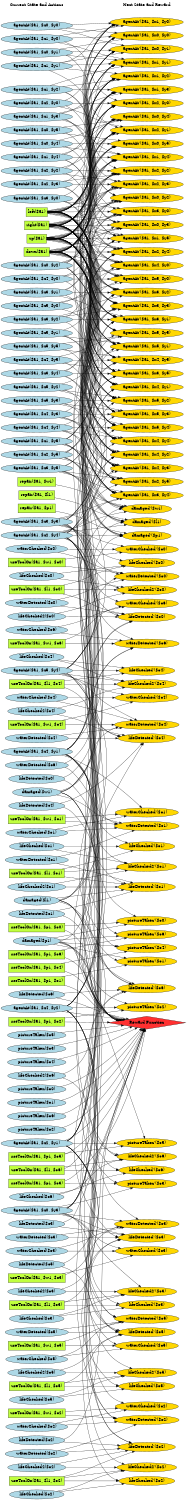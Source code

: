 digraph G {
	graph [bb="0,0,751.33,5987.4",
		fontname=Helvetica,
		fontsize=16,
		rankdir=LR,
		ranksep=2.00,
		ratio=auto,
		size="7.5,10"
	];
	node [fontsize=16,
		label="\N"
	];
	{
		graph [rank=same];
		"agentAt($a1, $x2, $y3)"	[color=black,
			fillcolor=lightblue,
			height=0.51069,
			pos="145.66,4926.4",
			shape=ellipse,
			style=filled,
			width=4.0462];
		"waterChecked($o5)"	[color=black,
			fillcolor=lightblue,
			height=0.51069,
			pos="145.66,670.38",
			shape=ellipse,
			style=filled,
			width=3.4963];
		"agentAt($a1, $x3, $y0)"	[color=black,
			fillcolor=lightblue,
			height=0.51069,
			pos="145.66,3831.4",
			shape=ellipse,
			style=filled,
			width=4.0462];
		"down($a1)"	[color=black,
			fillcolor=olivedrab1,
			height=0.5,
			pos="145.66,4762.4",
			shape=box,
			style=filled,
			width=1.4444];
		"damaged($w1)"	[color=black,
			fillcolor=lightblue,
			height=0.51069,
			pos="145.66,1432.4",
			shape=ellipse,
			style=filled,
			width=2.7302];
		"waterDetected($o2)"	[color=black,
			fillcolor=lightblue,
			height=0.51069,
			pos="145.66,181.38",
			shape=ellipse,
			style=filled,
			width=3.5748];
		"agentAt($a1, $x1, $y5)"	[color=black,
			fillcolor=lightblue,
			height=0.51069,
			pos="145.66,5591.4",
			shape=ellipse,
			style=filled,
			width=4.0462];
		"agentAt($a1, $x2, $y4)"	[color=black,
			fillcolor=lightblue,
			height=0.51069,
			pos="145.66,5426.4",
			shape=ellipse,
			style=filled,
			width=4.0462];
		"useToolOn($a1, $p1, $o0)"	[color=black,
			fillcolor=olivedrab1,
			height=0.5,
			pos="145.66,3068.4",
			shape=box,
			style=filled,
			width=3.1806];
		"waterDetected($o3)"	[color=black,
			fillcolor=lightblue,
			height=0.51069,
			pos="145.66,833.38",
			shape=ellipse,
			style=filled,
			width=3.5748];
		"waterChecked($o4)"	[color=black,
			fillcolor=lightblue,
			height=0.51069,
			pos="145.66,1705.4",
			shape=ellipse,
			style=filled,
			width=3.4963];
		"agentAt($a1, $x2, $y1)"	[color=black,
			fillcolor=lightblue,
			height=0.51069,
			pos="145.66,2249.4",
			shape=ellipse,
			style=filled,
			width=4.0462];
		"lifeDetected($o1)"	[color=black,
			fillcolor=lightblue,
			height=0.51069,
			pos="145.66,1868.4",
			shape=ellipse,
			style=filled,
			width=3.1623];
		"waterDetected($o0)"	[color=black,
			fillcolor=lightblue,
			height=0.51069,
			pos="145.66,3395.4",
			shape=ellipse,
			style=filled,
			width=3.5748];
		"Current State and Actions"	[color=black,
			fillcolor=white,
			height=0.5,
			pos="145.66,5969.4",
			shape=plaintext,
			style=bold,
			width=3.2361];
		"agentAt($a1, $x3, $y2)"	[color=black,
			fillcolor=lightblue,
			height=0.51069,
			pos="145.66,3996.4",
			shape=ellipse,
			style=filled,
			width=4.0462];
		"agentAt($a1, $x1, $y3)"	[color=black,
			fillcolor=lightblue,
			height=0.51069,
			pos="145.66,5146.4",
			shape=ellipse,
			style=filled,
			width=4.0462];
		"agentAt($a1, $x2, $y2)"	[color=black,
			fillcolor=lightblue,
			height=0.51069,
			pos="145.66,4546.4",
			shape=ellipse,
			style=filled,
			width=4.0462];
		"waterChecked($o6)"	[color=black,
			fillcolor=lightblue,
			height=0.51069,
			pos="145.66,1540.4",
			shape=ellipse,
			style=filled,
			width=3.4963];
		"agentAt($a1, $x3, $y1)"	[color=black,
			fillcolor=lightblue,
			height=0.51069,
			pos="145.66,3776.4",
			shape=ellipse,
			style=filled,
			width=4.0462];
		"lifeDetected($o0)"	[color=black,
			fillcolor=lightblue,
			height=0.51069,
			pos="145.66,3230.4",
			shape=ellipse,
			style=filled,
			width=3.1623];
		"waterDetected($o1)"	[color=black,
			fillcolor=lightblue,
			height=0.51069,
			pos="145.66,1269.4",
			shape=ellipse,
			style=filled,
			width=3.5748];
		"agentAt($a1, $x0, $y5)"	[color=black,
			fillcolor=lightblue,
			height=0.51069,
			pos="145.66,5369.4",
			shape=ellipse,
			style=filled,
			width=4.0462];
		"agentAt($a1, $x4, $y0)"	[color=black,
			fillcolor=lightblue,
			height=0.51069,
			pos="145.66,3886.4",
			shape=ellipse,
			style=filled,
			width=4.0462];
		"agentAt($a1, $x1, $y4)"	[color=black,
			fillcolor=lightblue,
			height=0.51069,
			pos="145.66,5314.4",
			shape=ellipse,
			style=filled,
			width=4.0462];
		"useToolOn($a1, $p1, $o3)"	[color=black,
			fillcolor=olivedrab1,
			height=0.5,
			pos="145.66,2906.4",
			shape=box,
			style=filled,
			width=3.1806];
		"lifeDetected($o3)"	[color=black,
			fillcolor=lightblue,
			height=0.51069,
			pos="145.66,1595.4",
			shape=ellipse,
			style=filled,
			width=3.1623];
		"agentAt($a1, $x3, $y4)"	[color=black,
			fillcolor=lightblue,
			height=0.51069,
			pos="145.66,5091.4",
			shape=ellipse,
			style=filled,
			width=4.0462];
		"useToolOn($a1, $w1, $o4)"	[color=black,
			fillcolor=olivedrab1,
			height=0.5,
			pos="145.66,1759.4",
			shape=box,
			style=filled,
			width=3.2222];
		"waterDetected($o6)"	[color=black,
			fillcolor=lightblue,
			height=0.51069,
			pos="145.66,3285.4",
			shape=ellipse,
			style=filled,
			width=3.5748];
		"repair($a1, $w1)"	[color=black,
			fillcolor=olivedrab1,
			height=0.5,
			pos="145.66,5645.4",
			shape=box,
			style=filled,
			width=2.1528];
		"agentAt($a1, $x4, $y1)"	[color=black,
			fillcolor=lightblue,
			height=0.51069,
			pos="145.66,2797.4",
			shape=ellipse,
			style=filled,
			width=4.0462];
		"up($a1)"	[color=black,
			fillcolor=olivedrab1,
			height=0.5,
			pos="145.66,4708.4",
			shape=box,
			style=filled,
			width=1.1111];
		"lifeDetected($o2)"	[color=black,
			fillcolor=lightblue,
			height=0.51069,
			pos="145.66,507.38",
			shape=ellipse,
			style=filled,
			width=3.1623];
		"useToolOn($a1, $p1, $o4)"	[color=black,
			fillcolor=olivedrab1,
			height=0.5,
			pos="145.66,3014.4",
			shape=box,
			style=filled,
			width=3.1806];
		"agentAt($a1, $x3, $y3)"	[color=black,
			fillcolor=lightblue,
			height=0.51069,
			pos="145.66,3721.4",
			shape=ellipse,
			style=filled,
			width=4.0462];
		"agentAt($a1, $x5, $y5)"	[color=black,
			fillcolor=lightblue,
			height=0.51069,
			pos="145.66,4981.4",
			shape=ellipse,
			style=filled,
			width=4.0462];
		"pictureTaken($o6)"	[color=black,
			fillcolor=lightblue,
			height=0.51069,
			pos="145.66,2632.4",
			shape=ellipse,
			style=filled,
			width=3.2998];
		"useToolOn($a1, $w1, $o5)"	[color=black,
			fillcolor=olivedrab1,
			height=0.5,
			pos="145.66,616.38",
			shape=box,
			style=filled,
			width=3.2222];
		"agentAt($a1, $x4, $y2)"	[color=black,
			fillcolor=lightblue,
			height=0.51069,
			pos="145.66,2194.4",
			shape=ellipse,
			style=filled,
			width=4.0462];
		"left($a1)"	[color=black,
			fillcolor=olivedrab1,
			height=0.5,
			pos="145.66,4654.4",
			shape=box,
			style=filled,
			width=1.2083];
		"lifeDetected($o5)"	[color=black,
			fillcolor=lightblue,
			height=0.51069,
			pos="145.66,943.38",
			shape=ellipse,
			style=filled,
			width=3.1623];
		"useToolOn($a1, $p1, $o1)"	[color=black,
			fillcolor=olivedrab1,
			height=0.5,
			pos="145.66,2960.4",
			shape=box,
			style=filled,
			width=3.1806];
		"agentAt($a1, $x2, $y5)"	[color=black,
			fillcolor=lightblue,
			height=0.51069,
			pos="145.66,5536.4",
			shape=ellipse,
			style=filled,
			width=4.0462];
		"damaged($p1)"	[color=black,
			fillcolor=lightblue,
			height=0.51069,
			pos="145.66,3122.4",
			shape=ellipse,
			style=filled,
			width=2.6713];
		"agentAt($a1, $x5, $y4)"	[color=black,
			fillcolor=lightblue,
			height=0.51069,
			pos="145.66,2852.4",
			shape=ellipse,
			style=filled,
			width=4.0462];
		"useToolOn($a1, $w1, $o6)"	[color=black,
			fillcolor=olivedrab1,
			height=0.5,
			pos="145.66,1486.4",
			shape=box,
			style=filled,
			width=3.2222];
		"agentAt($a1, $x4, $y3)"	[color=black,
			fillcolor=lightblue,
			height=0.51069,
			pos="145.66,4271.4",
			shape=ellipse,
			style=filled,
			width=4.0462];
		"waterDetected($o4)"	[color=black,
			fillcolor=lightblue,
			height=0.51069,
			pos="145.66,1813.4",
			shape=ellipse,
			style=filled,
			width=3.5748];
		"repair($a1, $p1)"	[color=black,
			fillcolor=olivedrab1,
			height=0.5,
			pos="145.66,5807.4",
			shape=box,
			style=filled,
			width=2.1111];
		"useToolOn($a1, $p1, $o2)"	[color=black,
			fillcolor=olivedrab1,
			height=0.5,
			pos="145.66,2140.4",
			shape=box,
			style=filled,
			width=3.1806];
		"lifeDetected($o4)"	[color=black,
			fillcolor=lightblue,
			height=0.51069,
			pos="145.66,2086.4",
			shape=ellipse,
			style=filled,
			width=3.1623];
		"agentAt($a1, $x3, $y5)"	[color=black,
			fillcolor=lightblue,
			height=0.51069,
			pos="145.66,5481.4",
			shape=ellipse,
			style=filled,
			width=4.0462];
		"waterDetected($o5)"	[color=black,
			fillcolor=lightblue,
			height=0.51069,
			pos="145.66,562.38",
			shape=ellipse,
			style=filled,
			width=3.5748];
		"agentAt($a1, $x4, $y4)"	[color=black,
			fillcolor=lightblue,
			height=0.51069,
			pos="145.66,4871.4",
			shape=ellipse,
			style=filled,
			width=4.0462];
		"agentAt($a1, $x5, $y3)"	[color=black,
			fillcolor=lightblue,
			height=0.51069,
			pos="145.66,4216.4",
			shape=ellipse,
			style=filled,
			width=4.0462];
		"pictureTaken($o2)"	[color=black,
			fillcolor=lightblue,
			height=0.51069,
			pos="145.66,2577.4",
			shape=ellipse,
			style=filled,
			width=3.2998];
		"lifeChecked($o3)"	[color=black,
			fillcolor=lightblue,
			height=0.51069,
			pos="145.66,888.38",
			shape=ellipse,
			style=filled,
			width=3.0838];
		"agentAt($a1, $x4, $y5)"	[color=black,
			fillcolor=lightblue,
			height=0.51069,
			pos="145.66,5036.4",
			shape=ellipse,
			style=filled,
			width=4.0462];
		"lifeChecked2($o3)"	[color=black,
			fillcolor=lightblue,
			height=0.51069,
			pos="145.66,1051.4",
			shape=ellipse,
			style=filled,
			width=3.2802];
		"useToolOn($a1, $w1, $o0)"	[color=black,
			fillcolor=olivedrab1,
			height=0.5,
			pos="145.66,3667.4",
			shape=box,
			style=filled,
			width=3.2222];
		"agentAt($a1, $x0, $y0)"	[color=black,
			fillcolor=lightblue,
			height=0.51069,
			pos="145.66,4436.4",
			shape=ellipse,
			style=filled,
			width=4.0462];
		"agentAt($a1, $x5, $y2)"	[color=black,
			fillcolor=lightblue,
			height=0.51069,
			pos="145.66,4106.4",
			shape=ellipse,
			style=filled,
			width=4.0462];
		"lifeDetected($o6)"	[color=black,
			fillcolor=lightblue,
			height=0.51069,
			pos="145.66,3613.4",
			shape=ellipse,
			style=filled,
			width=3.1623];
		"pictureTaken($o1)"	[color=black,
			fillcolor=lightblue,
			height=0.51069,
			pos="145.66,2522.4",
			shape=ellipse,
			style=filled,
			width=3.2998];
		"lifeChecked($o4)"	[color=black,
			fillcolor=lightblue,
			height=0.51069,
			pos="145.66,2031.4",
			shape=ellipse,
			style=filled,
			width=3.0838];
		"useToolOn($a1, $w1, $o1)"	[color=black,
			fillcolor=olivedrab1,
			height=0.5,
			pos="145.66,1378.4",
			shape=box,
			style=filled,
			width=3.2222];
		"lifeChecked2($o2)"	[color=black,
			fillcolor=lightblue,
			height=0.51069,
			pos="145.66,126.38",
			shape=ellipse,
			style=filled,
			width=3.2802];
		"agentAt($a1, $x5, $y1)"	[color=black,
			fillcolor=lightblue,
			height=0.51069,
			pos="145.66,3941.4",
			shape=ellipse,
			style=filled,
			width=4.0462];
		"right($a1)"	[color=black,
			fillcolor=olivedrab1,
			height=0.5,
			pos="145.66,4600.4",
			shape=box,
			style=filled,
			width=1.3889];
		"useToolOn($a1, $p1, $o5)"	[color=black,
			fillcolor=olivedrab1,
			height=0.5,
			pos="145.66,2303.4",
			shape=box,
			style=filled,
			width=3.1806];
		"useToolOn($a1, $l1, $o5)"	[color=black,
			fillcolor=olivedrab1,
			height=0.5,
			pos="145.66,398.38",
			shape=box,
			style=filled,
			width=3.1111];
		"lifeChecked($o0)"	[color=black,
			fillcolor=lightblue,
			height=0.51069,
			pos="145.66,3503.4",
			shape=ellipse,
			style=filled,
			width=3.0838];
		"useToolOn($a1, $w1, $o2)"	[color=black,
			fillcolor=olivedrab1,
			height=0.5,
			pos="145.66,290.38",
			shape=box,
			style=filled,
			width=3.2222];
		"pictureTaken($o5)"	[color=black,
			fillcolor=lightblue,
			height=0.51069,
			pos="145.66,2467.4",
			shape=ellipse,
			style=filled,
			width=3.2998];
		"agentAt($a1, $x5, $y0)"	[color=black,
			fillcolor=lightblue,
			height=0.51069,
			pos="145.66,4051.4",
			shape=ellipse,
			style=filled,
			width=4.0462];
		"lifeChecked2($o1)"	[color=black,
			fillcolor=lightblue,
			height=0.51069,
			pos="145.66,1214.4",
			shape=ellipse,
			style=filled,
			width=3.2802];
		"useToolOn($a1, $p1, $o6)"	[color=black,
			fillcolor=olivedrab1,
			height=0.5,
			pos="145.66,3176.4",
			shape=box,
			style=filled,
			width=3.1806];
		"useToolOn($a1, $l1, $o6)"	[color=black,
			fillcolor=olivedrab1,
			height=0.5,
			pos="145.66,5861.4",
			shape=box,
			style=filled,
			width=3.1111];
		"pictureTaken($o3)"	[color=black,
			fillcolor=lightblue,
			height=0.51069,
			pos="145.66,2412.4",
			shape=ellipse,
			style=filled,
			width=3.2998];
		"lifeChecked($o1)"	[color=black,
			fillcolor=lightblue,
			height=0.51069,
			pos="145.66,1106.4",
			shape=ellipse,
			style=filled,
			width=3.0838];
		"useToolOn($a1, $w1, $o3)"	[color=black,
			fillcolor=olivedrab1,
			height=0.5,
			pos="145.66,724.38",
			shape=box,
			style=filled,
			width=3.2222];
		"lifeChecked($o2)"	[color=black,
			fillcolor=lightblue,
			height=0.51069,
			pos="145.66,18.385",
			shape=ellipse,
			style=filled,
			width=3.0838];
		"pictureTaken($o4)"	[color=black,
			fillcolor=lightblue,
			height=0.51069,
			pos="145.66,2357.4",
			shape=ellipse,
			style=filled,
			width=3.2998];
		"lifeChecked2($o0)"	[color=black,
			fillcolor=lightblue,
			height=0.51069,
			pos="145.66,3340.4",
			shape=ellipse,
			style=filled,
			width=3.2802];
		"waterChecked($o1)"	[color=black,
			fillcolor=lightblue,
			height=0.51069,
			pos="145.66,1324.4",
			shape=ellipse,
			style=filled,
			width=3.4963];
		"useToolOn($a1, $l1, $o2)"	[color=black,
			fillcolor=olivedrab1,
			height=0.5,
			pos="145.66,72.385",
			shape=box,
			style=filled,
			width=3.1111];
		"agentAt($a1, $x1, $y1)"	[color=black,
			fillcolor=lightblue,
			height=0.51069,
			pos="145.66,4381.4",
			shape=ellipse,
			style=filled,
			width=4.0462];
		"agentAt($a1, $x0, $y4)"	[color=black,
			fillcolor=lightblue,
			height=0.51069,
			pos="145.66,5258.4",
			shape=ellipse,
			style=filled,
			width=4.0462];
		"useToolOn($a1, $l1, $o4)"	[color=black,
			fillcolor=olivedrab1,
			height=0.5,
			pos="145.66,1977.4",
			shape=box,
			style=filled,
			width=3.1111];
		"waterChecked($o0)"	[color=black,
			fillcolor=lightblue,
			height=0.51069,
			pos="145.66,3558.4",
			shape=ellipse,
			style=filled,
			width=3.4963];
		"agentAt($a1, $x2, $y0)"	[color=black,
			fillcolor=lightblue,
			height=0.51069,
			pos="145.66,4161.4",
			shape=ellipse,
			style=filled,
			width=4.0462];
		"useToolOn($a1, $l1, $o3)"	[color=black,
			fillcolor=olivedrab1,
			height=0.5,
			pos="145.66,997.38",
			shape=box,
			style=filled,
			width=3.1111];
		"agentAt($a1, $x0, $y3)"	[color=black,
			fillcolor=lightblue,
			height=0.51069,
			pos="145.66,2742.4",
			shape=ellipse,
			style=filled,
			width=4.0462];
		"agentAt($a1, $x1, $y2)"	[color=black,
			fillcolor=lightblue,
			height=0.51069,
			pos="145.66,4816.4",
			shape=ellipse,
			style=filled,
			width=4.0462];
		"repair($a1, $l1)"	[color=black,
			fillcolor=olivedrab1,
			height=0.5,
			pos="145.66,5753.4",
			shape=box,
			style=filled,
			width=2.0278];
		"lifeChecked2($o6)"	[color=black,
			fillcolor=lightblue,
			height=0.51069,
			pos="145.66,5699.4",
			shape=ellipse,
			style=filled,
			width=3.2802];
		"pictureTaken($o0)"	[color=black,
			fillcolor=lightblue,
			height=0.51069,
			pos="145.66,2687.4",
			shape=ellipse,
			style=filled,
			width=3.2998];
		"damaged($l1)"	[color=black,
			fillcolor=lightblue,
			height=0.51069,
			pos="145.66,1650.4",
			shape=ellipse,
			style=filled,
			width=2.5731];
		"waterChecked($o3)"	[color=black,
			fillcolor=lightblue,
			height=0.51069,
			pos="145.66,778.38",
			shape=ellipse,
			style=filled,
			width=3.4963];
		"lifeChecked($o5)"	[color=black,
			fillcolor=lightblue,
			height=0.51069,
			pos="145.66,344.38",
			shape=ellipse,
			style=filled,
			width=3.0838];
		"useToolOn($a1, $l1, $o0)"	[color=black,
			fillcolor=olivedrab1,
			height=0.5,
			pos="145.66,3449.4",
			shape=box,
			style=filled,
			width=3.1111];
		"lifeChecked2($o5)"	[color=black,
			fillcolor=lightblue,
			height=0.51069,
			pos="145.66,452.38",
			shape=ellipse,
			style=filled,
			width=3.2802];
		"agentAt($a1, $x0, $y2)"	[color=black,
			fillcolor=lightblue,
			height=0.51069,
			pos="145.66,5201.4",
			shape=ellipse,
			style=filled,
			width=4.0462];
		"waterChecked($o2)"	[color=black,
			fillcolor=lightblue,
			height=0.51069,
			pos="145.66,236.38",
			shape=ellipse,
			style=filled,
			width=3.4963];
		"useToolOn($a1, $l1, $o1)"	[color=black,
			fillcolor=olivedrab1,
			height=0.5,
			pos="145.66,1160.4",
			shape=box,
			style=filled,
			width=3.1111];
		"lifeChecked($o6)"	[color=black,
			fillcolor=lightblue,
			height=0.51069,
			pos="145.66,5915.4",
			shape=ellipse,
			style=filled,
			width=3.0838];
		"lifeChecked2($o4)"	[color=black,
			fillcolor=lightblue,
			height=0.51069,
			pos="145.66,1923.4",
			shape=ellipse,
			style=filled,
			width=3.2802];
		"agentAt($a1, $x1, $y0)"	[color=black,
			fillcolor=lightblue,
			height=0.51069,
			pos="145.66,4326.4",
			shape=ellipse,
			style=filled,
			width=4.0462];
		"agentAt($a1, $x0, $y1)"	[color=black,
			fillcolor=lightblue,
			height=0.51069,
			pos="145.66,4491.4",
			shape=ellipse,
			style=filled,
			width=4.0462];
	}
	{
		graph [rank=same];
		"lifeDetected'($o6)"	[color=black,
			fillcolor=gold1,
			height=0.51069,
			pos="593.33,5151.4",
			shape=ellipse,
			style=filled,
			width=3.2409];
		"agentAt'($a1, $x0, $y2)"	[color=black,
			fillcolor=gold1,
			height=0.51069,
			pos="593.33,4656.4",
			shape=ellipse,
			style=filled,
			width=4.1248];
		"lifeChecked2'($o4)"	[color=black,
			fillcolor=gold1,
			height=0.51069,
			pos="593.33,1978.4",
			shape=ellipse,
			style=filled,
			width=3.3784];
		"waterChecked'($o0)"	[color=black,
			fillcolor=gold1,
			height=0.51069,
			pos="593.33,3556.4",
			shape=ellipse,
			style=filled,
			width=3.5748];
		"Next State and Reward"	[color=black,
			fillcolor=white,
			height=0.5,
			pos="593.33,5969.4",
			shape=plaintext,
			style=bold,
			width=2.9167];
		"agentAt'($a1, $x5, $y4)"	[color=black,
			fillcolor=gold1,
			height=0.51069,
			pos="593.33,4711.4",
			shape=ellipse,
			style=filled,
			width=4.1248];
		"lifeDetected'($o5)"	[color=black,
			fillcolor=gold1,
			height=0.51069,
			pos="593.33,575.38",
			shape=ellipse,
			style=filled,
			width=3.2409];
		"agentAt'($a1, $x0, $y3)"	[color=black,
			fillcolor=gold1,
			height=0.51069,
			pos="593.33,4986.4",
			shape=ellipse,
			style=filled,
			width=4.1248];
		"agentAt'($a1, $x5, $y5)"	[color=black,
			fillcolor=gold1,
			height=0.51069,
			pos="593.33,4766.4",
			shape=ellipse,
			style=filled,
			width=4.1248];
		"lifeChecked2'($o3)"	[color=black,
			fillcolor=gold1,
			height=0.51069,
			pos="593.33,1049.4",
			shape=ellipse,
			style=filled,
			width=3.3784];
		"lifeChecked2'($o6)"	[color=black,
			fillcolor=gold1,
			height=0.51069,
			pos="593.33,5811.4",
			shape=ellipse,
			style=filled,
			width=3.3784];
		"agentAt'($a1, $x0, $y0)"	[color=black,
			fillcolor=gold1,
			height=0.51069,
			pos="593.33,4436.4",
			shape=ellipse,
			style=filled,
			width=4.1248];
		"agentAt'($a1, $x4, $y5)"	[color=black,
			fillcolor=gold1,
			height=0.51069,
			pos="593.33,5261.4",
			shape=ellipse,
			style=filled,
			width=4.1248];
		"waterDetected'($o0)"	[color=black,
			fillcolor=gold1,
			height=0.51069,
			pos="593.33,3446.4",
			shape=ellipse,
			style=filled,
			width=3.6534];
		"agentAt'($a1, $x5, $y2)"	[color=black,
			fillcolor=gold1,
			height=0.51069,
			pos="593.33,3996.4",
			shape=ellipse,
			style=filled,
			width=4.1248];
		"agentAt'($a1, $x1, $y1)"	[color=black,
			fillcolor=gold1,
			height=0.51069,
			pos="593.33,4381.4",
			shape=ellipse,
			style=filled,
			width=4.1248];
		"agentAt'($a1, $x1, $y0)"	[color=black,
			fillcolor=gold1,
			height=0.51069,
			pos="593.33,4326.4",
			shape=ellipse,
			style=filled,
			width=4.1248];
		"lifeChecked2'($o5)"	[color=black,
			fillcolor=gold1,
			height=0.51069,
			pos="593.33,452.38",
			shape=ellipse,
			style=filled,
			width=3.3784];
		"agentAt'($a1, $x0, $y1)"	[color=black,
			fillcolor=gold1,
			height=0.51069,
			pos="593.33,4491.4",
			shape=ellipse,
			style=filled,
			width=4.1248];
		"agentAt'($a1, $x4, $y4)"	[color=black,
			fillcolor=gold1,
			height=0.51069,
			pos="593.33,4821.4",
			shape=ellipse,
			style=filled,
			width=4.1248];
		"waterDetected'($o1)"	[color=black,
			fillcolor=gold1,
			height=0.51069,
			pos="593.33,1364.4",
			shape=ellipse,
			style=filled,
			width=3.6534];
		"agentAt'($a1, $x5, $y3)"	[color=black,
			fillcolor=gold1,
			height=0.51069,
			pos="593.33,4216.4",
			shape=ellipse,
			style=filled,
			width=4.1248];
		"damaged'($l1)"	[color=black,
			fillcolor=gold1,
			height=0.51069,
			pos="593.33,5701.4",
			shape=ellipse,
			style=filled,
			width=2.6517];
		"waterDetected'($o2)"	[color=black,
			fillcolor=gold1,
			height=0.51069,
			pos="593.33,262.38",
			shape=ellipse,
			style=filled,
			width=3.6534];
		"Reward Function"	[color=black,
			fillcolor=firebrick1,
			height=0.72222,
			pos="593.33,2632.4",
			shape=diamond,
			style=filled,
			width=4.3889];
		"waterDetected'($o3)"	[color=black,
			fillcolor=gold1,
			height=0.51069,
			pos="593.33,833.38",
			shape=ellipse,
			style=filled,
			width=3.6534];
		"waterDetected'($o4)"	[color=black,
			fillcolor=gold1,
			height=0.51069,
			pos="593.33,1732.4",
			shape=ellipse,
			style=filled,
			width=3.6534];
		"waterDetected'($o5)"	[color=black,
			fillcolor=gold1,
			height=0.51069,
			pos="593.33,643.38",
			shape=ellipse,
			style=filled,
			width=3.6534];
		"pictureTaken'($o1)"	[color=black,
			fillcolor=gold1,
			height=0.51069,
			pos="593.33,2960.4",
			shape=ellipse,
			style=filled,
			width=3.398];
		"agentAt'($a1, $x3, $y1)"	[color=black,
			fillcolor=gold1,
			height=0.51069,
			pos="593.33,3666.4",
			shape=ellipse,
			style=filled,
			width=4.1248];
		"waterDetected'($o6)"	[color=black,
			fillcolor=gold1,
			height=0.51069,
			pos="593.33,1500.4",
			shape=ellipse,
			style=filled,
			width=3.6534];
		"lifeChecked'($o4)"	[color=black,
			fillcolor=gold1,
			height=0.51069,
			pos="593.33,2033.4",
			shape=ellipse,
			style=filled,
			width=3.1623];
		"agentAt'($a1, $x2, $y4)"	[color=black,
			fillcolor=gold1,
			height=0.51069,
			pos="593.33,5426.4",
			shape=ellipse,
			style=filled,
			width=4.1248];
		"pictureTaken'($o0)"	[color=black,
			fillcolor=gold1,
			height=0.51069,
			pos="593.33,3122.4",
			shape=ellipse,
			style=filled,
			width=3.398];
		"agentAt'($a1, $x3, $y0)"	[color=black,
			fillcolor=gold1,
			height=0.51069,
			pos="593.33,3886.4",
			shape=ellipse,
			style=filled,
			width=4.1248];
		"lifeChecked'($o3)"	[color=black,
			fillcolor=gold1,
			height=0.51069,
			pos="593.33,994.38",
			shape=ellipse,
			style=filled,
			width=3.1623];
		"agentAt'($a1, $x2, $y5)"	[color=black,
			fillcolor=gold1,
			height=0.51069,
			pos="593.33,5591.4",
			shape=ellipse,
			style=filled,
			width=4.1248];
		"pictureTaken'($o3)"	[color=black,
			fillcolor=gold1,
			height=0.51069,
			pos="593.33,2905.4",
			shape=ellipse,
			style=filled,
			width=3.398];
		"waterChecked'($o6)"	[color=black,
			fillcolor=gold1,
			height=0.51069,
			pos="593.33,1555.4",
			shape=ellipse,
			style=filled,
			width=3.5748];
		"lifeChecked'($o6)"	[color=black,
			fillcolor=gold1,
			height=0.51069,
			pos="593.33,5866.4",
			shape=ellipse,
			style=filled,
			width=3.1623];
		"pictureTaken'($o2)"	[color=black,
			fillcolor=gold1,
			height=0.51069,
			pos="593.33,2194.4",
			shape=ellipse,
			style=filled,
			width=3.398];
		"damaged'($w1)"	[color=black,
			fillcolor=gold1,
			height=0.51069,
			pos="593.33,5646.4",
			shape=ellipse,
			style=filled,
			width=2.8088];
		"waterChecked'($o5)"	[color=black,
			fillcolor=gold1,
			height=0.51069,
			pos="593.33,698.38",
			shape=ellipse,
			style=filled,
			width=3.5748];
		"lifeChecked'($o5)"	[color=black,
			fillcolor=gold1,
			height=0.51069,
			pos="593.33,397.38",
			shape=ellipse,
			style=filled,
			width=3.1623];
		"lifeChecked'($o0)"	[color=black,
			fillcolor=gold1,
			height=0.51069,
			pos="593.33,3501.4",
			shape=ellipse,
			style=filled,
			width=3.1623];
		"pictureTaken'($o5)"	[color=black,
			fillcolor=gold1,
			height=0.51069,
			pos="593.33,2303.4",
			shape=ellipse,
			style=filled,
			width=3.398];
		"agentAt'($a1, $x2, $y0)"	[color=black,
			fillcolor=gold1,
			height=0.51069,
			pos="593.33,4051.4",
			shape=ellipse,
			style=filled,
			width=4.1248];
		"damaged'($p1)"	[color=black,
			fillcolor=gold1,
			height=0.51069,
			pos="593.33,5756.4",
			shape=ellipse,
			style=filled,
			width=2.7499];
		"lifeChecked2'($o0)"	[color=black,
			fillcolor=gold1,
			height=0.51069,
			pos="593.33,3391.4",
			shape=ellipse,
			style=filled,
			width=3.3784];
		"agentAt'($a1, $x3, $y5)"	[color=black,
			fillcolor=gold1,
			height=0.51069,
			pos="593.33,5371.4",
			shape=ellipse,
			style=filled,
			width=4.1248];
		"agentAt'($a1, $x4, $y3)"	[color=black,
			fillcolor=gold1,
			height=0.51069,
			pos="593.33,4271.4",
			shape=ellipse,
			style=filled,
			width=4.1248];
		"waterChecked'($o4)"	[color=black,
			fillcolor=gold1,
			height=0.51069,
			pos="593.33,1787.4",
			shape=ellipse,
			style=filled,
			width=3.5748];
		"agentAt'($a1, $x1, $y3)"	[color=black,
			fillcolor=gold1,
			height=0.51069,
			pos="593.33,5041.4",
			shape=ellipse,
			style=filled,
			width=4.1248];
		"agentAt'($a1, $x5, $y0)"	[color=black,
			fillcolor=gold1,
			height=0.51069,
			pos="593.33,4161.4",
			shape=ellipse,
			style=filled,
			width=4.1248];
		"lifeDetected'($o1)"	[color=black,
			fillcolor=gold1,
			height=0.51069,
			pos="593.33,1282.4",
			shape=ellipse,
			style=filled,
			width=3.2409];
		"pictureTaken'($o4)"	[color=black,
			fillcolor=gold1,
			height=0.51069,
			pos="593.33,3015.4",
			shape=ellipse,
			style=filled,
			width=3.398];
		"agentAt'($a1, $x2, $y1)"	[color=black,
			fillcolor=gold1,
			height=0.51069,
			pos="593.33,4106.4",
			shape=ellipse,
			style=filled,
			width=4.1248];
		"agentAt'($a1, $x3, $y4)"	[color=black,
			fillcolor=gold1,
			height=0.51069,
			pos="593.33,5206.4",
			shape=ellipse,
			style=filled,
			width=4.1248];
		"agentAt'($a1, $x4, $y2)"	[color=black,
			fillcolor=gold1,
			height=0.51069,
			pos="593.33,3776.4",
			shape=ellipse,
			style=filled,
			width=4.1248];
		"waterChecked'($o3)"	[color=black,
			fillcolor=gold1,
			height=0.51069,
			pos="593.33,778.38",
			shape=ellipse,
			style=filled,
			width=3.5748];
		"agentAt'($a1, $x5, $y1)"	[color=black,
			fillcolor=gold1,
			height=0.51069,
			pos="593.33,3941.4",
			shape=ellipse,
			style=filled,
			width=4.1248];
		"agentAt'($a1, $x1, $y2)"	[color=black,
			fillcolor=gold1,
			height=0.51069,
			pos="593.33,4876.4",
			shape=ellipse,
			style=filled,
			width=4.1248];
		"lifeDetected'($o0)"	[color=black,
			fillcolor=gold1,
			height=0.51069,
			pos="593.33,3336.4",
			shape=ellipse,
			style=filled,
			width=3.2409];
		"agentAt'($a1, $x0, $y4)"	[color=black,
			fillcolor=gold1,
			height=0.51069,
			pos="593.33,5096.4",
			shape=ellipse,
			style=filled,
			width=4.1248];
		"lifeDetected'($o4)"	[color=black,
			fillcolor=gold1,
			height=0.51069,
			pos="593.33,1923.4",
			shape=ellipse,
			style=filled,
			width=3.2409];
		"lifeChecked2'($o2)"	[color=black,
			fillcolor=gold1,
			height=0.51069,
			pos="593.33,126.38",
			shape=ellipse,
			style=filled,
			width=3.3784];
		"agentAt'($a1, $x4, $y1)"	[color=black,
			fillcolor=gold1,
			height=0.51069,
			pos="593.33,3611.4",
			shape=ellipse,
			style=filled,
			width=4.1248];
		"agentAt'($a1, $x3, $y3)"	[color=black,
			fillcolor=gold1,
			height=0.51069,
			pos="593.33,4601.4",
			shape=ellipse,
			style=filled,
			width=4.1248];
		"waterChecked'($o2)"	[color=black,
			fillcolor=gold1,
			height=0.51069,
			pos="593.33,317.38",
			shape=ellipse,
			style=filled,
			width=3.5748];
		"agentAt'($a1, $x2, $y2)"	[color=black,
			fillcolor=gold1,
			height=0.51069,
			pos="593.33,4546.4",
			shape=ellipse,
			style=filled,
			width=4.1248];
		"lifeChecked'($o2)"	[color=black,
			fillcolor=gold1,
			height=0.51069,
			pos="593.33,71.385",
			shape=ellipse,
			style=filled,
			width=3.1623];
		"agentAt'($a1, $x1, $y5)"	[color=black,
			fillcolor=gold1,
			height=0.51069,
			pos="593.33,5536.4",
			shape=ellipse,
			style=filled,
			width=4.1248];
		"lifeDetected'($o3)"	[color=black,
			fillcolor=gold1,
			height=0.51069,
			pos="593.33,1104.4",
			shape=ellipse,
			style=filled,
			width=3.2409];
		"agentAt'($a1, $x0, $y5)"	[color=black,
			fillcolor=gold1,
			height=0.51069,
			pos="593.33,5316.4",
			shape=ellipse,
			style=filled,
			width=4.1248];
		"pictureTaken'($o6)"	[color=black,
			fillcolor=gold1,
			height=0.51069,
			pos="593.33,3177.4",
			shape=ellipse,
			style=filled,
			width=3.398];
		"agentAt'($a1, $x3, $y2)"	[color=black,
			fillcolor=gold1,
			height=0.51069,
			pos="593.33,3721.4",
			shape=ellipse,
			style=filled,
			width=4.1248];
		"lifeChecked2'($o1)"	[color=black,
			fillcolor=gold1,
			height=0.51069,
			pos="593.33,1214.4",
			shape=ellipse,
			style=filled,
			width=3.3784];
		"waterChecked'($o1)"	[color=black,
			fillcolor=gold1,
			height=0.51069,
			pos="593.33,1419.4",
			shape=ellipse,
			style=filled,
			width=3.5748];
		"agentAt'($a1, $x4, $y0)"	[color=black,
			fillcolor=gold1,
			height=0.51069,
			pos="593.33,3831.4",
			shape=ellipse,
			style=filled,
			width=4.1248];
		"agentAt'($a1, $x2, $y3)"	[color=black,
			fillcolor=gold1,
			height=0.51069,
			pos="593.33,4931.4",
			shape=ellipse,
			style=filled,
			width=4.1248];
		"lifeChecked'($o1)"	[color=black,
			fillcolor=gold1,
			height=0.51069,
			pos="593.33,1159.4",
			shape=ellipse,
			style=filled,
			width=3.1623];
		"agentAt'($a1, $x1, $y4)"	[color=black,
			fillcolor=gold1,
			height=0.51069,
			pos="593.33,5481.4",
			shape=ellipse,
			style=filled,
			width=4.1248];
		"lifeDetected'($o2)"	[color=black,
			fillcolor=gold1,
			height=0.51069,
			pos="593.33,194.38",
			shape=ellipse,
			style=filled,
			width=3.2409];
	}
	"agentAt($a1, $x2, $y3)" -> "agentAt'($a1, $x2, $y4)"	[color=black,
		pos="e,466.16,5416.9 263.7,4937.3 273.76,4941.6 283.18,4947.2 291.33,4954.4 446.72,5091.8 278.93,5262.1 435.33,5398.4 441.85,5404.1 449.13,\
5408.8 456.87,5412.7",
		style=solid];
	"agentAt($a1, $x2, $y3)" -> "agentAt'($a1, $x1, $y3)"	[color=black,
		pos="e,495.68,5027.5 236.08,4940.8 254.51,4944.6 273.68,4949.1 291.33,4954.4 357.6,4974.2 368.91,4994.1 435.33,5013.4 451.44,5018.1 468.73,\
5022.1 485.72,5025.5",
		style=solid];
	"agentAt($a1, $x2, $y3)" -> "agentAt'($a1, $x3, $y3)"	[color=black,
		pos="e,469.92,4611.8 259.87,4914.9 271.12,4910.7 281.86,4905.4 291.33,4898.4 400.48,4817.9 325.58,4709 435.33,4629.4 443.06,4623.8 451.56,\
4619.2 460.48,4615.4",
		style=solid];
	"agentAt($a1, $x2, $y3)" -> "agentAt'($a1, $x2, $y2)"	[color=black,
		pos="e,468.16,4556.4 261.49,4915.1 272.24,4910.9 282.42,4905.5 291.33,4898.4 414.66,4800.3 311.28,4671.6 435.33,4574.4 442.53,4568.7 \
450.49,4564.1 458.89,4560.3",
		style=solid];
	"agentAt($a1, $x2, $y3)" -> "agentAt'($a1, $x2, $y3)"	[color=black,
		pos="e,445.11,4929.7 291.05,4928 337,4928.5 388.05,4929.1 434.88,4929.6",
		style=solid];
	"waterChecked($o5)" -> "waterDetected'($o5)"	[color=black,
		pos="e,472.17,650.66 262.3,663.38 323.51,659.67 398.87,655.11 462.12,651.27",
		style=solid];
	"waterChecked($o5)" -> "waterChecked'($o5)"	[color=black,
		pos="e,474.99,691.01 261.72,677.61 323.9,681.52 400.83,686.35 464.83,690.37",
		style=solid];
	"agentAt($a1, $x3, $y0)" -> "agentAt'($a1, $x3, $y1)"	[color=black,
		pos="e,483.51,3678.9 247.33,3818.1 262.43,3814.3 277.54,3809.5 291.33,3803.4 364.63,3770.7 361.78,3726.5 435.33,3694.4 447.36,3689.1 \
460.31,3684.9 473.45,3681.4",
		style=solid];
	"agentAt($a1, $x3, $y0)" -> "agentAt'($a1, $x3, $y0)"	[color=black,
		pos="e,487.34,3873.4 250.31,3844.2 318.21,3852.6 407.02,3863.5 477.13,3872.2",
		style=solid];
	"agentAt($a1, $x3, $y0)" -> "agentAt'($a1, $x2, $y0)"	[color=black,
		pos="e,476.43,4040 253.86,3843.8 266.97,3847.7 279.79,3852.8 291.33,3859.4 375.47,3907.6 350.83,3975.7 435.33,4023.4 445.12,4028.9 455.76,\
4033.4 466.72,4037",
		style=solid];
	"agentAt($a1, $x3, $y0)" -> "agentAt'($a1, $x4, $y0)"	[color=black,
		pos="e,444.54,3831.4 291.36,3831.4 337.06,3831.4 387.78,3831.4 434.36,3831.4",
		style=solid];
	"down($a1)" -> "agentAt'($a1, $x0, $y2)"	[color=black,
		pos="e,498.38,4670.5 197.98,4754.8 225.84,4750.2 260.73,4743.6 291.33,4735.4 356.9,4717.8 369.69,4701.7 435.33,4684.4 452.38,4679.9 470.67,\
4675.9 488.52,4672.4",
		style=solid];
	"down($a1)" -> "agentAt'($a1, $x5, $y4)"	[color=black,
		pos="e,483.4,4723.8 197.79,4756.5 264.56,4748.9 383.53,4735.3 473.42,4725",
		style=solid];
	"down($a1)" -> "agentAt'($a1, $x0, $y3)"	[color=black,
		pos="e,475.92,4975 197.77,4763.6 226.86,4766.2 263.03,4773 291.33,4789.4 376.73,4838.8 349.73,4909.3 435.33,4958.4 444.99,4963.9 455.49,\
4968.4 466.32,4972.1",
		style=solid];
	"down($a1)" -> "agentAt'($a1, $x5, $y5)"	[color=black,
		pos="e,444.84,4765.1 197.79,4762.8 255.35,4763.4 351.7,4764.2 434.78,4765",
		style=solid];
	"down($a1)" -> "agentAt'($a1, $x0, $y0)"	[color=black,
		pos="e,469.9,4446.7 197.85,4763.5 227.67,4761.7 264.56,4755 291.33,4735.4 401.26,4654.7 325.07,4544.7 435.33,4464.4 443.05,4458.8 451.55,\
4454.1 460.46,4450.4",
		style=solid];
	"down($a1)" -> "agentAt'($a1, $x4, $y5)"	[color=black,
		pos="e,466.16,5251.9 197.77,4759.6 228.32,4760.6 265.99,4767.1 291.33,4789.4 447.18,4926.3 278.93,5097.1 435.33,5233.4 441.85,5239.1 \
449.13,5243.8 456.87,5247.7",
		style=solid];
	"down($a1)" -> "agentAt'($a1, $x5, $y2)"	[color=black,
		pos="e,463.68,4005.5 197.99,4766.2 229.02,4765.6 267.12,4759.2 291.33,4735.4 521.05,4509.2 204.7,4249.7 435.33,4024.4 441.11,4018.7 447.61,\
4014 454.59,4010.1",
		style=solid];
	"down($a1)" -> "agentAt'($a1, $x1, $y1)"	[color=black,
		pos="e,468.15,4391.4 197.68,4764.2 227.82,4762.7 265.09,4756.2 291.33,4735.4 415.51,4637.1 310.75,4507.2 435.33,4409.4 442.52,4403.7 \
450.48,4399.1 458.88,4395.2",
		style=solid];
	"down($a1)" -> "agentAt'($a1, $x1, $y0)"	[color=black,
		pos="e,466.93,4336.2 197.75,4764.7 228.1,4763.5 265.57,4757 291.33,4735.4 430.13,4619.2 296.06,4470 435.33,4354.4 442.14,4348.7 449.7,\
4344.1 457.71,4340.2",
		style=solid];
	"down($a1)" -> "agentAt'($a1, $x0, $y1)"	[color=black,
		pos="e,472.65,4502.1 197.84,4762.5 227.31,4760.3 263.83,4753.5 291.33,4735.4 387.61,4671.8 338.8,4582.6 435.33,4519.4 443.93,4513.8 453.34,\
4509.2 463.14,4505.4",
		style=solid];
	"down($a1)" -> "agentAt'($a1, $x4, $y4)"	[color=black,
		pos="e,490.97,4808 197.79,4769.2 266.43,4778.2 390.25,4794.6 480.92,4806.6",
		style=solid];
	"down($a1)" -> "agentAt'($a1, $x5, $y3)"	[color=black,
		pos="e,465.54,4225.8 198,4765.4 228.63,4764.5 266.31,4758 291.33,4735.4 460.03,4582.9 266.02,4396.2 435.33,4244.4 441.7,4238.7 448.82,\
4233.9 456.42,4230",
		style=solid];
	"down($a1)" -> "agentAt'($a1, $x3, $y1)"	[color=black,
		pos="e,462.77,3675.1 197.81,4766.7 229.17,4766.4 267.7,4760.2 291.33,4735.4 613.74,4397.4 111.57,4031 435.33,3694.4 440.74,3688.8 446.86,\
3684 453.47,3680.1",
		style=solid];
	"down($a1)" -> "agentAt'($a1, $x2, $y4)"	[color=black,
		pos="e,464.33,5417.1 197.73,4758.9 228.65,4759.6 266.73,4765.9 291.33,4789.4 492.63,4981.3 233.26,5207.3 435.33,5398.4 441.27,5404 447.93,\
5408.7 455.06,5412.6",
		style=solid];
	"down($a1)" -> "agentAt'($a1, $x3, $y0)"	[color=black,
		pos="e,463.08,3895.5 197.86,4766.4 229.03,4765.9 267.34,4759.6 291.33,4735.4 551.85,4472 173.75,4176.7 435.33,3914.4 440.96,3908.7 447.32,\
3904 454.17,3900",
		style=solid];
	"down($a1)" -> "agentAt'($a1, $x2, $y5)"	[color=black,
		pos="e,463.54,5582.4 197.77,4758.4 228.91,4759 267.22,4765.3 291.33,4789.4 538.68,5036.9 186.99,5316.9 435.33,5563.4 441.06,5569.1 447.53,\
5573.8 454.49,5577.8",
		style=solid];
	"down($a1)" -> "agentAt'($a1, $x2, $y0)"	[color=black,
		pos="e,464.19,4060.5 197.86,4766.1 228.83,4765.4 266.92,4759 291.33,4735.4 505.7,4527.7 220.12,4286.2 435.33,4079.4 441.22,4073.7 447.85,\
4069 454.95,4065.1",
		style=solid];
	"down($a1)" -> "agentAt'($a1, $x3, $y5)"	[color=black,
		pos="e,464.9,5362.1 197.9,4759.1 228.69,4759.9 266.57,4766.3 291.33,4789.4 477.38,4962.9 248.58,5170.6 435.33,5343.4 441.4,5349 448.2,\
5353.7 455.46,5357.6",
		style=solid];
	"down($a1)" -> "agentAt'($a1, $x4, $y3)"	[color=black,
		pos="e,466.2,4280.9 197.73,4765.1 228.26,4764.1 265.93,4757.6 291.33,4735.4 445,4601.1 281.12,4433 435.33,4299.4 441.87,4293.7 449.15,\
4289 456.9,4285.1",
		style=solid];
	"down($a1)" -> "agentAt'($a1, $x1, $y3)"	[color=black,
		pos="e,472.12,5030.7 197.96,4762.1 227.46,4764.3 263.98,4771 291.33,4789.4 389.54,4855.4 336.85,4947.7 435.33,5013.4 443.71,5019 452.88,\
5023.5 462.44,5027.3",
		style=solid];
	"down($a1)" -> "agentAt'($a1, $x5, $y0)"	[color=black,
		pos="e,464.93,4170.7 197.87,4765.7 228.65,4764.9 266.53,4758.4 291.33,4735.4 475.17,4564.6 250.8,4359.5 435.33,4189.4 441.41,4183.8 448.21,\
4179.1 455.48,4175.2",
		style=solid];
	"down($a1)" -> "agentAt'($a1, $x2, $y1)"	[color=black,
		pos="e,464.36,4115.6 197.7,4765.9 228.62,4765.2 266.7,4758.8 291.33,4735.4 490.41,4546.1 235.49,4322.8 435.33,4134.4 441.28,4128.8 447.94,\
4124.1 455.08,4120.2",
		style=solid];
	"down($a1)" -> "agentAt'($a1, $x3, $y4)"	[color=black,
		pos="e,466.88,5196.7 197.8,4760 228.17,4761.2 265.64,4767.7 291.33,4789.4 432.28,4908.2 293.9,5060.1 435.33,5178.4 442.12,5184.1 449.66,\
5188.8 457.66,5192.6",
		style=solid];
	"down($a1)" -> "agentAt'($a1, $x4, $y2)"	[color=black,
		pos="e,462.91,3785.3 197.68,4766.6 228.98,4766.2 267.5,4760 291.33,4735.4 582.76,4434.8 142.69,4103.8 435.33,3804.4 440.91,3798.7 447.22,\
3793.9 454.03,3789.9",
		style=solid];
	"down($a1)" -> "agentAt'($a1, $x5, $y1)"	[color=black,
		pos="e,463.56,3950.4 197.76,4766.3 228.89,4765.8 267.19,4759.5 291.33,4735.4 536.44,4490.6 189.24,4213.2 435.33,3969.4 441.07,3963.7 \
447.54,3958.9 454.5,3955",
		style=solid];
	"down($a1)" -> "agentAt'($a1, $x1, $y2)"	[color=black,
		pos="e,495.68,4862.5 197.81,4769.3 225.77,4773.8 260.82,4780.4 291.33,4789.4 357.67,4808.9 368.91,4829.1 435.33,4848.4 451.44,4853.1 \
468.73,4857.1 485.72,4860.5",
		style=solid];
	"down($a1)" -> "agentAt'($a1, $x0, $y4)"	[color=black,
		pos="e,469.8,5086.2 197.93,4761.2 227.79,4762.9 264.68,4769.6 291.33,4789.4 403.3,4872.7 323.02,4985.6 435.33,5068.4 443.02,5074.1 451.49,\
5078.7 460.39,5082.5",
		style=solid];
	"down($a1)" -> "agentAt'($a1, $x4, $y1)"	[color=black,
		pos="e,462.34,3620.3 197.87,4766.8 229.25,4766.5 267.78,4760.2 291.33,4735.4 629.24,4378.8 95.983,3994.7 435.33,3639.4 440.65,3633.8 \
446.68,3629.1 453.18,3625.2",
		style=solid];
	"down($a1)" -> "agentAt'($a1, $x3, $y3)"	[color=black,
		pos="e,484,4614 197.85,4758.5 226.29,4754.9 261.8,4748.2 291.33,4735.4 364.23,4703.7 362.3,4660.7 435.33,4629.4 447.61,4624.1 460.85,\
4619.8 474.24,4616.4",
		style=solid];
	"down($a1)" -> "agentAt'($a1, $x2, $y2)"	[color=black,
		pos="e,476.9,4557.8 197.96,4760.9 226.95,4758.1 262.94,4751.4 291.33,4735.4 374.98,4688.3 351.49,4621.1 435.33,4574.4 445.24,4568.9 456,\
4564.4 467.09,4560.8",
		style=solid];
	"down($a1)" -> "agentAt'($a1, $x1, $y5)"	[color=black,
		pos="e,463.66,5527.3 198.01,4758.6 229.04,4759.2 267.14,4765.5 291.33,4789.4 523.28,5018.3 202.45,5280.4 435.33,5508.4 441.1,5514 447.6,\
5518.8 454.58,5522.7",
		style=solid];
	"down($a1)" -> "agentAt'($a1, $x0, $y5)"	[color=black,
		pos="e,465.12,5306.9 197.68,4759.3 228.39,4760.2 266.26,4766.6 291.33,4789.4 462.22,4944.5 263.81,5133.9 435.33,5288.4 441.48,5293.9 \
448.33,5298.5 455.64,5302.4",
		style=solid];
	"down($a1)" -> "agentAt'($a1, $x3, $y2)"	[color=black,
		pos="e,462.83,3730.2 197.75,4766.6 229.08,4766.3 267.6,4760.1 291.33,4735.4 598.24,4416.1 127.14,4067.4 435.33,3749.4 440.88,3743.7 447.18,\
3738.9 453.97,3734.9",
		style=solid];
	"down($a1)" -> "agentAt'($a1, $x4, $y0)"	[color=black,
		pos="e,462.99,3840.4 197.95,4766.5 229.16,4766.1 267.47,4759.8 291.33,4735.4 567.3,4453.4 158.23,4140.3 435.33,3859.4 440.93,3853.7 447.27,\
3848.9 454.09,3845",
		style=solid];
	"down($a1)" -> "agentAt'($a1, $x2, $y3)"	[color=black,
		pos="e,482.96,4919.1 197.68,4765.8 226.24,4769.2 261.91,4776 291.33,4789.4 365.62,4823.2 360.9,4869.9 435.33,4903.4 447.2,4908.7 460,\
4913.1 473,4916.6",
		style=solid];
	"down($a1)" -> "agentAt'($a1, $x1, $y4)"	[color=black,
		pos="e,463.79,5472.1 197.88,4758.7 228.86,4759.3 266.95,4765.7 291.33,4789.4 507.93,4999.8 217.88,5243.9 435.33,5453.4 441.15,5459 447.68,\
5463.7 454.68,5467.6",
		style=solid];
	"damaged($w1)" -> "waterDetected'($o0)"	[color=black,
		pos="e,467.82,3440.7 244.06,1432.8 262.02,1437.4 278.98,1445.6 291.33,1459.4 582.37,1784.7 142.99,3094.2 435.33,3418.4 442,3425.8 449.9,\
3431.7 458.56,3436.3",
		style=solid];
	"damaged($w1)" -> "waterDetected'($o1)"	[color=black,
		pos="e,503.69,1377.9 222.26,1420.8 297,1409.4 411.74,1391.9 493.62,1379.4",
		style=solid];
	"damaged($w1)" -> "waterDetected'($o2)"	[color=black,
		pos="e,468.74,268.44 243.85,1431.3 261.72,1426.7 278.69,1418.8 291.33,1405.4 634.6,1042.3 90.597,652.09 435.33,290.38 442.35,283.02 450.59,\
277.19 459.55,272.61",
		style=solid];
	"damaged($w1)" -> "waterDetected'($o3)"	[color=black,
		pos="e,562.57,851.46 242.73,1429.2 260.47,1424.7 277.68,1417.3 291.33,1405.4 445.54,1270.4 321.16,1137.6 435.33,967.38 466.62,920.75 \
518.44,880.99 553.92,857.17",
		style=solid];
	"damaged($w1)" -> "waterDetected'($o4)"	[color=black,
		pos="e,573.41,1714.1 233.71,1440.6 253.33,1444.6 273.59,1450.6 291.33,1459.4 323.88,1475.5 499.05,1642.6 566.15,1707.1",
		style=solid];
	"damaged($w1)" -> "waterDetected'($o5)"	[color=black,
		pos="e,469.75,649.9 243.56,1430.6 261.34,1426 278.35,1418.2 291.33,1405.4 527.48,1171.4 198.24,904.42 435.33,671.38 442.66,664.18 451.16,\
658.48 460.35,653.99",
		style=solid];
	"damaged($w1)" -> "waterDetected'($o6)"	[color=black,
		pos="e,503.69,1486.9 222.26,1443.9 297,1455.3 411.74,1472.8 493.62,1485.3",
		style=solid];
	"damaged($w1)" -> "damaged'($w1)"	[color=black,
		pos="e,492.73,5648.7 244.1,1432.4 262.17,1437 279.16,1445.2 291.33,1459.4 592.88,1809.9 132.37,5269.1 435.33,5618.4 447.71,5632.7 464.64,\
5641.3 482.82,5646.3",
		style=solid];
	"waterDetected($o2)" -> "waterDetected'($o2)"	[color=black,
		pos="e,512.4,247.86 225.83,195.77 303.3,209.85 421.18,231.28 502.21,246.01",
		style=solid];
	"waterDetected($o2)" -> "lifeDetected'($o2)"	[color=black,
		pos="e,478.22,191.06 271.99,185.04 333.33,186.83 406.94,188.98 468.12,190.76",
		style=solid];
	"agentAt($a1, $x1, $y5)" -> "damaged'($l1)"	[color=black,
		pos="e,515.42,5690.6 237.53,5605.8 255.5,5609.3 274.11,5613.5 291.33,5618.4 357.27,5637 369.31,5655.1 435.33,5673.4 457.75,5679.6 482.38,\
5684.8 505.34,5688.9",
		style=solid];
	"agentAt($a1, $x1, $y5)" -> "agentAt'($a1, $x2, $y5)"	[color=black,
		pos="e,444.54,5591.4 291.36,5591.4 337.06,5591.4 387.78,5591.4 434.36,5591.4",
		style=solid];
	"agentAt($a1, $x1, $y5)" -> "damaged'($w1)"	[color=black,
		pos="e,509,5636.1 250.31,5604.2 325.47,5613.5 426.26,5625.9 498.94,5634.9",
		style=solid];
	"agentAt($a1, $x1, $y5)" -> "damaged'($p1)"	[color=black,
		pos="e,504.19,5748.2 249.27,5604.3 263.72,5607.9 278.14,5612.5 291.33,5618.4 364.92,5651.1 361.61,5696 435.33,5728.4 453.65,5736.4 474.14,\
5742.2 494.12,5746.3",
		style=solid];
	"agentAt($a1, $x1, $y5)" -> "agentAt'($a1, $x1, $y5)"	[color=black,
		pos="e,487.34,5549.3 250.31,5578.6 318.21,5570.2 407.02,5559.3 477.13,5550.6",
		style=solid];
	"agentAt($a1, $x1, $y5)" -> "agentAt'($a1, $x0, $y5)"	[color=black,
		pos="e,472.2,5327.2 257.77,5579.5 269.66,5575.5 281.13,5570.2 291.33,5563.4 388.11,5498.6 338.07,5408.5 435.33,5344.4 443.74,5338.8 452.93,\
5334.3 462.5,5330.6",
		style=solid];
	"agentAt($a1, $x1, $y5)" -> "agentAt'($a1, $x1, $y4)"	[color=black,
		pos="e,497.06,5495.5 234.81,5576.8 253.6,5573 273.23,5568.5 291.33,5563.4 357.11,5544.8 369.41,5527.5 435.33,5509.4 451.85,5504.9 469.55,\
5500.9 486.9,5497.5",
		style=solid];
	"agentAt($a1, $x2, $y4)" -> "lifeDetected'($o6)"	[color=black,
		pos="e,485.27,5158.5 254.05,5414.1 267.27,5409.7 280.07,5404 291.33,5396.4 387.2,5331.5 338.55,5242.9 435.33,5179.4 447.46,5171.4 461.2,\
5165.6 475.39,5161.2",
		style=solid];
	"agentAt($a1, $x2, $y4)" -> "lifeChecked2'($o6)"	[color=black,
		pos="e,478.89,5805 261.53,5437.6 272.27,5441.8 282.44,5447.3 291.33,5454.4 415.97,5554.1 309.96,5684.6 435.33,5783.4 445.47,5791.4 457.12,\
5797.4 469.4,5801.9",
		style=solid];
	"agentAt($a1, $x2, $y4)" -> "damaged'($l1)"	[color=black,
		pos="e,499.6,5697.5 257.77,5438.3 269.66,5442.3 281.13,5447.6 291.33,5454.4 388.11,5519.2 338.07,5609.3 435.33,5673.4 451.47,5684 470.49,\
5690.9 489.61,5695.4",
		style=solid];
	"agentAt($a1, $x2, $y4)" -> "Reward Function"	[pos="e,572.03,2655.1 265.83,5415.8 275.47,5411 284.21,5404.6 291.33,5396.4 474.36,5184.2 349.15,3145 435.33,2878.4 463.12,2792.4 528.42,\
2706.8 565.46,2662.8"];
	"agentAt($a1, $x2, $y4)" -> "waterDetected'($o6)"	[color=black,
		pos="e,467.47,1505.8 266.01,5416 275.6,5411.1 284.29,5404.7 291.33,5396.4 568.97,5067.9 153.12,1852.9 435.33,1528.4 441.87,1520.9 449.67,\
1514.9 458.26,1510.2",
		style=solid];
	"agentAt($a1, $x2, $y4)" -> "agentAt'($a1, $x2, $y4)"	[color=black,
		pos="e,444.54,5426.4 291.36,5426.4 337.06,5426.4 387.78,5426.4 434.36,5426.4",
		style=solid];
	"agentAt($a1, $x2, $y4)" -> "agentAt'($a1, $x2, $y5)"	[color=black,
		pos="e,483.51,5578.9 247.33,5439.7 262.43,5443.4 277.54,5448.2 291.33,5454.4 364.63,5487.1 361.78,5531.2 435.33,5563.4 447.36,5568.6 \
460.31,5572.9 473.45,5576.4",
		style=solid];
	"agentAt($a1, $x2, $y4)" -> "waterChecked'($o6)"	[color=black,
		pos="e,562.62,1573.3 265.99,5415.9 275.59,5411.1 284.28,5404.7 291.33,5396.4 556.56,5083.2 266.63,2079.5 435.33,1705.4 460.29,1650 516,\
1604.9 553.88,1579.1",
		style=solid];
	"agentAt($a1, $x2, $y4)" -> "lifeChecked'($o6)"	[color=black,
		pos="e,482.84,5861.9 262.65,5437.4 273.04,5441.7 282.83,5447.2 291.33,5454.4 430.55,5572 295.25,5721.8 435.33,5838.4 446.39,5847.6 459.44,\
5854.2 473.21,5858.9",
		style=solid];
	"agentAt($a1, $x2, $y4)" -> "damaged'($w1)"	[color=black,
		pos="e,497.87,5640.1 253.86,5438.8 266.97,5442.7 279.79,5447.8 291.33,5454.4 375.47,5502.6 350.83,5570.7 435.33,5618.4 451.38,5627.4 \
469.69,5633.7 488,5637.9",
		style=solid];
	"agentAt($a1, $x2, $y4)" -> "damaged'($p1)"	[color=black,
		pos="e,495.45,5753.1 259.93,5437.8 271.16,5442 281.88,5447.4 291.33,5454.4 401.75,5536.4 324.3,5647.1 435.33,5728.4 450.03,5739.1 467.55,\
5746.2 485.47,5750.8",
		style=solid];
	"agentAt($a1, $x2, $y4)" -> "agentAt'($a1, $x3, $y4)"	[color=black,
		pos="e,476.47,5217.9 250.06,5413.5 264.48,5409.3 278.67,5403.7 291.33,5396.4 374.72,5348.2 351.27,5281.4 435.33,5234.4 445.14,5228.9 \
455.79,5224.4 466.76,5220.8",
		style=solid];
	"agentAt($a1, $x2, $y4)" -> "pictureTaken'($o6)"	[color=black,
		pos="e,558.03,3195.1 265.39,5415.9 275.18,5411.1 284.08,5404.7 291.33,5396.4 597.02,5046.2 224.67,3723.8 435.33,3309.4 460.2,3260.5 512.04,\
3222.6 549.36,3200.2",
		style=solid];
	"agentAt($a1, $x2, $y4)" -> "agentAt'($a1, $x2, $y3)"	[color=black,
		pos="e,466.19,4940.9 260.86,5414.9 271.99,5410.4 282.43,5404.3 291.33,5396.4 443.92,5260.2 280.85,5093.4 435.33,4959.4 441.87,4953.7 \
449.15,4949 456.9,4945.1",
		style=solid];
	"agentAt($a1, $x2, $y4)" -> "agentAt'($a1, $x1, $y4)"	[color=black,
		pos="e,487.34,5468.4 250.31,5439.2 318.21,5447.6 407.02,5458.5 477.13,5467.2",
		style=solid];
	"useToolOn($a1, $p1, $o0)" -> "Reward Function"	[pos="e,578.15,2656.1 260.39,3055.8 271.28,3052.1 281.81,3047.4 291.33,3041.4 369.04,2992.6 519.35,2752.8 572.84,2664.8"];
	"useToolOn($a1, $p1, $o0)" -> "pictureTaken'($o0)"	[color=black,
		pos="e,497.37,3110.9 260.28,3082.2 330.06,3090.6 418.84,3101.4 487.04,3109.6",
		style=solid];
	"waterDetected($o3)" -> "waterDetected'($o3)"	[color=black,
		pos="e,461.5,833.38 274.37,833.38 329.7,833.38 394.65,833.38 451.38,833.38",
		style=solid];
	"waterDetected($o3)" -> "lifeDetected'($o3)"	[color=black,
		pos="e,485.3,1097.2 252.48,843.67 266.24,847.88 279.61,853.6 291.33,861.38 387.15,924.98 339.04,1013.5 435.33,1076.4 447.48,1084.3 461.23,\
1090.2 475.42,1094.5",
		style=solid];
	"waterChecked($o4)" -> "waterDetected'($o4)"	[color=black,
		pos="e,472.17,1725.1 262.3,1712.4 323.51,1716.1 398.87,1720.7 462.12,1724.5",
		style=solid];
	"waterChecked($o4)" -> "waterChecked'($o4)"	[color=black,
		pos="e,511.63,1773.1 224,1719.8 245.77,1723.9 269.48,1728.3 291.33,1732.4 355.33,1744.4 371.28,1747.7 435.33,1759.4 456.82,1763.3 479.98,\
1767.5 501.74,1771.4",
		style=solid];
	"agentAt($a1, $x2, $y1)" -> "lifeDetected'($o5)"	[color=black,
		pos="e,488.73,583.58 267.53,2239.3 276.43,2234.7 284.56,2228.9 291.33,2221.4 531.34,1955.6 203.97,889.72 435.33,616.38 446.92,602.69 \
462.47,593.27 479.28,586.85",
		style=solid];
	"agentAt($a1, $x2, $y1)" -> "agentAt'($a1, $x1, $y1)"	[color=black,
		pos="e,461.43,4372.8 269,2259.2 277.34,2263.6 284.95,2269.2 291.33,2276.4 599.09,2621.8 126.18,4009.2 435.33,4353.4 440.42,4359 446.22,\
4363.8 452.53,4367.8",
		style=solid];
	"agentAt($a1, $x2, $y1)" -> "lifeChecked2'($o5)"	[color=black,
		pos="e,541.99,469.12 267.56,2239.3 276.45,2234.8 284.57,2228.9 291.33,2221.4 540.93,1944 239.04,865.74 435.33,548.38 457.37,512.74 498.04,\
488.42 532.47,473.18",
		style=solid];
	"agentAt($a1, $x2, $y1)" -> "Reward Function"	[pos="e,579.9,2608.5 256.23,2261.5 268.53,2265.2 280.51,2270.1 291.33,2276.4 430.61,2357.4 535.28,2527.7 574.95,2599.4"];
	"agentAt($a1, $x2, $y1)" -> "waterDetected'($o5)"	[color=black,
		pos="e,468.01,649.27 267.5,2239.2 276.41,2234.7 284.54,2228.9 291.33,2221.4 523.59,1965 201.19,926.03 435.33,671.38 442.07,664.05 450.03,\
658.22 458.71,653.62",
		style=solid];
	"agentAt($a1, $x2, $y1)" -> "agentAt'($a1, $x3, $y1)"	[color=black,
		pos="e,462.12,3657.7 268.72,2259.4 277.13,2263.8 284.83,2269.3 291.33,2276.4 704.38,2723.5 20.489,3192.9 435.33,3638.4 440.58,3644 446.55,\
3648.8 453.02,3652.7",
		style=solid];
	"agentAt($a1, $x2, $y1)" -> "waterChecked'($o5)"	[color=black,
		pos="e,499.4,711.03 267.46,2239.2 276.38,2234.7 284.52,2228.9 291.33,2221.4 512.32,1978.7 231.13,1008.4 435.33,751.38 449.14,734 468.9,\
722.28 489.75,714.39",
		style=solid];
	"agentAt($a1, $x2, $y1)" -> "lifeChecked'($o5)"	[color=black,
		pos="e,479.56,398.99 267.94,2239.2 276.69,2234.6 284.68,2228.8 291.33,2221.4 558.28,1923 166.19,721.83 435.33,425.38 444.84,414.91 456.81,\
407.5 469.87,402.35",
		style=solid];
	"agentAt($a1, $x2, $y1)" -> "pictureTaken'($o5)"	[color=black,
		pos="e,497.35,2291.9 251.43,2262.1 322.43,2270.7 415.91,2282 487.03,2290.6",
		style=solid];
	"agentAt($a1, $x2, $y1)" -> "agentAt'($a1, $x2, $y0)"	[color=black,
		pos="e,461.55,4042.7 268.9,2259.3 277.27,2263.7 284.91,2269.3 291.33,2276.4 552.33,2565.5 173.16,3735.3 435.33,4023.4 440.45,4029 446.29,\
4033.8 452.62,4037.7",
		style=solid];
	"agentAt($a1, $x2, $y1)" -> "agentAt'($a1, $x2, $y1)"	[color=black,
		pos="e,461.53,4097.7 268.91,2259.3 277.28,2263.7 284.92,2269.3 291.33,2276.4 560.12,2574.9 165.34,3780.9 435.33,4078.4 440.45,4084 446.27,\
4088.8 452.6,4092.8",
		style=solid];
	"agentAt($a1, $x2, $y1)" -> "agentAt'($a1, $x2, $y2)"	[color=black,
		pos="e,461.39,4537.9 269.37,2259.3 277.58,2263.7 285.06,2269.3 291.33,2276.4 622.48,2650 102.68,4146.1 435.33,4518.4 440.4,4524.1 446.2,\
4528.8 452.5,4532.9",
		style=solid];
	"lifeDetected($o1)" -> "Reward Function"	[pos="e,578.38,2608.7 252.04,1875 266.43,1879.7 280.09,1886.5 291.33,1896.4 444.01,2030.5 356.21,2143.2 435.33,2330.4 478.17,2431.7 541.76,\
2545.5 573.24,2599.9"];
	"lifeDetected($o1)" -> "lifeDetected'($o1)"	[color=black,
		pos="e,510.56,1295.4 252.78,1862 266.98,1857.3 280.39,1850.4 291.33,1840.4 462.8,1683.3 275.75,1506.5 435.33,1337.4 452.83,1318.8 476.93,\
1306.5 500.99,1298.4",
		style=solid];
	"waterDetected($o0)" -> "waterDetected'($o0)"	[color=black,
		pos="e,491.1,3434.8 246.68,3406.8 316.29,3414.8 409.15,3425.4 481.1,3433.7",
		style=solid];
	"waterDetected($o0)" -> "lifeDetected'($o0)"	[color=black,
		pos="e,503.42,3348.2 240.63,3382.9 314.81,3373.1 418.01,3359.5 493.43,3349.5",
		style=solid];
	"Current State and Actions" -> "Next State and Reward"	[color=black,
		pos="e,488.26,5969.4 262.3,5969.4 328.78,5969.4 411.97,5969.4 478.2,5969.4",
		style=invis];
	"agentAt($a1, $x3, $y2)" -> "agentAt'($a1, $x3, $y1)"	[color=black,
		pos="e,469.86,3676.7 259.93,3984.9 271.16,3980.8 281.88,3975.4 291.33,3968.4 401.75,3886.3 324.3,3775.6 435.33,3694.4 443.04,3688.7 451.52,\
3684.1 460.44,3680.3",
		style=solid];
	"agentAt($a1, $x3, $y2)" -> "agentAt'($a1, $x4, $y2)"	[color=black,
		pos="e,476.43,3787.8 253.86,3984 266.97,3980.1 279.79,3975 291.33,3968.4 375.47,3920.1 350.83,3852 435.33,3804.4 445.12,3798.9 455.76,\
3794.4 466.72,3790.8",
		style=solid];
	"agentAt($a1, $x3, $y2)" -> "agentAt'($a1, $x3, $y3)"	[color=black,
		pos="e,464.91,4592.1 264.84,4007.1 274.54,4011.5 283.58,4017.1 291.33,4024.4 475.43,4196.8 249.96,4402.3 435.33,4573.4 441.41,4579 448.21,\
4583.7 455.48,4587.6",
		style=solid];
	"agentAt($a1, $x3, $y2)" -> "agentAt'($a1, $x2, $y2)"	[color=black,
		pos="e,465.52,4537 264.28,4007.2 274.16,4011.5 283.39,4017.1 291.33,4024.4 460.34,4178.5 265.19,4365.6 435.33,4518.4 441.69,4524.1 448.81,\
4528.8 456.41,4532.8",
		style=solid];
	"agentAt($a1, $x3, $y2)" -> "agentAt'($a1, $x3, $y2)"	[color=black,
		pos="e,472.2,3732.2 257.77,3984.5 269.66,3980.5 281.13,3975.2 291.33,3968.4 388.11,3903.6 338.07,3813.5 435.33,3749.4 443.74,3743.8 452.93,\
3739.3 462.5,3735.6",
		style=solid];
	"agentAt($a1, $x1, $y3)" -> "agentAt'($a1, $x0, $y3)"	[color=black,
		pos="e,484.47,4999 246.44,5133 261.81,5129.3 277.24,5124.5 291.33,5118.4 363.78,5087 362.64,5045.2 435.33,5014.4 447.74,5009.1 461.11,\
5004.9 474.62,5001.4",
		style=solid];
	"agentAt($a1, $x1, $y3)" -> "agentAt'($a1, $x1, $y3)"	[color=black,
		pos="e,498.84,5055.7 233.16,5131.6 252.42,5127.8 272.66,5123.3 291.33,5118.4 356.67,5101 369.86,5086.3 435.33,5069.4 452.52,5065 470.95,\
5061 488.92,5057.5",
		style=solid];
	"agentAt($a1, $x1, $y3)" -> "agentAt'($a1, $x1, $y2)"	[color=black,
		pos="e,472.68,4887.2 257.33,5134.5 269.37,5130.5 280.98,5125.2 291.33,5118.4 386.91,5055.1 339.28,4967 435.33,4904.4 443.94,4898.8 453.36,\
4894.2 463.17,4890.5",
		style=solid];
	"agentAt($a1, $x1, $y3)" -> "agentAt'($a1, $x2, $y3)"	[color=black,
		pos="e,476.95,4942.9 253.39,5133.9 266.64,5130 279.63,5125 291.33,5118.4 374.39,5071.6 351.92,5005.6 435.33,4959.4 445.26,4953.9 456.03,\
4949.4 467.13,4945.8",
		style=solid];
	"agentAt($a1, $x1, $y3)" -> "agentAt'($a1, $x1, $y4)"	[color=black,
		pos="e,469.8,5471.2 260.34,5157.9 271.44,5162 282.01,5167.4 291.33,5174.4 403.02,5258 323.02,5370.6 435.33,5453.4 443.02,5459.1 451.49,\
5463.7 460.39,5467.5",
		style=solid];
	"agentAt($a1, $x2, $y2)" -> "agentAt'($a1, $x2, $y1)"	[color=black,
		pos="e,466.91,4116.2 262.65,4535.4 273.04,4531.1 282.83,4525.6 291.33,4518.4 430.55,4400.7 295.25,4251 435.33,4134.4 442.13,4128.7 449.68,\
4124 457.69,4120.2",
		style=solid];
	"agentAt($a1, $x2, $y2)" -> "agentAt'($a1, $x1, $y2)"	[color=black,
		pos="e,469.85,4866.1 261.74,4557.7 272.31,4561.6 282.39,4566.8 291.33,4573.4 402.28,4655.4 324.05,4766.8 435.33,4848.4 443.04,4854 451.52,\
4858.7 460.43,4862.5",
		style=solid];
	"agentAt($a1, $x2, $y2)" -> "agentAt'($a1, $x2, $y2)"	[color=black,
		pos="e,444.54,4546.4 291.36,4546.4 337.06,4546.4 387.78,4546.4 434.36,4546.4",
		style=solid];
	"agentAt($a1, $x2, $y2)" -> "agentAt'($a1, $x3, $y2)"	[color=black,
		pos="e,463.55,3730.4 266.08,4535.9 275.41,4531.5 284.02,4525.7 291.33,4518.4 536.45,4271.8 188.4,3994.2 435.33,3749.4 441.07,3743.7 447.53,\
3738.9 454.49,3735",
		style=solid];
	"agentAt($a1, $x2, $y2)" -> "agentAt'($a1, $x2, $y3)"	[color=black,
		pos="e,468.11,4921.4 262.96,4557.3 273.17,4561.4 282.83,4566.6 291.33,4573.4 416.57,4673 309.69,4804.3 435.33,4903.4 442.51,4909.1 450.46,\
4913.7 458.85,4917.6",
		style=solid];
	"waterChecked($o6)" -> "waterDetected'($o6)"	[color=black,
		pos="e,482.19,1510.3 253.41,1530.8 319.18,1524.9 403.66,1517.3 471.82,1511.2",
		style=solid];
	"waterChecked($o6)" -> "waterChecked'($o6)"	[color=black,
		pos="e,467.98,1551.2 268.44,1544.5 327.04,1546.5 397.45,1548.8 457.64,1550.9",
		style=solid];
	"agentAt($a1, $x3, $y1)" -> "agentAt'($a1, $x3, $y1)"	[color=black,
		pos="e,497.06,3680.5 234.81,3761.8 253.6,3758 273.23,3753.5 291.33,3748.4 357.11,3729.8 369.41,3712.5 435.33,3694.4 451.85,3689.9 469.55,\
3685.9 486.9,3682.5",
		style=solid];
	"agentAt($a1, $x3, $y1)" -> "agentAt'($a1, $x3, $y0)"	[color=black,
		pos="e,497.06,3872.3 234.81,3791 253.6,3794.8 273.23,3799.3 291.33,3804.4 357.11,3822.9 369.41,3840.3 435.33,3858.4 451.85,3862.9 469.55,\
3866.9 486.9,3870.3",
		style=solid];
	"agentAt($a1, $x3, $y1)" -> "agentAt'($a1, $x2, $y1)"	[color=black,
		pos="e,469.86,4096.1 259.93,3787.8 271.16,3792 281.88,3797.4 291.33,3804.4 401.75,3886.4 324.3,3997.1 435.33,4078.4 443.04,4084 451.52,\
4088.7 460.44,4092.4",
		style=solid];
	"agentAt($a1, $x3, $y1)" -> "agentAt'($a1, $x4, $y1)"	[color=black,
		pos="e,483.51,3623.9 247.33,3763.1 262.43,3759.3 277.54,3754.5 291.33,3748.4 364.63,3715.7 361.78,3671.5 435.33,3639.4 447.36,3634.1 \
460.31,3629.9 473.45,3626.4",
		style=solid];
	"agentAt($a1, $x3, $y1)" -> "agentAt'($a1, $x3, $y2)"	[color=black,
		pos="e,487.34,3734.3 250.31,3763.6 318.21,3755.2 407.02,3744.3 477.13,3735.6",
		style=solid];
	"lifeDetected($o0)" -> "Reward Function"	[pos="e,575.72,2655.8 251.56,3223.4 265.92,3219 279.7,3212.6 291.33,3203.4 415.25,3105.4 360.62,3017.6 435.33,2878.4 478.21,2798.5 537.86,\
2710.1 569.88,2664.1"];
	"lifeDetected($o0)" -> "lifeDetected'($o0)"	[color=black,
		pos="e,535.16,3320.4 222.31,3244.1 244.6,3248.4 269,3253.3 291.33,3258.4 372.25,3276.7 464.5,3301.1 525.31,3317.7",
		style=solid];
	"waterDetected($o1)" -> "waterDetected'($o1)"	[color=black,
		pos="e,524.3,1348.7 224.45,1284 246.12,1288.2 269.66,1292.9 291.33,1297.4 367.29,1313.2 453.72,1332.6 514.41,1346.4",
		style=solid];
	"waterDetected($o1)" -> "lifeDetected'($o1)"	[color=black,
		pos="e,478.22,1279.1 271.99,1273 333.33,1274.8 406.94,1277 468.12,1278.8",
		style=solid];
	"agentAt($a1, $x0, $y5)" -> "agentAt'($a1, $x0, $y4)"	[color=black,
		pos="e,472.63,5107.1 257.37,5357.6 269.4,5353.5 281.01,5348.3 291.33,5341.4 387.63,5277.2 338.55,5187.9 435.33,5124.4 443.92,5118.7 453.33,\
5114.2 463.13,5110.4",
		style=solid];
	"agentAt($a1, $x0, $y5)" -> "agentAt'($a1, $x1, $y5)"	[color=black,
		pos="e,483.51,5523.9 243.12,5383.1 259.61,5387.2 276.26,5392.5 291.33,5399.4 364.41,5432.6 361.78,5476.2 435.33,5508.4 447.36,5513.6 \
460.31,5517.9 473.45,5521.4",
		style=solid];
	"agentAt($a1, $x0, $y5)" -> "agentAt'($a1, $x0, $y5)"	[color=black,
		pos="e,485.54,5329.1 252.28,5356.8 319.38,5348.8 406.3,5338.5 475.47,5330.3",
		style=solid];
	"agentAt($a1, $x4, $y0)" -> "agentAt'($a1, $x3, $y0)"	[color=black,
		pos="e,444.54,3886.4 291.36,3886.4 337.06,3886.4 387.78,3886.4 434.36,3886.4",
		style=solid];
	"agentAt($a1, $x4, $y0)" -> "agentAt'($a1, $x5, $y0)"	[color=black,
		pos="e,472.2,4150.6 257.77,3898.3 269.66,3902.3 281.13,3907.6 291.33,3914.4 388.11,3979.2 338.07,4069.3 435.33,4133.4 443.74,4138.9 452.93,\
4143.5 462.5,4147.2",
		style=solid];
	"agentAt($a1, $x4, $y0)" -> "agentAt'($a1, $x4, $y1)"	[color=black,
		pos="e,472.2,3622.2 257.77,3874.5 269.66,3870.5 281.13,3865.2 291.33,3858.4 388.11,3793.6 338.07,3703.5 435.33,3639.4 443.74,3633.8 452.93,\
3629.3 462.5,3625.6",
		style=solid];
	"agentAt($a1, $x4, $y0)" -> "agentAt'($a1, $x4, $y0)"	[color=black,
		pos="e,487.34,3844.3 250.31,3873.6 318.21,3865.2 407.02,3854.3 477.13,3845.6",
		style=solid];
	"agentAt($a1, $x1, $y4)" -> "agentAt'($a1, $x2, $y4)"	[color=black,
		pos="e,496.59,5412.4 235.24,5328.9 253.91,5332.7 273.39,5337.2 291.33,5342.4 357.3,5361.4 369.21,5379.8 435.33,5398.4 451.71,5403 469.27,\
5407 486.5,5410.4",
		style=solid];
	"agentAt($a1, $x1, $y4)" -> "agentAt'($a1, $x1, $y3)"	[color=black,
		pos="e,472.65,5052.1 255.89,5302.2 268.45,5298.1 280.58,5292.6 291.33,5285.4 387.18,5221.2 338.8,5132.6 435.33,5069.4 443.93,5063.8 453.34,\
5059.2 463.14,5055.4",
		style=solid];
	"agentAt($a1, $x1, $y4)" -> "agentAt'($a1, $x0, $y4)"	[color=black,
		pos="e,476.9,5107.8 251.93,5301.6 265.69,5297.6 279.21,5292.3 291.33,5285.4 374.67,5237.7 351.49,5171.1 435.33,5124.4 445.24,5118.9 456,\
5114.4 467.09,5110.8",
		style=solid];
	"agentAt($a1, $x1, $y4)" -> "agentAt'($a1, $x1, $y5)"	[color=black,
		pos="e,476.39,5525 253.9,5326.7 267,5330.6 279.81,5335.7 291.33,5342.4 375.91,5391.2 350.39,5460.2 435.33,5508.4 445.1,5513.9 455.73,\
5518.4 466.69,5522.1",
		style=solid];
	"agentAt($a1, $x1, $y4)" -> "agentAt'($a1, $x1, $y4)"	[color=black,
		pos="e,483.46,5469 247.38,5327.6 262.47,5331.3 277.57,5336.2 291.33,5342.4 364.98,5375.6 361.43,5420.7 435.33,5453.4 447.33,5458.7 460.28,\
5463 473.4,5466.5",
		style=solid];
	"useToolOn($a1, $p1, $o3)" -> "Reward Function"	[pos="e,572.34,2655.2 260.53,2890.8 271.17,2887.7 281.6,2883.9 291.33,2879.4 407.56,2825.3 516.79,2715.7 565.59,2662.6"];
	"useToolOn($a1, $p1, $o3)" -> "pictureTaken'($o3)"	[color=black,
		pos="e,470.72,2905.7 260.28,2906.1 321.35,2906 396.97,2905.8 460.61,2905.7",
		style=solid];
	"lifeDetected($o3)" -> "Reward Function"	[pos="e,577.11,2608.8 253.86,1601.1 267.82,1605.9 280.88,1613 291.33,1623.4 519.18,1849 328.34,2028.1 435.33,2330.4 471.95,2433.9 538.09,\
2546.2 571.62,2600"];
	"lifeDetected($o3)" -> "lifeDetected'($o3)"	[color=black,
		pos="e,480.04,1109.1 252.05,1588.7 266.43,1584.1 280.09,1577.3 291.33,1567.4 444.28,1432.9 281.39,1265.7 435.33,1132.4 445.5,1123.6 457.47,\
1117.1 470.19,1112.4",
		style=solid];
	"agentAt($a1, $x3, $y4)" -> "agentAt'($a1, $x4, $y4)"	[color=black,
		pos="e,472.68,4832.2 257.33,5079.5 269.37,5075.5 280.98,5070.2 291.33,5063.4 386.91,5000.1 339.28,4912 435.33,4849.4 443.94,4843.8 453.36,\
4839.2 463.17,4835.5",
		style=solid];
	"agentAt($a1, $x3, $y4)" -> "agentAt'($a1, $x2, $y4)"	[color=black,
		pos="e,469.8,5416.2 260.34,5102.9 271.44,5107 282.01,5112.4 291.33,5119.4 403.02,5203 323.02,5315.6 435.33,5398.4 443.02,5404.1 451.49,\
5408.7 460.39,5412.5",
		style=solid];
	"agentAt($a1, $x3, $y4)" -> "agentAt'($a1, $x3, $y5)"	[color=black,
		pos="e,472.12,5360.7 257.84,5103.2 269.72,5107.2 281.16,5112.5 291.33,5119.4 389.32,5185.8 336.85,5277.7 435.33,5343.4 443.71,5349 452.88,\
5353.5 462.44,5357.3",
		style=solid];
	"agentAt($a1, $x3, $y4)" -> "agentAt'($a1, $x3, $y4)"	[color=black,
		pos="e,495.68,5192.5 236.08,5105.8 254.51,5109.6 273.68,5114.1 291.33,5119.4 357.6,5139.2 368.91,5159.1 435.33,5178.4 451.44,5183.1 468.73,\
5187.1 485.72,5190.5",
		style=solid];
	"agentAt($a1, $x3, $y4)" -> "agentAt'($a1, $x3, $y3)"	[color=black,
		pos="e,466.21,4610.9 263.65,5080.4 273.72,5076.1 283.16,5070.6 291.33,5063.4 444.01,4929.3 281.67,4762.4 435.33,4629.4 441.87,4623.7 \
449.16,4619 456.91,4615.1",
		style=solid];
	"useToolOn($a1, $w1, $o4)" -> "waterDetected'($o4)"	[color=black,
		pos="e,472.26,1739.7 261.72,1752.4 323.05,1748.7 398.72,1744.1 462.18,1740.3",
		style=solid];
	"useToolOn($a1, $w1, $o4)" -> "waterChecked'($o4)"	[color=black,
		pos="e,474.99,1780 261.72,1766.6 323.9,1770.5 400.83,1775.4 464.83,1779.4",
		style=solid];
	"waterDetected($o6)" -> "lifeDetected'($o6)"	[color=black,
		pos="e,477.18,5149 262.81,3293.1 273.58,3297.9 283.4,3304.5 291.33,3313.4 560.25,3614.2 164.2,4824.6 435.33,5123.4 444.3,5133.3 455.46,\
5140.4 467.66,5145.5",
		style=solid];
	"waterDetected($o6)" -> "waterDetected'($o6)"	[color=black,
		pos="e,467.92,1506.2 262.78,3277.6 273.55,3272.8 283.38,3266.2 291.33,3257.4 548.83,2970.4 175.72,1813.4 435.33,1528.4 442.04,1521 449.97,\
1515.2 458.64,1510.6",
		style=solid];
	"repair($a1, $w1)" -> "damaged'($w1)"	[color=black,
		pos="e,492.08,5646.2 223.28,5645.6 294.52,5645.7 401.46,5646 481.91,5646.1",
		style=solid];
	"agentAt($a1, $x4, $y1)" -> "waterDetected'($o1)"	[color=black,
		pos="e,468.51,1370.2 267.41,2787.2 276.34,2782.7 284.5,2776.8 291.33,2769.4 707.11,2315.8 16.227,1842.9 435.33,1392.4 442.26,1384.9 450.43,\
1379 459.36,1374.4",
		style=solid];
	"agentAt($a1, $x4, $y1)" -> "Reward Function"	[pos="e,555.91,2652.4 238.16,2783.1 255.99,2779.3 274.39,2774.8 291.33,2769.4 385.56,2739.3 489.28,2687.7 547.04,2657.1"];
	"agentAt($a1, $x4, $y1)" -> "pictureTaken'($o1)"	[color=black,
		pos="e,492.72,2949.8 246.9,2810.7 262.13,2814.4 277.4,2819.2 291.33,2825.4 364.29,2857.5 362.13,2900.8 435.33,2932.4 450.17,2938.8 466.4,\
2943.7 482.63,2947.5",
		style=solid];
	"agentAt($a1, $x4, $y1)" -> "agentAt'($a1, $x3, $y1)"	[color=black,
		pos="e,463.09,3657.3 266.16,2807.8 275.47,2812.3 284.06,2818 291.33,2825.4 548.74,3086.9 176,3378.8 435.33,3638.4 440.97,3644 447.33,\
3648.8 454.18,3652.7",
		style=solid];
	"agentAt($a1, $x4, $y1)" -> "lifeDetected'($o1)"	[color=black,
		pos="e,505.1,1294.5 267.44,2787.2 276.36,2782.7 284.52,2776.8 291.33,2769.4 506.96,2533.2 237.47,1588.7 435.33,1337.4 450.4,1318.2 472.6,\
1305.7 495.58,1297.6",
		style=solid];
	"agentAt($a1, $x4, $y1)" -> "agentAt'($a1, $x4, $y2)"	[color=black,
		pos="e,462.92,3767.5 266.67,2807.8 275.81,2812.3 284.23,2818 291.33,2825.4 579.51,3124.3 144.95,3451.6 435.33,3748.4 440.91,3754.1 447.23,\
3758.9 454.04,3762.8",
		style=solid];
	"agentAt($a1, $x4, $y1)" -> "agentAt'($a1, $x5, $y1)"	[color=black,
		pos="e,462.35,3932.5 266.85,2807.6 275.96,2812.1 284.31,2817.9 291.33,2825.4 625.81,3180.4 98.25,3560.8 435.33,3913.4 440.66,3919 446.68,\
3923.6 453.19,3927.6",
		style=solid];
	"agentAt($a1, $x4, $y1)" -> "agentAt'($a1, $x4, $y1)"	[color=black,
		pos="e,463.58,3602.4 266.06,2807.9 275.39,2812.3 284.01,2818 291.33,2825.4 533.39,3068.3 191.49,3342.3 435.33,3583.4 441.07,3589.1 447.55,\
3593.8 454.51,3597.8",
		style=solid];
	"agentAt($a1, $x4, $y1)" -> "lifeChecked2'($o1)"	[color=black,
		pos="e,486.78,1223.3 267.48,2787.2 276.39,2782.7 284.54,2776.9 291.33,2769.4 518.52,2519.2 216.29,1512.8 435.33,1255.4 446.47,1242.3 \
461.22,1233.1 477.23,1226.7",
		style=solid];
	"agentAt($a1, $x4, $y1)" -> "waterChecked'($o1)"	[color=black,
		pos="e,501.17,1432.2 267.36,2787.1 276.29,2782.6 284.48,2776.8 291.33,2769.4 684.3,2343.4 73.131,1925.8 435.33,1473.4 449.61,1455.5 470.1,\
1443.6 491.58,1435.6",
		style=solid];
	"agentAt($a1, $x4, $y1)" -> "agentAt'($a1, $x4, $y0)"	[color=black,
		pos="e,462.84,3822.5 266.73,2807.8 275.86,2812.2 284.26,2818 291.33,2825.4 594.93,3143 129.4,3488 435.33,3803.4 440.89,3809.1 447.18,\
3813.9 453.98,3817.9",
		style=solid];
	"agentAt($a1, $x4, $y1)" -> "lifeChecked'($o1)"	[color=black,
		pos="e,479.68,1161.1 267.52,2787.3 276.42,2782.7 284.55,2776.9 291.33,2769.4 528.1,2507.6 196.64,1447.5 435.33,1187.4 444.89,1177 456.9,\
1169.6 469.98,1164.5",
		style=solid];
	"up($a1)" -> "agentAt'($a1, $x0, $y2)"	[color=black,
		pos="e,484.58,4669 185.82,4703.8 249.73,4696.4 378.89,4681.3 474.55,4670.1",
		style=solid];
	"up($a1)" -> "agentAt'($a1, $x5, $y4)"	[color=black,
		pos="e,444.93,4710.4 185.82,4708.6 241.2,4709 345.57,4709.7 434.69,4710.3",
		style=solid];
	"up($a1)" -> "agentAt'($a1, $x0, $y3)"	[color=black,
		pos="e,472.13,4975.7 185.73,4707.5 216.78,4708.6 260.03,4714.4 291.33,4735.4 389.3,4801.1 337.1,4893 435.33,4958.4 443.71,4964 452.89,\
4968.5 462.45,4972.2",
		style=solid];
	"up($a1)" -> "agentAt'($a1, $x5, $y5)"	[color=black,
		pos="e,490.1,4753.1 185.82,4713.5 250.96,4722 383.89,4739.3 480.04,4751.8",
		style=solid];
	"up($a1)" -> "agentAt'($a1, $x0, $y0)"	[color=black,
		pos="e,472.63,4447.1 185.98,4709.1 216.96,4707.9 260.01,4702.1 291.33,4681.4 387.85,4617.5 338.55,4527.9 435.33,4464.4 443.92,4458.7 \
453.33,4454.2 463.13,4450.4",
		style=solid];
	"up($a1)" -> "agentAt'($a1, $x4, $y5)"	[color=black,
		pos="e,465.12,5251.9 185.93,4705.2 218.16,4704.8 262.95,4709.6 291.33,4735.4 461.95,4890.2 264.09,5079.2 435.33,5233.4 441.48,5238.9 \
448.33,5243.5 455.64,5247.4",
		style=solid];
	"up($a1)" -> "agentAt'($a1, $x5, $y2)"	[color=black,
		pos="e,464.19,4005.5 185.73,4712 218.27,4712.8 263.63,4708.2 291.33,4681.4 505.98,4473.3 219.84,4231.6 435.33,4024.4 441.22,4018.7 447.85,\
4014 454.95,4010",
		style=solid];
	"up($a1)" -> "agentAt'($a1, $x1, $y1)"	[color=black,
		pos="e,469.88,4391.7 185.92,4710 217.28,4709.3 260.87,4703.8 291.33,4681.4 401.51,4600.3 324.82,4490 435.33,4409.4 443.05,4403.8 451.54,\
4399.1 460.45,4395.4",
		style=solid];
	"up($a1)" -> "agentAt'($a1, $x1, $y0)"	[color=black,
		pos="e,468.14,4336.4 185.72,4710.6 217.38,4710.3 261.5,4705 291.33,4681.4 415.78,4582.7 310.49,4452.5 435.33,4354.4 442.52,4348.7 450.47,\
4344.1 458.87,4340.2",
		style=solid];
	"up($a1)" -> "agentAt'($a1, $x0, $y1)"	[color=black,
		pos="e,476.47,4502.9 185.85,4707.9 216.37,4705.9 258.85,4699.7 291.33,4681.4 375.2,4634 351.27,4566.4 435.33,4519.4 445.14,4513.9 455.79,\
4509.4 466.76,4505.8",
		style=solid];
	"up($a1)" -> "agentAt'($a1, $x4, $y4)"	[color=black,
		pos="e,496.13,4807.5 185.84,4713.5 215.22,4717.9 256.25,4725.2 291.33,4735.4 357.57,4754.7 369.01,4774.3 435.33,4793.4 451.57,4798 468.99,\
4802.1 486.1,4805.5",
		style=solid];
	"up($a1)" -> "agentAt'($a1, $x5, $y3)"	[color=black,
		pos="e,466.19,4225.9 185.69,4711.3 217.77,4711.5 262.48,4706.6 291.33,4681.4 445.27,4546.8 280.85,4378.4 435.33,4244.4 441.87,4238.7 \
449.15,4234 456.9,4230.1",
		style=solid];
	"up($a1)" -> "agentAt'($a1, $x3, $y1)"	[color=black,
		pos="e,462.83,3675.2 185.89,4712.5 218.77,4713.6 264.51,4709.3 291.33,4681.4 598.52,4361.8 126.85,4012.8 435.33,3694.4 440.88,3688.7 \
447.18,3683.9 453.97,3679.9",
		style=solid];
	"up($a1)" -> "agentAt'($a1, $x2, $y4)"	[color=black,
		pos="e,464.18,5417.3 185.74,4704.7 218.29,4703.9 263.65,4708.5 291.33,4735.4 507.65,4945.5 218.16,5189.2 435.33,5398.4 441.22,5404.1 \
447.84,5408.8 454.94,5412.7",
		style=solid];
	"up($a1)" -> "agentAt'($a1, $x3, $y0)"	[color=black,
		pos="e,463.56,3895.4 185.94,4712.2 218.61,4713.1 264.03,4708.6 291.33,4681.4 536.72,4436.3 188.96,4158.5 435.33,3914.4 441.07,3908.7 \
447.54,3903.9 454.5,3900",
		style=solid];
	"up($a1)" -> "agentAt'($a1, $x2, $y5)"	[color=black,
		pos="e,463.07,5582.3 185.7,4704.4 218.46,4703.4 264.13,4707.8 291.33,4735.4 553.82,5001.1 171.77,5298.7 435.33,5563.4 440.96,5569 447.31,\
5573.8 454.16,5577.7",
		style=solid];
	"up($a1)" -> "agentAt'($a1, $x2, $y0)"	[color=black,
		pos="e,464.35,4060.6 185.92,4711.9 218.36,4712.6 263.46,4707.9 291.33,4681.4 490.68,4491.8 235.21,4268.2 435.33,4079.4 441.28,4073.8 \
447.94,4069.1 455.08,4065.2",
		style=solid];
	"up($a1)" -> "agentAt'($a1, $x3, $y5)"	[color=black,
		pos="e,464.33,5362.1 185.94,4704.8 218.39,4704.2 263.49,4708.9 291.33,4735.4 492.35,4927 233.54,5152.6 435.33,5343.4 441.27,5349 447.93,\
5353.7 455.06,5357.6",
		style=solid];
	"up($a1)" -> "agentAt'($a1, $x4, $y3)"	[color=black,
		pos="e,466.92,4281.2 185.74,4711 217.63,4711 262.05,4705.9 291.33,4681.4 430.4,4564.9 295.79,4415.4 435.33,4299.4 442.14,4293.7 449.69,\
4289 457.7,4285.2",
		style=solid];
	"up($a1)" -> "agentAt'($a1, $x1, $y3)"	[color=black,
		pos="e,469.82,5031.2 185.97,4706.7 217.36,4707.3 260.97,4712.8 291.33,4735.4 403.05,4818.3 323.28,4930.9 435.33,5013.4 443.02,5019.1 \
451.5,5023.7 460.4,5027.5",
		style=solid];
	"up($a1)" -> "agentAt'($a1, $x5, $y0)"	[color=black,
		pos="e,465.53,4170.8 185.91,4711.6 218.12,4711.9 262.91,4707.1 291.33,4681.4 460.3,4528.5 265.74,4341.5 435.33,4189.4 441.7,4183.7 448.82,\
4178.9 456.41,4175",
		style=solid];
	"up($a1)" -> "agentAt'($a1, $x2, $y1)"	[color=black,
		pos="e,464.92,4115.7 185.77,4711.7 218.12,4712.3 263.17,4707.6 291.33,4681.4 475.45,4510.2 250.52,4304.8 435.33,4134.4 441.41,4128.8 \
448.21,4124.1 455.48,4120.2",
		style=solid];
	"up($a1)" -> "agentAt'($a1, $x3, $y4)"	[color=black,
		pos="e,466.16,5196.9 185.72,4705.4 217.81,4705.2 262.53,4710.1 291.33,4735.4 446.9,4872 279.21,5042.4 435.33,5178.4 441.86,5184.1 449.13,\
5188.8 456.87,5192.7",
		style=solid];
	"up($a1)" -> "agentAt'($a1, $x4, $y2)"	[color=black,
		pos="e,462.99,3785.4 185.77,4712.4 218.56,4713.4 264.26,4709.1 291.33,4681.4 567.58,4399.1 157.95,4085.6 435.33,3804.4 440.93,3798.7 \
447.27,3793.9 454.09,3790",
		style=solid];
	"up($a1)" -> "agentAt'($a1, $x5, $y1)"	[color=black,
		pos="e,463.68,3950.5 185.84,4712.1 218.45,4713 263.84,4708.5 291.33,4681.4 521.33,4454.8 204.42,4195 435.33,3969.4 441.11,3963.7 447.61,\
3959 454.59,3955.1",
		style=solid];
	"up($a1)" -> "agentAt'($a1, $x1, $y2)"	[color=black,
		pos="e,482.99,4864 185.95,4710.6 215.94,4713.5 257.69,4720.2 291.33,4735.4 365.45,4768.9 361.08,4815.1 435.33,4848.4 447.21,4853.7 460.02,\
4858 473.02,4861.5",
		style=solid];
	"up($a1)" -> "agentAt'($a1, $x0, $y4)"	[color=black,
		pos="e,468.09,5086.4 185.76,4706.1 217.45,4706.4 261.57,4711.6 291.33,4735.4 417.36,4836 308.9,4968.3 435.33,5068.4 442.5,5074.1 450.44,\
5078.7 458.83,5082.6",
		style=solid];
	"up($a1)" -> "agentAt'($a1, $x4, $y1)"	[color=black,
		pos="e,462.77,3620.1 185.95,4712.6 218.85,4713.7 264.61,4709.4 291.33,4681.4 614.02,4343.1 111.28,3976.4 435.33,3639.4 440.74,3633.8 \
446.86,3629 453.47,3625.1",
		style=solid];
	"up($a1)" -> "agentAt'($a1, $x3, $y3)"	[color=black,
		pos="e,497.94,4615.5 185.73,4702.9 215.07,4698.3 256.07,4691 291.33,4681.4 356.99,4663.5 369.6,4647 435.33,4629.4 452.1,4624.9 470.07,\
4620.9 487.65,4617.5",
		style=solid];
	"up($a1)" -> "agentAt'($a1, $x2, $y2)"	[color=black,
		pos="e,483.98,4558.9 185.83,4705.9 215.77,4702.9 257.5,4696.2 291.33,4681.4 364.4,4649.5 362.13,4606 435.33,4574.4 447.6,4569.1 460.83,\
4564.8 474.21,4561.3",
		style=solid];
	"up($a1)" -> "agentAt'($a1, $x1, $y5)"	[color=black,
		pos="e,463.55,5527.4 185.94,4704.5 218.62,4703.6 264.05,4708.1 291.33,4735.4 538.4,4982.5 187.27,5262.2 435.33,5508.4 441.06,5514.1 447.53,\
5518.8 454.49,5522.8",
		style=solid];
	"up($a1)" -> "agentAt'($a1, $x0, $y5)"	[color=black,
		pos="e,464.9,5307.1 185.79,4705 218.15,4704.4 263.2,4709.2 291.33,4735.4 477.11,4908.6 248.85,5116 435.33,5288.4 441.4,5294 448.2,5298.7 \
455.46,5302.6",
		style=solid];
	"up($a1)" -> "agentAt'($a1, $x3, $y2)"	[color=black,
		pos="e,462.91,3730.3 185.83,4712.5 218.67,4713.5 264.39,4709.2 291.33,4681.4 583.04,4380.4 142.41,4049.2 435.33,3749.4 440.91,3743.7 \
447.22,3738.9 454.03,3734.9",
		style=solid];
	"up($a1)" -> "agentAt'($a1, $x4, $y0)"	[color=black,
		pos="e,463.08,3840.4 185.69,4712.3 218.44,4713.3 264.11,4708.9 291.33,4681.4 552.13,4417.7 173.47,4122.1 435.33,3859.4 440.96,3853.7 \
447.32,3849 454.16,3845",
		style=solid];
	"up($a1)" -> "agentAt'($a1, $x2, $y3)"	[color=black,
		pos="e,475.94,4920 185.94,4708.7 216.51,4710.6 259.02,4716.7 291.33,4735.4 376.51,4784.5 349.95,4854.6 435.33,4903.4 445,4908.9 455.5,\
4913.4 466.34,4917",
		style=solid];
	"up($a1)" -> "agentAt'($a1, $x1, $y4)"	[color=black,
		pos="e,463.66,5472.3 185.85,4704.6 218.47,4703.8 263.87,4708.3 291.33,4735.4 523.01,4964 202.73,5225.7 435.33,5453.4 441.1,5459 447.6,\
5463.8 454.58,5467.7",
		style=solid];
	"lifeDetected($o2)" -> "Reward Function"	[pos="e,576.02,2609.1 255.74,512.27 269.26,517.23 281.69,524.61 291.33,535.38 558.14,833.63 324.84,1945.8 435.33,2330.4 465.7,2436.1 534.91,\
2547.7 570.42,2600.8"];
	"lifeDetected($o2)" -> "lifeDetected'($o2)"	[color=black,
		pos="e,500.93,205.62 248.03,499.16 263.45,494.78 278.47,488.45 291.33,479.38 394.22,406.79 334.82,311.24 435.33,235.38 451.66,223.06 \
471.35,214.43 491.2,208.39",
		style=solid];
	"useToolOn($a1, $p1, $o4)" -> "Reward Function"	[pos="e,579.88,2656.2 260.35,3001 271.19,2997.4 281.72,2993 291.33,2987.4 430.43,2906.6 535.2,2736.8 574.93,2665.3"];
	"useToolOn($a1, $p1, $o4)" -> "pictureTaken'($o4)"	[color=black,
		pos="e,470.72,3015.1 260.28,3014.6 321.35,3014.8 396.97,3014.9 460.61,3015.1",
		style=solid];
	"agentAt($a1, $x3, $y3)" -> "waterChecked'($o0)"	[color=black,
		pos="e,489.73,3567.4 249.27,3708.4 263.72,3704.8 278.14,3700.3 291.33,3694.4 364.92,3661.7 361.61,3616.8 435.33,3584.4 449.26,3578.3 \
464.44,3573.5 479.7,3569.7",
		style=solid];
	"agentAt($a1, $x3, $y3)" -> "waterDetected'($o0)"	[color=black,
		pos="e,478.27,3455.3 259.25,3709.8 270.61,3705.9 281.55,3700.9 291.33,3694.4 388.57,3629.6 337.83,3538.8 435.33,3474.4 445.54,3467.6 \
456.9,3462.4 468.71,3458.3",
		style=solid];
	"agentAt($a1, $x3, $y3)" -> "Reward Function"	[pos="e,573.37,2655.1 267.51,3711.2 276.3,3706.9 284.41,3701.4 291.33,3694.4 550.45,3432.7 301.69,3221.6 435.33,2878.4 468.21,2793.9 531.79,\
2707.4 567.11,2662.9"];
	"agentAt($a1, $x3, $y3)" -> "pictureTaken'($o0)"	[color=black,
		pos="e,475.86,3127.6 266.19,3710.8 275.37,3706.6 283.93,3701.3 291.33,3694.4 474.62,3524.2 251.35,3319.8 435.33,3150.4 444.32,3142.1 \
454.88,3135.8 466.19,3131.2",
		style=solid];
	"agentAt($a1, $x3, $y3)" -> "lifeChecked'($o0)"	[color=black,
		pos="e,490.01,3509.3 255.76,3709.3 268.2,3705.5 280.35,3700.7 291.33,3694.4 375.85,3646.1 350.61,3577.3 435.33,3529.4 449.1,3521.6 464.54,\
3515.9 480.23,3511.7",
		style=solid];
	"agentAt($a1, $x3, $y3)" -> "lifeChecked2'($o0)"	[color=black,
		pos="e,480.31,3398.3 261.74,3710.1 272.31,3706.1 282.39,3701 291.33,3694.4 402.28,3612.4 324.05,3500.9 435.33,3419.4 445.92,3411.6 457.97,\
3405.8 470.58,3401.4",
		style=solid];
	"agentAt($a1, $x3, $y3)" -> "agentAt'($a1, $x4, $y3)"	[color=black,
		pos="e,465.52,4262 264.28,3732.2 274.16,3736.5 283.39,3742.1 291.33,3749.4 460.34,3903.5 265.19,4090.6 435.33,4243.4 441.69,4249.1 448.81,\
4253.8 456.41,4257.8",
		style=solid];
	"agentAt($a1, $x3, $y3)" -> "agentAt'($a1, $x3, $y4)"	[color=black,
		pos="e,462.08,5197.7 267.44,3731.6 276.36,3736.1 284.51,3741.9 291.33,3749.4 506.54,3985.1 218.39,4944.3 435.33,5178.4 440.57,5184 446.53,\
5188.8 452.98,5192.8",
		style=solid];
	"agentAt($a1, $x3, $y3)" -> "lifeDetected'($o0)"	[color=black,
		pos="e,481.71,3341.9 262.96,3710.5 273.17,3706.4 282.83,3701.1 291.33,3694.4 416.57,3594.8 309.69,3463.5 435.33,3364.4 446.17,3355.8 \
458.75,3349.5 471.98,3345",
		style=solid];
	"agentAt($a1, $x3, $y3)" -> "agentAt'($a1, $x3, $y3)"	[color=black,
		pos="e,463.07,4592.3 266.18,3731.8 275.49,3736.2 284.07,3742 291.33,3749.4 551.81,4014.6 172.9,4310 435.33,4573.4 440.96,4579 447.32,\
4583.8 454.16,4587.7",
		style=solid];
	"agentAt($a1, $x3, $y3)" -> "agentAt'($a1, $x3, $y2)"	[color=black,
		pos="e,444.54,3721.4 291.36,3721.4 337.06,3721.4 387.78,3721.4 434.36,3721.4",
		style=solid];
	"agentAt($a1, $x3, $y3)" -> "agentAt'($a1, $x2, $y3)"	[color=black,
		pos="e,462.28,4922.6 266.91,3731.6 276,3736.1 284.34,3741.9 291.33,3749.4 644.35,4126.9 79.538,4528.5 435.33,4903.4 440.63,4909 446.64,\
4913.7 453.14,4917.6",
		style=solid];
	"agentAt($a1, $x5, $y5)" -> "agentAt'($a1, $x5, $y4)"	[color=black,
		pos="e,472.68,4722.2 257.33,4969.5 269.37,4965.5 280.98,4960.2 291.33,4953.4 386.91,4890.1 339.28,4802 435.33,4739.4 443.94,4733.8 453.36,\
4729.2 463.17,4725.5",
		style=solid];
	"agentAt($a1, $x5, $y5)" -> "agentAt'($a1, $x5, $y5)"	[color=black,
		pos="e,476.95,4777.9 253.39,4968.9 266.64,4965 279.63,4960 291.33,4953.4 374.39,4906.6 351.92,4840.6 435.33,4794.4 445.26,4788.9 456.03,\
4784.4 467.13,4780.8",
		style=solid];
	"agentAt($a1, $x5, $y5)" -> "agentAt'($a1, $x4, $y5)"	[color=black,
		pos="e,472.12,5250.7 257.84,4993.2 269.72,4997.2 281.16,5002.5 291.33,5009.4 389.32,5075.8 336.85,5167.7 435.33,5233.4 443.71,5239 452.88,\
5243.5 462.44,5247.3",
		style=solid];
	"pictureTaken($o6)" -> "Reward Function"	[pos="e,435.11,2632.4 264.63,2632.4 313.69,2632.4 371.53,2632.4 424.86,2632.4"];
	"useToolOn($a1, $w1, $o5)" -> "waterDetected'($o5)"	[color=black,
		pos="e,472.26,636.11 261.72,623.36 323.05,627.07 398.72,631.66 462.18,635.5",
		style=solid];
	"useToolOn($a1, $w1, $o5)" -> "waterChecked'($o5)"	[color=black,
		pos="e,511.63,684.13 243.55,634.46 259.51,637.44 275.88,640.5 291.33,643.38 355.33,655.36 371.28,658.67 435.33,670.38 456.82,674.32 479.98,\
678.48 501.74,682.37",
		style=solid];
	"agentAt($a1, $x4, $y2)" -> "agentAt'($a1, $x5, $y2)"	[color=black,
		pos="e,461.55,3987.7 267.58,2204.4 276.47,2209 284.58,2214.9 291.33,2222.4 551.23,2512.2 173.31,3680.4 435.33,3968.4 440.45,3974 446.29,\
3978.8 452.62,3982.7",
		style=solid];
	"agentAt($a1, $x4, $y2)" -> "waterDetected'($o2)"	[color=black,
		pos="e,467.85,268.12 268.94,2184.5 277.3,2180.1 284.93,2174.5 291.33,2167.4 570.75,1856 154.66,600.6 435.33,290.38 442.01,282.99 449.92,\
277.13 458.58,272.51",
		style=solid];
	"agentAt($a1, $x4, $y2)" -> "Reward Function"	[pos="e,582.29,2608.1 256.31,2206.4 268.66,2210.4 280.63,2215.6 291.33,2222.4 442.3,2318 542.66,2518.6 578.1,2598.5"];
	"agentAt($a1, $x4, $y2)" -> "pictureTaken'($o2)"	[color=black,
		pos="e,470.74,2194.4 291.36,2194.4 345.8,2194.4 407.36,2194.4 460.56,2194.4",
		style=solid];
	"agentAt($a1, $x4, $y2)" -> "agentAt'($a1, $x4, $y3)"	[color=black,
		pos="e,461.45,4262.8 268.01,2204.5 276.75,2209.1 284.71,2214.9 291.33,2222.4 590.03,2559.3 134.16,3908.7 435.33,4243.4 440.42,4249 446.23,\
4253.8 452.55,4257.8",
		style=solid];
	"agentAt($a1, $x4, $y2)" -> "agentAt'($a1, $x4, $y2)"	[color=black,
		pos="e,461.65,3767.6 267.49,2204.5 276.4,2209.1 284.54,2214.9 291.33,2222.4 520.21,2474.6 204.6,3497.8 435.33,3748.4 440.49,3754 446.35,\
3758.7 452.7,3762.7",
		style=solid];
	"agentAt($a1, $x4, $y2)" -> "lifeChecked2'($o2)"	[color=black,
		pos="e,486.1,135.17 268.98,2184.6 277.33,2180.2 284.95,2174.5 291.33,2167.4 588.18,1835.1 150.45,510.02 435.33,167.38 446.24,154.26 460.79,\
145.05 476.64,138.63",
		style=solid];
	"agentAt($a1, $x4, $y2)" -> "agentAt'($a1, $x4, $y1)"	[color=black,
		pos="e,462.12,3602.7 267.4,2204.6 276.33,2209.1 284.5,2214.9 291.33,2222.4 702.6,2670.5 20.773,3138.3 435.33,3583.4 440.58,3589 446.55,\
3593.8 453.02,3597.7",
		style=solid];
	"agentAt($a1, $x4, $y2)" -> "waterChecked'($o2)"	[color=black,
		pos="e,498.76,329.98 268.91,2184.5 277.28,2180.1 284.92,2174.5 291.33,2167.4 559.42,1869.7 188.88,686.23 435.33,370.38 448.91,352.98 \
468.46,341.24 489.18,333.35",
		style=solid];
	"agentAt($a1, $x4, $y2)" -> "lifeChecked'($o2)"	[color=black,
		pos="e,479.45,72.886 268.99,2184.6 277.34,2180.2 284.95,2174.5 291.33,2167.4 597.81,1823.5 127.47,442.07 435.33,99.385 444.78,88.861 \
456.72,81.422 469.77,76.257",
		style=solid];
	"agentAt($a1, $x4, $y2)" -> "agentAt'($a1, $x3, $y2)"	[color=black,
		pos="e,462.05,3712.8 267.46,2204.6 276.38,2209.1 284.53,2214.9 291.33,2222.4 512.46,2465.2 212.42,3452.2 435.33,3693.4 440.56,3699 446.51,\
3703.8 452.96,3707.8",
		style=solid];
	"agentAt($a1, $x4, $y2)" -> "lifeDetected'($o2)"	[color=black,
		pos="e,488.15,202.55 268.96,2184.6 277.31,2180.1 284.94,2174.5 291.33,2167.4 578.54,1846.7 159.67,566.08 435.33,235.38 446.64,221.82 \
461.82,212.44 478.31,206.01",
		style=solid];
	"left($a1)" -> "agentAt'($a1, $x0, $y2)"	[color=black,
		pos="e,444.8,4655.7 189.4,4654.6 245.62,4654.8 347.52,4655.3 434.78,4655.7",
		style=solid];
	"left($a1)" -> "agentAt'($a1, $x5, $y4)"	[color=black,
		pos="e,489.3,4698.2 189.4,4659.9 255.51,4668.3 384.78,4684.8 479.13,4696.9",
		style=solid];
	"left($a1)" -> "agentAt'($a1, $x0, $y3)"	[color=black,
		pos="e,469.83,4976.1 189.18,4652.8 220.28,4653.8 261.98,4659.6 291.33,4681.4 402.79,4764 323.53,4876.2 435.33,4958.4 443.03,4964 451.5,\
4968.7 460.41,4972.5",
		style=solid];
	"left($a1)" -> "agentAt'($a1, $x5, $y5)"	[color=black,
		pos="e,496.15,4752.4 189.26,4660.1 218.34,4664.6 257.57,4671.7 291.33,4681.4 357.47,4700.5 369.11,4719.6 435.33,4738.4 451.58,4743 469.01,\
4747 486.12,4750.4",
		style=solid];
	"left($a1)" -> "agentAt'($a1, $x0, $y0)"	[color=black,
		pos="e,476.45,4447.8 189.37,4653.7 219.58,4651.5 260.1,4645.1 291.33,4627.4 375.41,4579.7 351.05,4511.7 435.33,4464.4 445.13,4458.9 455.77,\
4454.4 466.74,4450.8",
		style=solid];
	"left($a1)" -> "agentAt'($a1, $x4, $y5)"	[color=black,
		pos="e,464.9,5252.1 189.38,4651 221.41,4650.8 264.22,4656.1 291.33,4681.4 476.83,4854.2 249.13,5061.3 435.33,5233.4 441.4,5239 448.2,\
5243.7 455.47,5247.6",
		style=solid];
	"left($a1)" -> "agentAt'($a1, $x5, $y2)"	[color=black,
		pos="e,464.35,4005.6 189.2,4658 221.35,4658.2 264.39,4653 291.33,4627.4 490.96,4437.5 234.93,4213.5 435.33,4024.4 441.27,4018.8 447.94,\
4014.1 455.07,4010.2",
		style=solid];
	"left($a1)" -> "agentAt'($a1, $x1, $y1)"	[color=black,
		pos="e,472.21,4392.2 189.19,4655 219.89,4653.6 261.1,4647.4 291.33,4627.4 388.09,4563.2 338.31,4473.2 435.33,4409.4 443.74,4403.9 452.94,\
4399.3 462.52,4395.6",
		style=solid];
	"left($a1)" -> "agentAt'($a1, $x1, $y0)"	[color=black,
		pos="e,469.87,4336.7 189.47,4655.9 220.51,4654.9 262.02,4649 291.33,4627.4 401.77,4546 324.56,4435.3 435.33,4354.4 443.04,4348.7 451.53,\
4344.1 460.45,4340.3",
		style=solid];
	"left($a1)" -> "agentAt'($a1, $x0, $y1)"	[color=black,
		pos="e,483.95,4503.8 189.32,4651.6 218.96,4648.4 258.82,4641.7 291.33,4627.4 364.57,4595.2 361.96,4551.3 435.33,4519.4 447.59,4514.1 \
460.81,4509.7 474.19,4506.2",
		style=solid];
	"left($a1)" -> "agentAt'($a1, $x4, $y4)"	[color=black,
		pos="e,483.01,4809 189.4,4657 219.08,4660.1 258.94,4666.8 291.33,4681.4 365.27,4714.7 361.25,4760.4 435.33,4793.4 447.22,4798.7 460.04,\
4803 473.05,4806.5",
		style=solid];
	"left($a1)" -> "agentAt'($a1, $x5, $y3)"	[color=black,
		pos="e,466.92,4226.2 189.32,4657 220.89,4656.6 263.14,4651 291.33,4627.4 430.67,4510.5 295.52,4360.7 435.33,4244.4 442.13,4238.7 449.69,\
4234 457.7,4230.2",
		style=solid];
	"left($a1)" -> "agentAt'($a1, $x3, $y1)"	[color=black,
		pos="e,462.9,3675.3 189.46,4658.6 221.97,4659.2 265.37,4654.2 291.33,4627.4 583.32,4326.1 142.13,3994.5 435.33,3694.4 440.91,3688.7 447.22,\
3683.9 454.03,3679.9",
		style=solid];
	"left($a1)" -> "agentAt'($a1, $x2, $y4)"	[color=black,
		pos="e,463.66,5417.3 189.46,4650.5 221.75,4650.1 264.86,4655.3 291.33,4681.4 522.73,4909.6 203.02,5171.1 435.33,5398.4 441.1,5404 447.6,\
5408.8 454.58,5412.7",
		style=solid];
	"left($a1)" -> "agentAt'($a1, $x3, $y0)"	[color=black,
		pos="e,463.67,3895.5 189.45,4658.2 221.74,4658.6 264.85,4653.5 291.33,4627.4 521.61,4400.5 204.14,4140.4 435.33,3914.4 441.11,3908.7 \
447.61,3904 454.59,3900.1",
		style=solid];
	"left($a1)" -> "agentAt'($a1, $x2, $y5)"	[color=black,
		pos="e,462.98,5582.4 189.4,4650.3 221.87,4649.7 265.25,4654.7 291.33,4681.4 568.98,4965.4 156.54,5280.5 435.33,5563.4 440.93,5569.1 447.26,\
5573.8 454.09,5577.8",
		style=solid];
	"left($a1)" -> "agentAt'($a1, $x2, $y0)"	[color=black,
		pos="e,464.92,4060.7 189.37,4657.8 221.39,4657.9 264.2,4652.6 291.33,4627.4 475.73,4455.9 250.24,4250.1 435.33,4079.4 441.41,4073.8 448.21,\
4069.1 455.48,4065.2",
		style=solid];
	"left($a1)" -> "agentAt'($a1, $x3, $y5)"	[color=black,
		pos="e,464.18,5362.3 189.35,4650.7 221.57,4650.3 264.66,4655.5 291.33,4681.4 507.37,4891.1 218.44,5134.5 435.33,5343.4 441.22,5349.1 \
447.84,5353.8 454.94,5357.7",
		style=solid];
	"left($a1)" -> "agentAt'($a1, $x4, $y3)"	[color=black,
		pos="e,468.13,4281.4 189.28,4656.5 220.63,4655.9 262.61,4650.2 291.33,4627.4 416.04,4528.4 310.22,4397.9 435.33,4299.4 442.52,4293.7 \
450.47,4289.1 458.86,4285.2",
		style=solid];
	"left($a1)" -> "agentAt'($a1, $x1, $y3)"	[color=black,
		pos="e,468.09,5031.4 189.31,4652.2 220.68,4652.8 262.66,4658.5 291.33,4681.4 417.09,4781.6 309.16,4913.6 435.33,5013.4 442.51,5019.1 \
450.45,5023.7 458.83,5027.6",
		style=solid];
	"left($a1)" -> "agentAt'($a1, $x5, $y0)"	[color=black,
		pos="e,466.19,4170.9 189.28,4657.3 221.03,4657.2 263.54,4651.7 291.33,4627.4 445.54,4492.4 280.57,4323.7 435.33,4189.4 441.87,4183.7 \
449.15,4179 456.9,4175.1",
		style=solid];
	"left($a1)" -> "agentAt'($a1, $x2, $y1)"	[color=black,
		pos="e,465.53,4115.8 189.18,4657.6 221.1,4657.6 263.86,4652.2 291.33,4627.4 460.58,4474.2 265.47,4286.9 435.33,4134.4 441.7,4128.7 448.81,\
4123.9 456.41,4120",
		style=solid];
	"left($a1)" -> "agentAt'($a1, $x3, $y4)"	[color=black,
		pos="e,465.51,5197 189.19,4651.2 221.12,4651.1 263.89,4656.5 291.33,4681.4 461.68,4835.9 264.36,5024.6 435.33,5178.4 441.69,5184.1 448.8,\
5188.9 456.39,5192.8",
		style=solid];
	"left($a1)" -> "agentAt'($a1, $x4, $y2)"	[color=black,
		pos="e,463.08,3785.4 189.31,4658.4 221.74,4659 265.1,4653.9 291.33,4627.4 552.41,4363.3 173.18,4067.4 435.33,3804.4 440.96,3798.7 447.32,\
3794 454.16,3790",
		style=solid];
	"left($a1)" -> "agentAt'($a1, $x5, $y1)"	[color=black,
		pos="e,464.19,3950.5 189.34,4658.1 221.56,4658.4 264.64,4653.3 291.33,4627.4 506.26,4419 219.56,4176.9 435.33,3969.4 441.22,3963.7 447.84,\
3959 454.95,3955",
		style=solid];
	"left($a1)" -> "agentAt'($a1, $x1, $y2)"	[color=black,
		pos="e,475.96,4865 189.43,4655 219.67,4657.1 260.21,4663.5 291.33,4681.4 376.29,4730.2 350.17,4799.9 435.33,4848.4 445,4853.9 455.51,\
4858.4 466.36,4862",
		style=solid];
	"left($a1)" -> "agentAt'($a1, $x0, $y4)"	[color=black,
		pos="e,466.89,5086.6 189.34,4651.8 220.92,4652.1 263.18,4657.7 291.33,4681.4 431.75,4799.5 294.44,4950.8 435.33,5068.4 442.12,5074.1 \
449.67,5078.7 457.67,5082.6",
		style=solid];
	"left($a1)" -> "agentAt'($a1, $x4, $y1)"	[color=black,
		pos="e,462.83,3620.2 189.19,4658.6 221.77,4659.3 265.39,4654.4 291.33,4627.4 598.8,4307.4 126.57,3958.1 435.33,3639.4 440.88,3633.7 447.18,\
3628.9 453.97,3624.9",
		style=solid];
	"left($a1)" -> "agentAt'($a1, $x3, $y3)"	[color=black,
		pos="e,485.66,4614.1 189.4,4649.3 254.66,4641.5 381.5,4626.5 475.52,4615.3",
		style=solid];
	"left($a1)" -> "agentAt'($a1, $x2, $y2)"	[color=black,
		pos="e,497.5,4560.5 189.19,4648.4 218.24,4643.8 257.46,4636.7 291.33,4627.4 357.08,4609.3 369.5,4592.2 435.33,4574.4 451.97,4569.9 469.81,\
4565.9 487.27,4562.5",
		style=solid];
	"left($a1)" -> "agentAt'($a1, $x1, $y5)"	[color=black,
		pos="e,463.07,5527.3 189.32,4650.4 221.75,4649.8 265.11,4654.8 291.33,4681.4 553.54,4946.8 172.06,5244 435.33,5508.4 440.96,5514 447.32,\
5518.8 454.16,5522.7",
		style=solid];
	"left($a1)" -> "agentAt'($a1, $x0, $y5)"	[color=black,
		pos="e,464.34,5307.1 189.21,4650.8 221.36,4650.5 264.41,4655.7 291.33,4681.4 492.07,4872.6 233.82,5097.9 435.33,5288.4 441.27,5294 447.93,\
5298.7 455.07,5302.6",
		style=solid];
	"left($a1)" -> "agentAt'($a1, $x3, $y2)"	[color=black,
		pos="e,462.99,3730.4 189.39,4658.5 221.86,4659.1 265.24,4654 291.33,4627.4 567.86,4344.7 157.67,4030.9 435.33,3749.4 440.93,3743.7 447.27,\
3738.9 454.09,3735",
		style=solid];
	"left($a1)" -> "agentAt'($a1, $x4, $y0)"	[color=black,
		pos="e,463.56,3840.4 189.22,4658.3 221.6,4658.8 264.94,4653.7 291.33,4627.4 537,4381.9 188.68,4103.9 435.33,3859.4 441.07,3853.7 447.54,\
3848.9 454.5,3845",
		style=solid];
	"left($a1)" -> "agentAt'($a1, $x2, $y3)"	[color=black,
		pos="e,472.15,4920.7 189.24,4653.7 219.97,4655.1 261.18,4661.2 291.33,4681.4 389.06,4746.8 337.34,4838.4 435.33,4903.4 443.72,4909 452.9,\
4913.5 462.46,4917.2",
		style=solid];
	"left($a1)" -> "agentAt'($a1, $x1, $y4)"	[color=black,
		pos="e,463.55,5472.4 189.23,4650.4 221.61,4649.9 264.95,4655 291.33,4681.4 538.12,4928.2 187.55,5207.6 435.33,5453.4 441.06,5459.1 447.53,\
5463.8 454.49,5467.8",
		style=solid];
	"lifeDetected($o5)" -> "lifeDetected'($o5)"	[color=black,
		pos="e,498.05,586.11 249.83,935.75 264.77,931.27 279.17,924.75 291.33,915.38 408.16,825.35 321.45,710.13 435.33,616.38 450.59,603.83 \
469.27,595.07 488.36,588.98",
		style=solid];
	"lifeDetected($o5)" -> "Reward Function"	[pos="e,576.25,2609 256.17,947.96 269.46,952.8 281.71,959.97 291.33,970.38 497.57,1193.6 347.71,2039.4 435.33,2330.4 466.97,2435.5 535.36,\
2547.1 570.5,2600.4"];
	"useToolOn($a1, $p1, $o1)" -> "Reward Function"	[pos="e,576.63,2655.9 260.27,2946.1 271.07,2942.7 281.61,2938.5 291.33,2933.4 418.71,2866.3 526.55,2727 570.81,2664.2"];
	"useToolOn($a1, $p1, $o1)" -> "pictureTaken'($o1)"	[color=black,
		pos="e,470.72,2960.4 260.28,2960.4 321.35,2960.4 396.97,2960.4 460.61,2960.4",
		style=solid];
	"agentAt($a1, $x2, $y5)" -> "damaged'($l1)"	[color=black,
		pos="e,506.66,5693.6 247.33,5549.7 262.43,5553.4 277.54,5558.2 291.33,5564.4 364.63,5597.1 361.78,5641.2 435.33,5673.4 454.4,5681.7 475.82,\
5687.6 496.55,5691.7",
		style=solid];
	"agentAt($a1, $x2, $y5)" -> "agentAt'($a1, $x2, $y4)"	[color=black,
		pos="e,497.06,5440.5 234.81,5521.8 253.6,5518 273.23,5513.5 291.33,5508.4 357.11,5489.8 369.41,5472.5 435.33,5454.4 451.85,5449.9 469.55,\
5445.9 486.9,5442.5",
		style=solid];
	"agentAt($a1, $x2, $y5)" -> "agentAt'($a1, $x2, $y5)"	[color=black,
		pos="e,487.34,5578.4 250.31,5549.2 318.21,5557.6 407.02,5568.5 477.13,5577.2",
		style=solid];
	"agentAt($a1, $x2, $y5)" -> "damaged'($w1)"	[color=black,
		pos="e,513.04,5635.1 234.81,5551 253.6,5554.8 273.23,5559.3 291.33,5564.4 357.11,5582.9 369.41,5600.3 435.33,5618.4 456.98,5624.3 480.66,\
5629.3 502.92,5633.3",
		style=solid];
	"agentAt($a1, $x2, $y5)" -> "damaged'($p1)"	[color=black,
		pos="e,499.51,5750.4 253.86,5548.8 266.97,5552.7 279.79,5557.8 291.33,5564.4 375.47,5612.6 350.83,5680.7 435.33,5728.4 451.86,5737.7 \
470.8,5744 489.66,5748.3",
		style=solid];
	"agentAt($a1, $x2, $y5)" -> "agentAt'($a1, $x3, $y5)"	[color=black,
		pos="e,483.51,5383.9 247.33,5523.1 262.43,5519.3 277.54,5514.5 291.33,5508.4 364.63,5475.7 361.78,5431.5 435.33,5399.4 447.36,5394.1 \
460.31,5389.9 473.45,5386.4",
		style=solid];
	"agentAt($a1, $x2, $y5)" -> "agentAt'($a1, $x1, $y5)"	[color=black,
		pos="e,444.54,5536.4 291.36,5536.4 337.06,5536.4 387.78,5536.4 434.36,5536.4",
		style=solid];
	"damaged($p1)" -> "Reward Function"	[pos="e,577.4,2655.9 237.84,3116.9 256.64,3112.7 275.51,3106 291.33,3095.4 302.01,3088.2 506.11,2768 572,2664.4"];
	"damaged($p1)" -> "pictureTaken'($o1)"	[color=black,
		pos="e,492.72,2971 230.08,3113.5 250.65,3109.5 272.25,3103.7 291.33,3095.4 364.4,3063.5 362.13,3020 435.33,2988.4 450.17,2982 466.4,2977 \
482.63,2973.2",
		style=solid];
	"damaged($p1)" -> "pictureTaken'($o0)"	[color=black,
		pos="e,470.82,3122.4 242,3122.4 305.73,3122.4 390.43,3122.4 460.58,3122.4",
		style=solid];
	"damaged($p1)" -> "pictureTaken'($o3)"	[color=black,
		pos="e,485.95,2914.4 234.82,3115.4 254.29,3111.4 274.2,3105.1 291.33,3095.4 375.2,3048 351.27,2980.4 435.33,2933.4 447.89,2926.4 461.83,\
2921 476.06,2917",
		style=solid];
	"damaged($p1)" -> "pictureTaken'($o2)"	[color=black,
		pos="e,533.99,2210.5 241.89,3121.2 260.33,3116.7 278.03,3108.8 291.33,3095.4 551.29,2832.7 217.06,2574.6 435.33,2276.4 456.97,2246.8 \
492.49,2227 524.27,2214.3",
		style=solid];
	"damaged($p1)" -> "pictureTaken'($o5)"	[color=black,
		pos="e,580.61,2322 241.2,3120 259.58,3115.6 277.42,3108 291.33,3095.4 461.95,2940.6 348.59,2810.8 435.33,2597.4 476.96,2494.9 543.93,\
2381.6 575.2,2330.7",
		style=solid];
	"damaged($p1)" -> "damaged'($p1)"	[color=black,
		pos="e,495.02,5758.9 242.01,3122.1 260.79,3126.6 278.59,3134.9 291.33,3149.4 670.26,3580.5 54.667,5298.8 435.33,5728.4 448.31,5743 466.08,\
5751.7 485.03,5756.6",
		style=solid];
	"damaged($p1)" -> "pictureTaken'($o4)"	[color=black,
		pos="e,536.06,3031.7 217.89,3110.2 241.35,3105.9 267.53,3100.8 291.33,3095.4 372.76,3077 465.46,3051.7 526.21,3034.5",
		style=solid];
	"damaged($p1)" -> "pictureTaken'($o6)"	[color=black,
		pos="e,498.1,3165.8 226.85,3132.3 299.91,3141.3 408.26,3154.7 488.03,3164.5",
		style=solid];
	"agentAt($a1, $x5, $y4)" -> "lifeChecked2'($o4)"	[color=black,
		pos="e,475.03,1982.7 266.17,2842 275.48,2837.5 284.06,2831.8 291.33,2824.4 550.13,2561.2 174.59,2267.7 435.33,2006.4 443.96,1997.7 454.28,\
1991.2 465.46,1986.4",
		style=solid];
	"agentAt($a1, $x5, $y4)" -> "agentAt'($a1, $x5, $y4)"	[color=black,
		pos="e,461.53,4702.7 268.92,2862.3 277.28,2866.7 284.92,2872.3 291.33,2879.4 560.41,3178.3 165.05,4385.6 435.33,4683.4 440.44,4689 446.27,\
4693.8 452.6,4697.8",
		style=solid];
	"agentAt($a1, $x5, $y4)" -> "agentAt'($a1, $x5, $y5)"	[color=black,
		pos="e,461.5,4757.8 268.93,2862.2 277.3,2866.6 284.93,2872.3 291.33,2879.4 568.2,3187.7 157.22,4431.2 435.33,4738.4 440.44,4744 446.26,\
4748.8 452.59,4752.8",
		style=solid];
	"agentAt($a1, $x5, $y4)" -> "agentAt'($a1, $x4, $y4)"	[color=black,
		pos="e,461.49,4812.8 268.95,2862.2 277.31,2866.6 284.93,2872.2 291.33,2879.4 575.99,3197 149.39,4476.9 435.33,4793.4 440.43,4799 446.25,\
4803.8 452.57,4807.8",
		style=solid];
	"agentAt($a1, $x5, $y4)" -> "agentAt'($a1, $x5, $y3)"	[color=black,
		pos="e,462.16,4207.7 268.68,2862.5 277.1,2866.8 284.81,2872.4 291.33,2879.4 689.39,3308.5 35.544,3760.9 435.33,4188.4 440.59,4194 446.57,\
4198.8 453.04,4202.7",
		style=solid];
	"agentAt($a1, $x5, $y4)" -> "Reward Function"	[pos="e,566.02,2654.1 244.22,2838.7 260.26,2835 276.48,2830.3 291.33,2824.4 396.25,2782.5 504.34,2703 557.9,2660.6"];
	"agentAt($a1, $x5, $y4)" -> "waterDetected'($o4)"	[color=black,
		pos="e,468.8,1738.5 266.83,2842.1 275.94,2837.6 284.3,2831.8 291.33,2824.4 619.06,2477.5 105.05,2104.8 435.33,1760.4 442.37,1753 450.63,\
1747.2 459.6,1742.7",
		style=solid];
	"agentAt($a1, $x5, $y4)" -> "lifeChecked'($o4)"	[color=black,
		pos="e,561.36,2051.1 265.5,2841.8 275.01,2837.4 283.82,2831.7 291.33,2824.4 505.29,2615.6 281.63,2423.8 435.33,2167.4 464.12,2119.4 516.26,\
2080 552.51,2056.7",
		style=solid];
	"agentAt($a1, $x5, $y4)" -> "waterChecked'($o4)"	[color=black,
		pos="e,550.32,1804.9 266.67,2842 275.82,2837.5 284.23,2831.8 291.33,2824.4 580.91,2523.8 214,2250.2 435.33,1896.4 460.2,1856.6 505.48,\
1827.5 541.04,1809.5",
		style=solid];
	"agentAt($a1, $x5, $y4)" -> "pictureTaken'($o4)"	[color=black,
		pos="e,492.69,3004.8 249.22,2865.4 263.68,2869 278.11,2873.6 291.33,2879.4 364.57,2911.6 361.96,2955.5 435.33,2987.4 450.15,2993.8 466.38,\
2998.8 482.6,3002.6",
		style=solid];
	"agentAt($a1, $x5, $y4)" -> "lifeDetected'($o4)"	[color=black,
		pos="e,478.08,1926.6 266.25,2842.1 275.55,2837.6 284.1,2831.8 291.33,2824.4 565.51,2542.5 159.08,2231.3 435.33,1951.4 444.7,1941.9 456.12,\
1935 468.47,1930",
		style=solid];
	"useToolOn($a1, $w1, $o6)" -> "waterDetected'($o6)"	[color=black,
		pos="e,464.75,1496.4 261.72,1490 320.6,1491.8 392.7,1494.1 454.53,1496.1",
		style=solid];
	"useToolOn($a1, $w1, $o6)" -> "waterChecked'($o6)"	[color=black,
		pos="e,505.51,1541.9 261.72,1504.2 334.24,1515.4 426.81,1529.8 495.55,1540.4",
		style=solid];
	"agentAt($a1, $x4, $y3)" -> "agentAt'($a1, $x4, $y4)"	[color=black,
		pos="e,465.52,4812 264.28,4282.2 274.16,4286.5 283.39,4292.1 291.33,4299.4 460.34,4453.5 265.19,4640.6 435.33,4793.4 441.69,4799.1 448.81,\
4803.8 456.41,4807.8",
		style=solid];
	"agentAt($a1, $x4, $y3)" -> "agentAt'($a1, $x5, $y3)"	[color=black,
		pos="e,487.34,4229.3 250.31,4258.6 318.21,4250.2 407.02,4239.3 477.13,4230.6",
		style=solid];
	"agentAt($a1, $x4, $y3)" -> "agentAt'($a1, $x4, $y3)"	[color=black,
		pos="e,444.54,4271.4 291.36,4271.4 337.06,4271.4 387.78,4271.4 434.36,4271.4",
		style=solid];
	"agentAt($a1, $x4, $y3)" -> "agentAt'($a1, $x4, $y2)"	[color=black,
		pos="e,466.18,3785.9 263.67,4260.4 273.74,4256.1 283.17,4250.6 291.33,4243.4 445.36,4107.6 280.3,3939 435.33,3804.4 441.86,3798.7 449.14,\
3794 456.89,3790.1",
		style=solid];
	"agentAt($a1, $x4, $y3)" -> "agentAt'($a1, $x3, $y3)"	[color=black,
		pos="e,469.86,4591.1 259.93,4282.8 271.16,4287 281.88,4292.4 291.33,4299.4 401.75,4381.4 324.3,4492.1 435.33,4573.4 443.04,4579 451.52,\
4583.7 460.44,4587.4",
		style=solid];
	"waterDetected($o4)" -> "waterDetected'($o4)"	[color=black,
		pos="e,511.23,1746.8 225.06,1798.9 283.1,1788.2 364.13,1773.3 435.33,1760.4 456.61,1756.5 479.53,1752.4 501.1,1748.6",
		style=solid];
	"waterDetected($o4)" -> "lifeDetected'($o4)"	[color=black,
		pos="e,537.71,1907.2 226.48,1827.7 247.63,1831.8 270.4,1836.5 291.33,1841.4 373.53,1860.5 467.18,1886.7 527.89,1904.3",
		style=solid];
	"repair($a1, $p1)" -> "damaged'($p1)"	[color=black,
		pos="e,508.57,5766 221.76,5798.8 297.96,5790.1 416.12,5776.5 498.46,5767.1",
		style=solid];
	"useToolOn($a1, $p1, $o2)" -> "Reward Function"	[pos="e,580.16,2608.5 260.39,2152.3 271.35,2156.1 281.88,2161.1 291.33,2167.4 375.6,2223.9 525.4,2503.1 575.49,2599.5"];
	"useToolOn($a1, $p1, $o2)" -> "pictureTaken'($o2)"	[color=black,
		pos="e,497.37,2182.9 260.28,2154.2 330.06,2162.6 418.84,2173.4 487.04,2181.6",
		style=solid];
	"lifeDetected($o4)" -> "Reward Function"	[pos="e,579.97,2608.5 249.19,2094.1 264.21,2098.4 278.81,2104.5 291.33,2113.4 337.11,2145.7 518.67,2490.5 575.34,2599.5"];
	"lifeDetected($o4)" -> "lifeDetected'($o4)"	[color=black,
		pos="e,495.2,1933.5 236.93,2075.4 255.4,2071.4 274.36,2065.9 291.33,2058.4 364.29,2026.2 362.13,1983 435.33,1951.4 450.94,1944.6 468.11,\
1939.5 485.18,1935.6",
		style=solid];
	"agentAt($a1, $x3, $y5)" -> "agentAt'($a1, $x4, $y5)"	[color=black,
		pos="e,476.43,5272.8 253.86,5469 266.97,5465.1 279.79,5460 291.33,5453.4 375.47,5405.1 350.83,5337 435.33,5289.4 445.12,5283.9 455.76,\
5279.4 466.72,5275.8",
		style=solid];
	"agentAt($a1, $x3, $y5)" -> "damaged'($l1)"	[color=black,
		pos="e,501.97,5695.8 253.86,5493.8 266.97,5497.7 279.79,5502.8 291.33,5509.4 375.47,5557.6 350.83,5625.7 435.33,5673.4 452.56,5683.1 \
472.39,5689.6 492.04,5693.9",
		style=solid];
	"agentAt($a1, $x3, $y5)" -> "agentAt'($a1, $x2, $y5)"	[color=black,
		pos="e,497.06,5577.3 234.81,5496 253.6,5499.8 273.23,5504.3 291.33,5509.4 357.11,5527.9 369.41,5545.3 435.33,5563.4 451.85,5567.9 469.55,\
5571.9 486.9,5575.3",
		style=solid];
	"agentAt($a1, $x3, $y5)" -> "damaged'($w1)"	[color=black,
		pos="e,502.98,5637.9 247.33,5494.7 262.43,5498.4 277.54,5503.2 291.33,5509.4 364.63,5542.1 361.78,5586.2 435.33,5618.4 453.34,5626.3 \
473.44,5631.9 493.08,5636",
		style=solid];
	"agentAt($a1, $x3, $y5)" -> "damaged'($p1)"	[color=black,
		pos="e,497.14,5752 257.77,5493.3 269.66,5497.3 281.13,5502.6 291.33,5509.4 388.11,5574.2 338.07,5664.3 435.33,5728.4 450.81,5738.6 468.93,\
5745.4 487.26,5749.8",
		style=solid];
	"agentAt($a1, $x3, $y5)" -> "agentAt'($a1, $x3, $y5)"	[color=black,
		pos="e,497.06,5385.5 234.81,5466.8 253.6,5463 273.23,5458.5 291.33,5453.4 357.11,5434.8 369.41,5417.5 435.33,5399.4 451.85,5394.9 469.55,\
5390.9 486.9,5387.5",
		style=solid];
	"agentAt($a1, $x3, $y5)" -> "agentAt'($a1, $x3, $y4)"	[color=black,
		pos="e,472.2,5217.2 257.77,5469.5 269.66,5465.5 281.13,5460.2 291.33,5453.4 388.11,5388.6 338.07,5298.5 435.33,5234.4 443.74,5228.8 452.93,\
5224.3 462.5,5220.6",
		style=solid];
	"waterDetected($o5)" -> "lifeDetected'($o5)"	[color=black,
		pos="e,478.22,572.06 271.99,566.04 333.33,567.83 406.94,569.98 468.12,571.76",
		style=solid];
	"waterDetected($o5)" -> "waterDetected'($o5)"	[color=black,
		pos="e,512.4,628.86 225.83,576.77 303.3,590.85 421.18,612.28 502.21,627.01",
		style=solid];
	"agentAt($a1, $x4, $y4)" -> "agentAt'($a1, $x5, $y4)"	[color=black,
		pos="e,484.47,4724 246.44,4858 261.81,4854.3 277.24,4849.5 291.33,4843.4 363.78,4812 362.64,4770.2 435.33,4739.4 447.74,4734.1 461.11,\
4729.9 474.62,4726.4",
		style=solid];
	"agentAt($a1, $x4, $y4)" -> "agentAt'($a1, $x4, $y5)"	[color=black,
		pos="e,468.08,5251.4 261.57,4882.5 272.3,4886.7 282.46,4892.2 291.33,4899.4 417.28,5000.7 308.63,5133 435.33,5233.4 442.5,5239.1 450.44,\
5243.7 458.82,5247.6",
		style=solid];
	"agentAt($a1, $x4, $y4)" -> "agentAt'($a1, $x4, $y4)"	[color=black,
		pos="e,482.62,4833.7 255.12,4859.2 320.79,4851.8 404.66,4842.4 472.33,4834.8",
		style=solid];
	"agentAt($a1, $x4, $y4)" -> "agentAt'($a1, $x4, $y3)"	[color=black,
		pos="e,464.93,4280.7 264.82,4860.6 274.53,4856.3 283.57,4850.6 291.33,4843.4 474.05,4672.6 251.35,4468.8 435.33,4299.4 441.41,4293.8 \
448.22,4289.1 455.49,4285.2",
		style=solid];
	"agentAt($a1, $x4, $y4)" -> "agentAt'($a1, $x3, $y4)"	[color=black,
		pos="e,469.8,5196.2 260.34,4882.9 271.44,4887 282.01,4892.4 291.33,4899.4 403.02,4983 323.02,5095.6 435.33,5178.4 443.02,5184.1 451.49,\
5188.7 460.39,5192.5",
		style=solid];
	"agentAt($a1, $x5, $y3)" -> "agentAt'($a1, $x5, $y4)"	[color=black,
		pos="e,466.18,4701.9 263.67,4227.3 273.74,4231.6 283.17,4237.2 291.33,4244.4 445.36,4380.2 280.3,4548.7 435.33,4683.4 441.86,4689.1 449.14,\
4693.8 456.89,4697.7",
		style=solid];
	"agentAt($a1, $x5, $y3)" -> "agentAt'($a1, $x5, $y2)"	[color=black,
		pos="e,476.43,4007.8 253.86,4204 266.97,4200.1 279.79,4195 291.33,4188.4 375.47,4140.1 350.83,4072 435.33,4024.4 445.12,4018.9 455.76,\
4014.4 466.72,4010.8",
		style=solid];
	"agentAt($a1, $x5, $y3)" -> "agentAt'($a1, $x5, $y3)"	[color=black,
		pos="e,444.54,4216.4 291.36,4216.4 337.06,4216.4 387.78,4216.4 434.36,4216.4",
		style=solid];
	"agentAt($a1, $x5, $y3)" -> "agentAt'($a1, $x4, $y3)"	[color=black,
		pos="e,487.34,4258.4 250.31,4229.2 318.21,4237.6 407.02,4248.5 477.13,4257.2",
		style=solid];
	"pictureTaken($o2)" -> "Reward Function"	[pos="e,502.39,2621.3 239.01,2588.8 312.94,2597.9 416.46,2610.7 492.34,2620"];
	"lifeChecked($o3)" -> "lifeChecked2'($o3)"	[color=black,
		pos="e,493.6,1038.8 235.74,899.26 254.56,903.3 273.97,908.83 291.33,916.38 363.95,948 362.47,990.3 435.33,1021.4 450.41,1027.8 466.91,\
1032.8 483.37,1036.6",
		style=solid];
	"lifeChecked($o3)" -> "lifeChecked'($o3)"	[color=black,
		pos="e,535.44,978.51 221.19,901.89 243.78,906.23 268.62,911.25 291.33,916.38 372.38,934.71 464.79,959.2 525.59,975.81",
		style=solid];
	"agentAt($a1, $x4, $y5)" -> "agentAt'($a1, $x5, $y5)"	[color=black,
		pos="e,472.68,4777.2 257.33,5024.5 269.37,5020.5 280.98,5015.2 291.33,5008.4 386.91,4945.1 339.28,4857 435.33,4794.4 443.94,4788.8 453.36,\
4784.2 463.17,4780.5",
		style=solid];
	"agentAt($a1, $x4, $y5)" -> "agentAt'($a1, $x4, $y5)"	[color=black,
		pos="e,475.92,5250 254.34,5048.7 267.29,5052.6 279.95,5057.7 291.33,5064.4 376.56,5114.1 349.73,5184.3 435.33,5233.4 444.99,5238.9 455.49,\
5243.4 466.32,5247.1",
		style=solid];
	"agentAt($a1, $x4, $y5)" -> "agentAt'($a1, $x4, $y4)"	[color=black,
		pos="e,476.95,4832.9 253.39,5023.9 266.64,5020 279.63,5015 291.33,5008.4 374.39,4961.6 351.92,4895.6 435.33,4849.4 445.26,4843.9 456.03,\
4839.4 467.13,4835.8",
		style=solid];
	"agentAt($a1, $x4, $y5)" -> "agentAt'($a1, $x3, $y5)"	[color=black,
		pos="e,469.8,5361.2 260.34,5047.9 271.44,5052 282.01,5057.4 291.33,5064.4 403.02,5148 323.02,5260.6 435.33,5343.4 443.02,5349.1 451.49,\
5353.7 460.39,5357.5",
		style=solid];
	"lifeChecked2($o3)" -> "lifeChecked2'($o3)"	[color=black,
		pos="e,471.75,1049.9 263.76,1050.9 324.46,1050.6 398.8,1050.3 461.41,1050",
		style=solid];
	"lifeChecked2($o3)" -> "lifeDetected'($o3)"	[color=black,
		pos="e,499.79,1093.4 240.09,1062.5 313.13,1071.2 414.55,1083.2 489.81,1092.2",
		style=solid];
	"useToolOn($a1, $w1, $o0)" -> "waterChecked'($o0)"	[color=black,
		pos="e,501.98,3569.4 255.4,3649.4 267.6,3646.7 279.78,3643.7 291.33,3640.4 357.37,3621.6 369.21,3602.9 435.33,3584.4 453.49,3579.3 473.1,\
3574.9 492.11,3571.3",
		style=solid];
	"useToolOn($a1, $w1, $o0)" -> "waterDetected'($o0)"	[color=black,
		pos="e,481.74,3456.3 261.78,3653.4 272.11,3649.9 282.13,3645.7 291.33,3640.4 376.07,3591.8 350.39,3522.6 435.33,3474.4 446.65,3468 459.11,\
3462.9 471.9,3459",
		style=solid];
	"agentAt($a1, $x0, $y0)" -> "agentAt'($a1, $x0, $y0)"	[color=black,
		pos="e,444.54,4436.4 291.36,4436.4 337.06,4436.4 387.78,4436.4 434.36,4436.4",
		style=solid];
	"agentAt($a1, $x0, $y0)" -> "agentAt'($a1, $x1, $y0)"	[color=black,
		pos="e,497.06,4340.5 234.81,4421.8 253.6,4418 273.23,4413.5 291.33,4408.4 357.11,4389.8 369.41,4372.5 435.33,4354.4 451.85,4349.9 469.55,\
4345.9 486.9,4342.5",
		style=solid];
	"agentAt($a1, $x0, $y0)" -> "agentAt'($a1, $x0, $y1)"	[color=black,
		pos="e,487.34,4478.4 250.31,4449.2 318.21,4457.6 407.02,4468.5 477.13,4477.2",
		style=solid];
	"agentAt($a1, $x5, $y2)" -> "agentAt'($a1, $x5, $y2)"	[color=black,
		pos="e,497.06,4010.5 234.81,4091.8 253.6,4088 273.23,4083.5 291.33,4078.4 357.11,4059.8 369.41,4042.5 435.33,4024.4 451.85,4019.9 469.55,\
4015.9 486.9,4012.5",
		style=solid];
	"agentAt($a1, $x5, $y2)" -> "agentAt'($a1, $x5, $y3)"	[color=black,
		pos="e,497.06,4202.3 234.81,4121 253.6,4124.8 273.23,4129.3 291.33,4134.4 357.11,4152.9 369.41,4170.3 435.33,4188.4 451.85,4192.9 469.55,\
4196.9 486.9,4200.3",
		style=solid];
	"agentAt($a1, $x5, $y2)" -> "agentAt'($a1, $x4, $y2)"	[color=black,
		pos="e,469.86,3786.7 259.93,4094.9 271.16,4090.8 281.88,4085.4 291.33,4078.4 401.75,3996.3 324.3,3885.6 435.33,3804.4 443.04,3798.7 451.52,\
3794.1 460.44,3790.3",
		style=solid];
	"agentAt($a1, $x5, $y2)" -> "agentAt'($a1, $x5, $y1)"	[color=black,
		pos="e,483.51,3953.9 247.33,4093.1 262.43,4089.3 277.54,4084.5 291.33,4078.4 364.63,4045.7 361.78,4001.5 435.33,3969.4 447.36,3964.1 \
460.31,3959.9 473.45,3956.4",
		style=solid];
	"lifeDetected($o6)" -> "lifeDetected'($o6)"	[color=black,
		pos="e,477.37,5148.9 256.25,3617.9 269.53,3622.7 281.75,3629.9 291.33,3640.4 514.96,3884.6 210.71,4880.1 435.33,5123.4 444.38,5133.2 \
455.6,5140.3 467.83,5145.4",
		style=solid];
	"lifeDetected($o6)" -> "Reward Function"	[pos="e,573.6,2655.2 253.86,3607.7 267.82,3602.8 280.88,3595.7 291.33,3585.4 519.18,3359.7 315.05,3175.6 435.33,2878.4 469.25,2794.6 532.19,\
2708 567.2,2663.3"];
	"pictureTaken($o1)" -> "Reward Function"	[pos="e,536.06,2615.7 224.22,2536.3 246,2540.5 269.65,2545.3 291.33,2550.4 372.78,2569.3 465.48,2595.3 526.22,2612.8"];
	"lifeChecked($o4)" -> "lifeChecked2'($o4)"	[color=black,
		pos="e,497.04,1989.7 236.31,2020.7 308.68,2012.1 410.66,2000 486.93,1990.9",
		style=solid];
	"lifeChecked($o4)" -> "lifeChecked'($o4)"	[color=black,
		pos="e,479.17,2032.9 256.83,2031.9 321.19,2032.2 402.56,2032.5 469.05,2032.8",
		style=solid];
	"useToolOn($a1, $w1, $o1)" -> "waterDetected'($o1)"	[color=black,
		pos="e,464.75,1368.4 261.72,1374.8 320.6,1372.9 392.7,1370.7 454.53,1368.7",
		style=solid];
	"useToolOn($a1, $w1, $o1)" -> "waterChecked'($o1)"	[color=black,
		pos="e,484.6,1409.5 261.72,1389 327.1,1395 408.78,1402.5 474.59,1408.6",
		style=solid];
	"lifeChecked2($o2)" -> "lifeChecked2'($o2)"	[color=black,
		pos="e,471.36,126.38 263.76,126.38 324.34,126.38 398.5,126.38 461.03,126.38",
		style=solid];
	"lifeChecked2($o2)" -> "lifeDetected'($o2)"	[color=black,
		pos="e,508.88,181.65 230.49,139.18 306.9,150.83 419.62,168.03 498.89,180.13",
		style=solid];
	"agentAt($a1, $x5, $y1)" -> "agentAt'($a1, $x5, $y2)"	[color=black,
		pos="e,487.34,3983.4 250.31,3954.2 318.21,3962.6 407.02,3973.5 477.13,3982.2",
		style=solid];
	"agentAt($a1, $x5, $y1)" -> "agentAt'($a1, $x5, $y0)"	[color=black,
		pos="e,476.43,4150 253.86,3953.8 266.97,3957.7 279.79,3962.8 291.33,3969.4 375.47,4017.6 350.83,4085.7 435.33,4133.4 445.12,4138.9 455.76,\
4143.4 466.72,4147",
		style=solid];
	"agentAt($a1, $x5, $y1)" -> "agentAt'($a1, $x5, $y1)"	[color=black,
		pos="e,444.54,3941.4 291.36,3941.4 337.06,3941.4 387.78,3941.4 434.36,3941.4",
		style=solid];
	"agentAt($a1, $x5, $y1)" -> "agentAt'($a1, $x4, $y1)"	[color=black,
		pos="e,469.86,3621.7 259.93,3929.9 271.16,3925.8 281.88,3920.4 291.33,3913.4 401.75,3831.3 324.3,3720.6 435.33,3639.4 443.04,3633.7 451.52,\
3629.1 460.44,3625.3",
		style=solid];
	"right($a1)" -> "agentAt'($a1, $x0, $y2)"	[color=black,
		pos="e,488.32,4643.3 196.06,4606.6 263.67,4615.1 387.02,4630.6 478.2,4642",
		style=solid];
	"right($a1)" -> "agentAt'($a1, $x5, $y4)"	[color=black,
		pos="e,496.59,4697.4 195.74,4607.2 223.99,4611.7 260,4618.5 291.33,4627.4 357.37,4646.2 369.21,4664.8 435.33,4683.4 451.71,4688 469.27,\
4692 486.5,4695.4",
		style=solid];
	"right($a1)" -> "agentAt'($a1, $x0, $y3)"	[color=black,
		pos="e,468.1,4976.4 195.67,4598.4 226.17,4599.7 264.55,4606.1 291.33,4627.4 416.83,4727.3 309.43,4859 435.33,4958.4 442.51,4964.1 450.45,\
4968.7 458.84,4972.6",
		style=solid];
	"right($a1)" -> "agentAt'($a1, $x5, $y5)"	[color=black,
		pos="e,483.46,4754 195.94,4603.8 224.74,4607.2 261.24,4613.9 291.33,4627.4 365.09,4660.4 361.43,4705.7 435.33,4738.4 447.33,4743.7 460.28,\
4748 473.4,4751.5",
		style=solid];
	"right($a1)" -> "agentAt'($a1, $x0, $y0)"	[color=black,
		pos="e,483.51,4448.9 195.89,4596.9 224.69,4593.5 261.18,4586.7 291.33,4573.4 364.74,4540.9 361.78,4496.5 435.33,4464.4 447.36,4459.1 \
460.31,4454.9 473.45,4451.4",
		style=solid];
	"right($a1)" -> "agentAt'($a1, $x4, $y5)"	[color=black,
		pos="e,464.34,5252.1 195.98,4596.8 227.2,4597.3 266.26,4603.5 291.33,4627.4 491.79,4818.3 234.1,5043.3 435.33,5233.4 441.27,5239 447.93,\
5243.7 455.07,5247.6",
		style=solid];
	"right($a1)" -> "agentAt'($a1, $x5, $y2)"	[color=black,
		pos="e,464.91,4005.7 195.8,4603.7 226.94,4603.1 265.98,4597 291.33,4573.4 476,4401.5 249.96,4195.5 435.33,4024.4 441.41,4018.8 448.21,\
4014.1 455.48,4010.2",
		style=solid];
	"right($a1)" -> "agentAt'($a1, $x1, $y1)"	[color=black,
		pos="e,476.43,4392.8 195.98,4599.2 225.32,4596.6 262.35,4589.9 291.33,4573.4 375.63,4525.4 350.83,4457 435.33,4409.4 445.12,4403.9 455.76,\
4399.4 466.72,4395.8",
		style=solid];
	"right($a1)" -> "agentAt'($a1, $x1, $y0)"	[color=black,
		pos="e,472.2,4337.2 195.84,4600.7 225.66,4598.7 263.25,4592.1 291.33,4573.4 388.33,4508.9 338.07,4418.5 435.33,4354.4 443.74,4348.8 452.93,\
4344.3 462.5,4340.6",
		style=solid];
	"right($a1)" -> "agentAt'($a1, $x0, $y1)"	[color=black,
		pos="e,497.06,4505.5 195.7,4593.4 223.94,4588.9 259.95,4582.1 291.33,4573.4 357.17,4555 369.41,4537.5 435.33,4519.4 451.85,4514.9 469.55,\
4510.9 486.9,4507.5",
		style=solid];
	"right($a1)" -> "agentAt'($a1, $x4, $y4)"	[color=black,
		pos="e,476.39,4810 195.68,4601.5 225.09,4604.1 262.29,4610.7 291.33,4627.4 376.07,4675.9 350.39,4745.2 435.33,4793.4 445.1,4798.9 455.73,\
4803.4 466.69,4807.1",
		style=solid];
	"right($a1)" -> "agentAt'($a1, $x5, $y3)"	[color=black,
		pos="e,468.12,4226.4 195.99,4602.3 226.43,4601 264.62,4594.6 291.33,4573.4 416.3,4474.1 309.96,4343.2 435.33,4244.4 442.51,4238.7 450.46,\
4234.1 458.85,4230.2",
		style=solid];
	"right($a1)" -> "agentAt'($a1, $x3, $y1)"	[color=black,
		pos="e,462.98,3675.4 195.86,4604.5 227.43,4604.3 266.94,4598.3 291.33,4573.4 568.14,4290.4 157.38,3976.3 435.33,3694.4 440.93,3688.7 \
447.26,3683.9 454.09,3680",
		style=solid];
	"right($a1)" -> "agentAt'($a1, $x2, $y4)"	[color=black,
		pos="e,463.55,5417.4 195.68,4596.4 227.18,4596.7 266.67,4602.7 291.33,4627.4 537.84,4873.9 187.83,5152.9 435.33,5398.4 441.06,5404.1 \
447.53,5408.8 454.49,5412.8",
		style=solid];
	"right($a1)" -> "agentAt'($a1, $x3, $y0)"	[color=black,
		pos="e,464.19,3895.5 195.78,4604.1 227.12,4603.7 266.39,4597.6 291.33,4573.4 506.54,4364.7 219.28,4122.2 435.33,3914.4 441.22,3908.7 \
447.84,3904 454.95,3900",
		style=solid];
	"right($a1)" -> "agentAt'($a1, $x2, $y5)"	[color=black,
		pos="e,462.9,5582.5 195.94,4596.2 227.55,4596.3 267.06,4602.3 291.33,4627.4 584.17,4929.7 141.28,5262.2 435.33,5563.4 440.9,5569.1 447.22,\
5573.9 454.03,5577.9",
		style=solid];
	"right($a1)" -> "agentAt'($a1, $x2, $y0)"	[color=black,
		pos="e,465.52,4060.8 195.93,4603.5 226.93,4602.8 265.76,4596.5 291.33,4573.4 460.85,4419.9 265.19,4232.2 435.33,4079.4 441.69,4073.7 \
448.81,4068.9 456.41,4065",
		style=solid];
	"right($a1)" -> "agentAt'($a1, $x3, $y5)"	[color=black,
		pos="e,463.67,5362.3 195.92,4596.5 227.31,4596.9 266.59,4603 291.33,4627.4 522.45,4855.3 203.3,5116.4 435.33,5343.4 441.1,5349 447.6,\
5353.8 454.58,5357.7",
		style=solid];
	"right($a1)" -> "agentAt'($a1, $x4, $y3)"	[color=black,
		pos="e,469.86,4281.7 195.82,4601.6 226.01,4600.1 263.99,4593.6 291.33,4573.4 402.02,4491.7 324.3,4380.6 435.33,4299.4 443.04,4293.7 451.52,\
4289.1 460.44,4285.3",
		style=solid];
	"right($a1)" -> "agentAt'($a1, $x1, $y3)"	[color=black,
		pos="e,466.9,5031.6 195.72,4597.9 226.43,4598.9 265.03,4605.3 291.33,4627.4 431.48,4745.2 294.71,4896.1 435.33,5013.4 442.13,5019.1 449.67,\
5023.7 457.68,5027.6",
		style=solid];
	"right($a1)" -> "agentAt'($a1, $x5, $y0)"	[color=black,
		pos="e,466.91,4171.2 195.7,4602.8 226.41,4601.8 265.01,4595.5 291.33,4573.4 430.94,4456.2 295.25,4306 435.33,4189.4 442.13,4183.7 449.68,\
4179 457.69,4175.2",
		style=solid];
	"right($a1)" -> "agentAt'($a1, $x2, $y1)"	[color=black,
		pos="e,466.18,4115.9 195.68,4603.2 226.57,4602.4 265.38,4596.1 291.33,4573.4 445.81,4438.1 280.3,4269 435.33,4134.4 441.86,4128.7 449.14,\
4124 456.89,4120.1",
		style=solid];
	"right($a1)" -> "agentAt'($a1, $x3, $y4)"	[color=black,
		pos="e,464.91,5197.1 195.81,4597 226.95,4597.6 265.99,4603.8 291.33,4627.4 476.56,4799.9 249.41,5006.6 435.33,5178.4 441.41,5184 448.2,\
5188.7 455.47,5192.6",
		style=solid];
	"right($a1)" -> "agentAt'($a1, $x4, $y2)"	[color=black,
		pos="e,463.55,3785.4 195.68,4604.3 227.17,4604.1 266.66,4598 291.33,4573.4 537.28,4327.6 188.4,4049.2 435.33,3804.4 441.07,3798.7 447.53,\
3793.9 454.49,3790",
		style=solid];
	"right($a1)" -> "agentAt'($a1, $x5, $y1)"	[color=black,
		pos="e,464.35,3950.6 195.98,4603.9 227.19,4603.4 266.25,4597.3 291.33,4573.4 491.24,4383.1 234.66,4158.8 435.33,3969.4 441.27,3963.8 \
447.94,3959.1 455.07,3955.2",
		style=solid];
	"right($a1)" -> "agentAt'($a1, $x1, $y2)"	[color=black,
		pos="e,472.17,4865.6 195.87,4600.1 225.7,4602.1 263.28,4608.7 291.33,4627.4 388.81,4692.5 337.58,4783.7 435.33,4848.4 443.73,4853.9 452.91,\
4858.5 462.48,4862.2",
		style=solid];
	"right($a1)" -> "agentAt'($a1, $x0, $y4)"	[color=black,
		pos="e,466.17,5086.9 195.69,4597.5 226.58,4598.4 265.39,4604.6 291.33,4627.4 446.36,4763.3 279.75,4933.1 435.33,5068.4 441.86,5074.1 \
449.14,5078.8 456.88,5082.7",
		style=solid];
	"right($a1)" -> "agentAt'($a1, $x4, $y1)"	[color=black,
		pos="e,462.9,3620.3 195.94,4604.6 227.54,4604.4 267.06,4598.4 291.33,4573.4 583.6,4271.7 141.84,3939.9 435.33,3639.4 440.91,3633.7 447.22,\
3628.9 454.03,3624.9",
		style=solid];
	"right($a1)" -> "agentAt'($a1, $x3, $y3)"	[color=black,
		pos="e,444.61,4601.1 196.06,4600.5 253.34,4600.6 350.62,4600.8 434.46,4601",
		style=solid];
	"right($a1)" -> "agentAt'($a1, $x2, $y2)"	[color=black,
		pos="e,486.53,4559.2 196.06,4594.4 263.23,4586.3 385.43,4571.5 476.43,4560.4",
		style=solid];
	"right($a1)" -> "agentAt'($a1, $x1, $y5)"	[color=black,
		pos="e,462.98,5527.4 195.86,4596.2 227.44,4596.4 266.95,4602.4 291.33,4627.4 568.7,4911.1 156.82,5225.8 435.33,5508.4 440.93,5514.1 447.26,\
5518.8 454.09,5522.8",
		style=solid];
	"right($a1)" -> "agentAt'($a1, $x0, $y5)"	[color=black,
		pos="e,464.18,5307.3 195.79,4596.7 227.12,4597.1 266.39,4603.2 291.33,4627.4 507.1,4836.8 218.72,5079.9 435.33,5288.4 441.22,5294.1 447.84,\
5298.8 454.94,5302.7",
		style=solid];
	"right($a1)" -> "agentAt'($a1, $x3, $y2)"	[color=black,
		pos="e,463.07,3730.4 195.77,4604.4 227.31,4604.2 266.81,4598.2 291.33,4573.4 552.69,4309 172.9,4012.7 435.33,3749.4 440.96,3743.7 447.32,\
3739 454.16,3735",
		style=solid];
	"right($a1)" -> "agentAt'($a1, $x4, $y0)"	[color=black,
		pos="e,463.67,3840.5 195.91,4604.2 227.3,4603.9 266.58,4597.8 291.33,4573.4 521.89,4346.1 203.86,4085.7 435.33,3859.4 441.1,3853.7 447.6,\
3849 454.59,3845.1",
		style=solid];
	"right($a1)" -> "agentAt'($a1, $x2, $y3)"	[color=black,
		pos="e,469.84,4921.1 195.85,4599.1 226.04,4600.7 264.02,4607.2 291.33,4627.4 402.53,4709.7 323.79,4821.5 435.33,4903.4 443.03,4909 451.51,\
4913.7 460.42,4917.5",
		style=solid];
	"right($a1)" -> "agentAt'($a1, $x1, $y4)"	[color=black,
		pos="e,463.07,5472.3 195.78,4596.3 227.31,4596.5 266.82,4602.6 291.33,4627.4 553.26,4892.5 172.34,5189.4 435.33,5453.4 440.96,5459 447.32,\
5463.8 454.16,5467.7",
		style=solid];
	"useToolOn($a1, $p1, $o5)" -> "Reward Function"	[pos="e,576.65,2608.8 260.28,2317.7 271.08,2321.1 281.61,2325.3 291.33,2330.4 418.87,2397.7 526.62,2537.5 570.83,2600.4"];
	"useToolOn($a1, $p1, $o5)" -> "pictureTaken'($o5)"	[color=black,
		pos="e,470.72,2303.4 260.28,2303.4 321.35,2303.4 396.97,2303.4 460.61,2303.4",
		style=solid];
	"useToolOn($a1, $l1, $o5)" -> "lifeDetected'($o5)"	[color=black,
		pos="e,563.18,557.4 258.05,415.92 269.4,418.67 280.67,421.81 291.33,425.38 390.7,458.69 498.71,519.04 554.38,552.13",
		style=solid];
	"useToolOn($a1, $l1, $o5)" -> "lifeChecked2'($o5)"	[color=black,
		pos="e,497.75,440.93 257.69,411.84 328.09,420.37 418.58,431.33 487.71,439.71",
		style=solid];
	"useToolOn($a1, $l1, $o5)" -> "lifeChecked'($o5)"	[color=black,
		pos="e,479.2,397.64 257.69,398.14 321.93,397.99 402.92,397.81 469.13,397.66",
		style=solid];
	"lifeChecked($o0)" -> "lifeChecked'($o0)"	[color=black,
		pos="e,479.17,3501.9 256.83,3502.9 321.19,3502.6 402.56,3502.2 469.05,3501.9",
		style=solid];
	"lifeChecked($o0)" -> "lifeChecked2'($o0)"	[color=black,
		pos="e,504.01,3403.9 228.03,3491 248.85,3487.1 271.08,3482.2 291.33,3476.4 357.47,3457.3 369.11,3438.2 435.33,3419.4 454.13,3414 474.49,\
3409.5 494.13,3405.8",
		style=solid];
	"useToolOn($a1, $w1, $o2)" -> "waterDetected'($o2)"	[color=black,
		pos="e,473.04,269.88 261.72,283.16 323.29,279.29 399.32,274.51 462.94,270.51",
		style=solid];
	"useToolOn($a1, $w1, $o2)" -> "waterChecked'($o2)"	[color=black,
		pos="e,474.6,310.25 261.72,297.36 323.78,301.12 400.53,305.77 464.46,309.64",
		style=solid];
	"pictureTaken($o5)" -> "Reward Function"	[pos="e,555.91,2612.4 230.89,2480.2 250.93,2484.2 272.08,2489.2 291.33,2495.4 385.56,2525.5 489.28,2577.1 547.04,2607.7"];
	"agentAt($a1, $x5, $y0)" -> "agentAt'($a1, $x5, $y0)"	[color=black,
		pos="e,497.06,4147.3 234.81,4066 253.6,4069.8 273.23,4074.3 291.33,4079.4 357.11,4097.9 369.41,4115.3 435.33,4133.4 451.85,4137.9 469.55,\
4141.9 486.9,4145.3",
		style=solid];
	"agentAt($a1, $x5, $y0)" -> "agentAt'($a1, $x5, $y1)"	[color=black,
		pos="e,497.06,3955.5 234.81,4036.8 253.6,4033 273.23,4028.5 291.33,4023.4 357.11,4004.8 369.41,3987.5 435.33,3969.4 451.85,3964.9 469.55,\
3960.9 486.9,3957.5",
		style=solid];
	"agentAt($a1, $x5, $y0)" -> "agentAt'($a1, $x4, $y0)"	[color=black,
		pos="e,476.43,3842.8 253.86,4039 266.97,4035.1 279.79,4030 291.33,4023.4 375.47,3975.1 350.83,3907 435.33,3859.4 445.12,3853.9 455.76,\
3849.4 466.72,3845.8",
		style=solid];
	"lifeChecked2($o1)" -> "lifeDetected'($o1)"	[color=black,
		pos="e,508.88,1269.7 230.49,1227.2 306.9,1238.8 419.62,1256 498.89,1268.1",
		style=solid];
	"lifeChecked2($o1)" -> "lifeChecked2'($o1)"	[color=black,
		pos="e,471.36,1214.4 263.76,1214.4 324.34,1214.4 398.5,1214.4 461.03,1214.4",
		style=solid];
	"useToolOn($a1, $p1, $o6)" -> "Reward Function"	[pos="e,576.54,2655.7 260.24,3165.6 271.35,3161.6 281.96,3156.3 291.33,3149.4 401.26,3068.7 366.59,2996.2 435.33,2878.4 481.15,2799.9 \
539.87,2710.6 570.89,2664.2"];
	"useToolOn($a1, $p1, $o6)" -> "pictureTaken'($o6)"	[color=black,
		pos="e,470.72,3177.1 260.28,3176.6 321.35,3176.8 396.97,3176.9 460.61,3177.1",
		style=solid];
	"useToolOn($a1, $l1, $o6)" -> "lifeDetected'($o6)"	[color=black,
		pos="e,478.62,5155.1 257.67,5854.9 270.15,5850.2 281.79,5843.6 291.33,5834.4 505.42,5627 220.4,5385.9 435.33,5179.4 444.95,5170.1 456.52,\
5163.4 468.96,5158.5",
		style=solid];
	"useToolOn($a1, $l1, $o6)" -> "lifeChecked2'($o6)"	[color=black,
		pos="e,495.17,5822.3 257.69,5848.9 327.23,5841.1 416.37,5831.1 485.17,5823.4",
		style=solid];
	"useToolOn($a1, $l1, $o6)" -> "lifeChecked'($o6)"	[color=black,
		pos="e,479.59,5865.1 257.69,5862.6 322.06,5863.4 403.23,5864.3 469.5,5865",
		style=solid];
	"pictureTaken($o3)" -> "Reward Function"	[pos="e,566.02,2610.7 236.54,2424.3 255.03,2428.3 274.1,2433.5 291.33,2440.4 396.25,2482.2 504.34,2561.8 557.9,2604.2"];
	"lifeChecked($o1)" -> "lifeChecked2'($o1)"	[color=black,
		pos="e,505.35,1201.7 227.18,1118.9 248.22,1122.9 270.76,1127.7 291.33,1133.4 357.08,1151.5 369.5,1168.6 435.33,1186.4 454.53,1191.6 475.32,\
1196.1 495.3,1199.8",
		style=solid];
	"lifeChecked($o1)" -> "lifeChecked'($o1)"	[color=black,
		pos="e,501.29,1148.6 236.31,1117 310.02,1125.8 414.44,1138.2 491.13,1147.4",
		style=solid];
	"useToolOn($a1, $w1, $o3)" -> "waterDetected'($o3)"	[color=black,
		pos="e,501.62,820.11 254.97,742.46 267.3,745.15 279.64,748.13 291.33,751.38 357.17,769.72 369.41,787.31 435.33,805.38 453.32,810.32 472.72,\
814.6 491.54,818.22",
		style=solid];
	"useToolOn($a1, $w1, $o3)" -> "waterChecked'($o3)"	[color=black,
		pos="e,494.68,766.55 261.72,738.33 330.41,746.65 417.09,757.15 484.47,765.32",
		style=solid];
	"lifeChecked($o2)" -> "lifeChecked2'($o2)"	[color=black,
		pos="e,505.35,113.69 227.18,30.93 248.22,34.883 270.76,39.723 291.33,45.385 357.08,63.483 369.5,80.551 435.33,98.385 454.53,103.59 475.32,\
108.08 495.3,111.84",
		style=solid];
	"lifeChecked($o2)" -> "lifeChecked'($o2)"	[color=black,
		pos="e,501.29,60.558 236.31,29.046 310.02,37.812 414.44,50.229 491.13,59.35",
		style=solid];
	"pictureTaken($o4)" -> "Reward Function"	[pos="e,572.31,2609.6 240.66,2368.5 258,2372.5 275.58,2378 291.33,2385.4 407.38,2439.9 516.69,2549.2 565.55,2602.2"];
	"lifeChecked2($o0)" -> "lifeChecked2'($o0)"	[color=black,
		pos="e,495.64,3380.3 241.18,3351.2 312.68,3359.4 410.92,3370.6 485.31,3379.1",
		style=solid];
	"lifeChecked2($o0)" -> "lifeDetected'($o0)"	[color=black,
		pos="e,476.79,3337.4 263.76,3339.3 326.18,3338.8 403.02,3338.1 466.69,3337.5",
		style=solid];
	"waterChecked($o1)" -> "waterDetected'($o1)"	[color=black,
		pos="e,482.19,1354.5 253.41,1334 319.18,1339.9 403.66,1347.5 471.82,1353.6",
		style=solid];
	"waterChecked($o1)" -> "waterChecked'($o1)"	[color=black,
		pos="e,506.88,1405.7 228.02,1338.3 248.74,1342.2 270.92,1346.7 291.33,1351.4 356.04,1366.4 370.56,1376.6 435.33,1391.4 455.16,1395.9 \
476.55,1400.1 496.96,1403.9",
		style=solid];
	"useToolOn($a1, $l1, $o2)" -> "lifeChecked2'($o2)"	[color=black,
		pos="e,497.75,114.93 257.69,85.837 328.09,94.367 418.58,105.33 487.71,113.71",
		style=solid];
	"useToolOn($a1, $l1, $o2)" -> "lifeChecked'($o2)"	[color=black,
		pos="e,479.2,71.639 257.69,72.136 321.93,71.991 402.92,71.81 469.13,71.661",
		style=solid];
	"useToolOn($a1, $l1, $o2)" -> "lifeDetected'($o2)"	[color=black,
		pos="e,527.73,179.11 254.97,90.461 267.3,93.151 279.64,96.129 291.33,99.385 357.17,117.72 370.17,132.72 435.33,153.38 462,161.84 491.6,\
169.91 517.85,176.61",
		style=solid];
	"agentAt($a1, $x1, $y1)" -> "agentAt'($a1, $x1, $y1)"	[color=black,
		pos="e,444.54,4381.4 291.36,4381.4 337.06,4381.4 387.78,4381.4 434.36,4381.4",
		style=solid];
	"agentAt($a1, $x1, $y1)" -> "agentAt'($a1, $x1, $y0)"	[color=black,
		pos="e,487.34,4339.3 250.31,4368.6 318.21,4360.2 407.02,4349.3 477.13,4340.6",
		style=solid];
	"agentAt($a1, $x1, $y1)" -> "agentAt'($a1, $x0, $y1)"	[color=black,
		pos="e,497.06,4477.3 234.81,4396 253.6,4399.8 273.23,4404.3 291.33,4409.4 357.11,4427.9 369.41,4445.3 435.33,4463.4 451.85,4467.9 469.55,\
4471.9 486.9,4475.3",
		style=solid];
	"agentAt($a1, $x1, $y1)" -> "agentAt'($a1, $x2, $y1)"	[color=black,
		pos="e,472.2,4117.2 257.77,4369.5 269.66,4365.5 281.13,4360.2 291.33,4353.4 388.11,4288.6 338.07,4198.5 435.33,4134.4 443.74,4128.8 452.93,\
4124.3 462.5,4120.6",
		style=solid];
	"agentAt($a1, $x1, $y1)" -> "agentAt'($a1, $x1, $y2)"	[color=black,
		pos="e,466.18,4866.9 263.67,4392.3 273.74,4396.6 283.17,4402.2 291.33,4409.4 445.36,4545.2 280.3,4713.7 435.33,4848.4 441.86,4854.1 449.14,\
4858.8 456.89,4862.7",
		style=solid];
	"agentAt($a1, $x0, $y4)" -> "agentAt'($a1, $x0, $y3)"	[color=black,
		pos="e,472.68,4997.2 254.01,5246 267.23,5241.7 280.04,5236 291.33,5228.4 386.49,5164.5 339.28,5077 435.33,5014.4 443.94,5008.8 453.36,\
5004.2 463.17,5000.5",
		style=solid];
	"agentAt($a1, $x0, $y4)" -> "agentAt'($a1, $x0, $y4)"	[color=black,
		pos="e,484.47,5109 242.22,5244.5 258.98,5240.4 275.95,5235.2 291.33,5228.4 363.57,5196.6 362.64,5155.2 435.33,5124.4 447.74,5119.1 461.11,\
5114.9 474.62,5111.4",
		style=solid];
	"agentAt($a1, $x0, $y4)" -> "agentAt'($a1, $x0, $y5)"	[color=black,
		pos="e,490.44,5303.1 247.79,5271.5 317.08,5280.6 409.02,5292.5 480.5,5301.8",
		style=solid];
	"agentAt($a1, $x0, $y4)" -> "agentAt'($a1, $x1, $y4)"	[color=black,
		pos="e,476.39,5470 252.02,5271 265.78,5275 279.26,5280.4 291.33,5287.4 375.74,5336.5 350.39,5405.2 435.33,5453.4 445.1,5458.9 455.73,\
5463.4 466.69,5467.1",
		style=solid];
	"useToolOn($a1, $l1, $o4)" -> "lifeChecked2'($o4)"	[color=black,
		pos="e,471.35,1978.1 257.69,1977.6 319.36,1977.8 396.44,1977.9 461.08,1978.1",
		style=solid];
	"useToolOn($a1, $l1, $o4)" -> "lifeChecked'($o4)"	[color=black,
		pos="e,502.85,2022.1 257.69,1991.3 329.81,2000.4 423.02,2012.1 492.74,2020.9",
		style=solid];
	"useToolOn($a1, $l1, $o4)" -> "lifeDetected'($o4)"	[color=black,
		pos="e,500.31,1934.5 257.69,1963.9 328.95,1955.3 420.8,1944.2 490.23,1935.8",
		style=solid];
	"waterChecked($o0)" -> "waterChecked'($o0)"	[color=black,
		pos="e,464.69,3557 271.7,3557.8 328.65,3557.6 396.24,3557.3 454.64,3557",
		style=solid];
	"waterChecked($o0)" -> "waterDetected'($o0)"	[color=black,
		pos="e,501.15,3459.6 230.66,3544.8 250.7,3540.8 271.91,3536 291.33,3530.4 357.3,3511.3 369.21,3492.9 435.33,3474.4 453.18,3469.4 472.43,\
3465.1 491.14,3461.4",
		style=solid];
	"agentAt($a1, $x2, $y0)" -> "agentAt'($a1, $x1, $y0)"	[color=black,
		pos="e,483.51,4313.9 247.33,4174.7 262.43,4178.4 277.54,4183.2 291.33,4189.4 364.63,4222.1 361.78,4266.2 435.33,4298.4 447.36,4303.6 \
460.31,4307.9 473.45,4311.4",
		style=solid];
	"agentAt($a1, $x2, $y0)" -> "agentAt'($a1, $x3, $y0)"	[color=black,
		pos="e,472.2,3897.2 257.77,4149.5 269.66,4145.5 281.13,4140.2 291.33,4133.4 388.11,4068.6 338.07,3978.5 435.33,3914.4 443.74,3908.8 452.93,\
3904.3 462.5,3900.6",
		style=solid];
	"agentAt($a1, $x2, $y0)" -> "agentAt'($a1, $x2, $y0)"	[color=black,
		pos="e,497.06,4065.5 234.81,4146.8 253.6,4143 273.23,4138.5 291.33,4133.4 357.11,4114.8 369.41,4097.5 435.33,4079.4 451.85,4074.9 469.55,\
4070.9 486.9,4067.5",
		style=solid];
	"agentAt($a1, $x2, $y0)" -> "agentAt'($a1, $x2, $y1)"	[color=black,
		pos="e,487.34,4119.3 250.31,4148.6 318.21,4140.2 407.02,4129.3 477.13,4120.6",
		style=solid];
	"useToolOn($a1, $l1, $o3)" -> "lifeChecked2'($o3)"	[color=black,
		pos="e,496.65,1038.2 257.69,1010.3 327.72,1018.5 417.63,1029 486.62,1037.1",
		style=solid];
	"useToolOn($a1, $l1, $o3)" -> "lifeChecked'($o3)"	[color=black,
		pos="e,479.2,995.15 257.69,996.64 321.93,996.2 402.92,995.66 469.13,995.21",
		style=solid];
	"useToolOn($a1, $l1, $o3)" -> "lifeDetected'($o3)"	[color=black,
		pos="e,507.01,1091.9 254.15,1015.4 266.75,1018.1 279.37,1021.1 291.33,1024.4 356.99,1042.2 369.6,1058.8 435.33,1076.4 455.09,1081.7 476.53,\
1086.2 497.03,1090.1",
		style=solid];
	"agentAt($a1, $x0, $y3)" -> "agentAt'($a1, $x0, $y2)"	[color=black,
		pos="e,461.51,4647.8 267.96,2752.6 276.71,2757.1 284.69,2762.9 291.33,2770.4 567.03,3079.4 157.37,4321.4 435.33,4628.4 440.44,4634 446.26,\
4638.8 452.59,4642.8",
		style=solid];
	"agentAt($a1, $x0, $y3)" -> "agentAt'($a1, $x0, $y3)"	[color=black,
		pos="e,461.4,4977.8 268.06,2752.5 276.78,2757 284.73,2762.9 291.33,2770.4 613.6,3135.9 110.37,4595.3 435.33,4958.4 440.41,4964.1 446.2,\
4968.8 452.51,4972.8",
		style=solid];
	"agentAt($a1, $x0, $y3)" -> "lifeChecked2'($o3)"	[color=black,
		pos="e,473.74,1053 267.54,2732.3 276.44,2727.7 284.56,2721.9 291.33,2714.4 535.86,2443.2 188.81,1346.8 435.33,1077.4 443.5,1068.4 453.47,\
1061.7 464.38,1056.8",
		style=solid];
	"agentAt($a1, $x0, $y3)" -> "Reward Function"	[pos="e,536.06,2649.1 229.89,2727.4 250.06,2723.4 271.52,2719 291.33,2714.4 372.78,2695.4 465.48,2669.5 526.22,2651.9"];
	"agentAt($a1, $x0, $y3)" -> "waterDetected'($o3)"	[color=black,
		pos="e,558.82,851.2 267.59,2732.3 276.47,2727.8 284.58,2721.9 291.33,2714.4 551.37,2424.4 257.78,1314.1 435.33,967.38 460.66,917.92 512.91,\
879.22 550.17,856.38",
		style=solid];
	"agentAt($a1, $x0, $y3)" -> "lifeChecked'($o3)"	[color=black,
		pos="e,479.62,996.04 267.56,2732.3 276.46,2727.8 284.57,2721.9 291.33,2714.4 543.61,2433.8 180.99,1301.2 435.33,1022.4 444.86,1011.9 \
456.85,1004.5 469.92,999.4",
		style=solid];
	"agentAt($a1, $x0, $y3)" -> "pictureTaken'($o3)"	[color=black,
		pos="e,559.46,2887.6 237.76,2756.7 255.7,2760.4 274.26,2765 291.33,2770.4 387.28,2800.7 493.32,2853 550.4,2882.8",
		style=solid];
	"agentAt($a1, $x0, $y3)" -> "agentAt'($a1, $x1, $y3)"	[color=black,
		pos="e,461.39,5032.9 268.07,2752.5 276.79,2757 284.74,2762.9 291.33,2770.4 621.37,3145.3 102.54,4640.9 435.33,5013.4 440.4,5019.1 446.2,\
5023.8 452.5,5027.9",
		style=solid];
	"agentAt($a1, $x0, $y3)" -> "waterChecked'($o3)"	[color=black,
		pos="e,469.37,783.49 267.98,2732.2 276.72,2727.7 284.69,2721.8 291.33,2714.4 574.08,2396.8 150.25,1121.9 435.33,806.38 442.43,798.52 \
450.92,792.39 460.22,787.63",
		style=solid];
	"agentAt($a1, $x0, $y3)" -> "agentAt'($a1, $x0, $y4)"	[color=black,
		pos="e,461.38,5087.9 268.08,2752.5 276.8,2757 284.74,2762.9 291.33,2770.4 629.14,3154.7 94.705,4686.6 435.33,5068.4 440.4,5074.1 446.19,\
5078.9 452.49,5082.9",
		style=solid];
	"agentAt($a1, $x0, $y3)" -> "lifeDetected'($o3)"	[color=black,
		pos="e,477.31,1106.8 267.52,2732.3 276.42,2727.7 284.55,2721.9 291.33,2714.4 528.1,2452.6 196.64,1392.5 435.33,1132.4 444.35,1122.6 455.55,\
1115.4 467.77,1110.3",
		style=solid];
	"agentAt($a1, $x1, $y2)" -> "agentAt'($a1, $x0, $y2)"	[color=black,
		pos="e,484.45,4668.9 248.77,4803.3 263.37,4799.7 277.96,4795.2 291.33,4789.4 364.06,4758 362.47,4715.5 435.33,4684.4 447.73,4679.1 461.09,\
4674.8 474.59,4671.3",
		style=solid];
	"agentAt($a1, $x1, $y2)" -> "agentAt'($a1, $x1, $y1)"	[color=black,
		pos="e,466.94,4391.2 264.03,4805.6 273.9,4801.5 283.19,4796.2 291.33,4789.4 429.87,4673.5 296.33,4524.7 435.33,4409.4 442.14,4403.7 449.7,\
4399.1 457.71,4395.2",
		style=solid];
	"agentAt($a1, $x1, $y2)" -> "agentAt'($a1, $x1, $y3)"	[color=black,
		pos="e,475.92,5030 254.34,4828.7 267.29,4832.6 279.95,4837.7 291.33,4844.4 376.56,4894.1 349.73,4964.3 435.33,5013.4 444.99,5018.9 455.49,\
5023.4 466.32,5027.1",
		style=solid];
	"agentAt($a1, $x1, $y2)" -> "agentAt'($a1, $x1, $y2)"	[color=black,
		pos="e,491.89,4862.9 245.85,4829.7 315.79,4839.2 409.5,4851.8 481.83,4861.5",
		style=solid];
	"agentAt($a1, $x1, $y2)" -> "agentAt'($a1, $x2, $y2)"	[color=black,
		pos="e,472.66,4557.1 259.18,4804.7 270.56,4800.9 281.51,4795.9 291.33,4789.4 387.36,4726.1 339.04,4637.3 435.33,4574.4 443.94,4568.8 \
453.35,4564.2 463.15,4560.5",
		style=solid];
	"repair($a1, $l1)" -> "damaged'($l1)"	[color=black,
		pos="e,511.27,5710.8 218.76,5745 295.7,5736 417.77,5721.8 501.29,5712",
		style=solid];
	"lifeChecked2($o6)" -> "lifeDetected'($o6)"	[color=black,
		pos="e,479.7,5155.7 255.99,5692.6 268.98,5688.1 281.19,5681.6 291.33,5672.4 460.58,5519.2 265.47,5331.9 435.33,5179.4 445.34,5170.4 457.22,\
5163.8 469.88,5159",
		style=solid];
	"lifeChecked2($o6)" -> "lifeChecked2'($o6)"	[color=black,
		pos="e,504.01,5798.8 230.69,5712.2 250.73,5716.1 271.93,5720.8 291.33,5726.4 357.47,5745.5 369.11,5764.6 435.33,5783.4 454.13,5788.7 \
474.49,5793.2 494.13,5797",
		style=solid];
	"pictureTaken($o0)" -> "Reward Function"	[pos="e,502.39,2643.5 239.01,2676 312.94,2666.9 416.46,2654.1 492.34,2644.7"];
	"damaged($l1)" -> "lifeDetected'($o6)"	[color=black,
		pos="e,477.16,5149.5 238.47,1649.8 258.6,1654.2 277.89,1662.8 291.33,1678.4 541.25,1968.7 183.27,4834.9 435.33,5123.4 444.18,5133.5 455.33,\
5140.8 467.59,5146",
		style=solid];
	"damaged($l1)" -> "lifeDetected'($o5)"	[color=black,
		pos="e,489.77,584 238.52,1649.7 258.28,1645.3 277.39,1637 291.33,1622.4 602.78,1295.3 134.54,953.33 435.33,616.38 447.36,602.91 463.21,\
593.61 480.22,587.24",
		style=solid];
	"damaged($l1)" -> "damaged'($l1)"	[color=black,
		pos="e,499.28,5704.9 238.53,1649.8 258.67,1654.2 277.94,1662.7 291.33,1678.4 580.12,2015.9 144.06,5338 435.33,5673.4 449.2,5689.4 468.77,\
5698.3 489.41,5703",
		style=solid];
	"damaged($l1)" -> "lifeDetected'($o1)"	[color=black,
		pos="e,516.69,1296.3 236.13,1646 255.76,1641.7 275.41,1634.4 291.33,1622.4 404.56,1536.8 328.63,1431 435.33,1337.4 455.54,1319.7 481.82,\
1307.5 507.08,1299.3",
		style=solid];
	"damaged($l1)" -> "lifeDetected'($o0)"	[color=black,
		pos="e,558.61,3318.7 238.65,1650.5 258.53,1654.9 277.66,1663.3 291.33,1678.4 520.21,1930.6 277.17,2902.7 435.33,3204.4 460.89,3253.1 \
512.84,3291.2 549.98,3313.6",
		style=solid];
	"damaged($l1)" -> "lifeDetected'($o4)"	[color=black,
		pos="e,563.91,1905.5 229.69,1658.2 250.59,1662.3 272.44,1668.7 291.33,1678.4 369.65,1718.6 366.98,1758.9 435.33,1814.4 474.54,1846.2 \
522.61,1878.7 555.16,1899.9",
		style=solid];
	"damaged($l1)" -> "lifeDetected'($o3)"	[color=black,
		pos="e,479.71,1108.8 237.81,1648.1 257.37,1643.7 276.57,1635.8 291.33,1622.4 459.24,1469.7 266.29,1283.9 435.33,1132.4 445.35,1123.4 \
457.23,1116.8 469.89,1112.1",
		style=solid];
	"damaged($l1)" -> "lifeDetected'($o2)"	[color=black,
		pos="e,488.9,202.72 238.55,1650.2 258.44,1645.8 277.59,1637.4 291.33,1622.4 709.92,1165.4 31.63,705.63 435.33,235.38 447.02,221.77 462.61,\
212.39 479.44,205.98",
		style=solid];
	"waterChecked($o3)" -> "waterDetected'($o3)"	[color=black,
		pos="e,494.18,821.27 242.27,790.18 313.23,798.94 410.08,810.89 483.92,820.01",
		style=solid];
	"waterChecked($o3)" -> "waterChecked'($o3)"	[color=black,
		pos="e,464.3,778.38 271.7,778.38 328.53,778.38 395.95,778.38 454.27,778.38",
		style=solid];
	"lifeChecked($o5)" -> "lifeChecked2'($o5)"	[color=black,
		pos="e,505.35,439.69 227.18,356.93 248.22,360.88 270.76,365.72 291.33,371.38 357.08,389.48 369.5,406.55 435.33,424.38 454.53,429.59 475.32,\
434.08 495.3,437.84",
		style=solid];
	"lifeChecked($o5)" -> "lifeChecked'($o5)"	[color=black,
		pos="e,501.29,386.56 236.31,355.05 310.02,363.81 414.44,376.23 491.13,385.35",
		style=solid];
	"useToolOn($a1, $l1, $o0)" -> "lifeChecked'($o0)"	[color=black,
		pos="e,500.68,3490.7 257.69,3462.3 329.07,3470.7 421.11,3481.4 490.59,3489.5",
		style=solid];
	"useToolOn($a1, $l1, $o0)" -> "lifeChecked2'($o0)"	[color=black,
		pos="e,500.68,3403.3 257.69,3434.9 329.07,3425.6 421.11,3413.7 490.59,3404.6",
		style=solid];
	"useToolOn($a1, $l1, $o0)" -> "lifeDetected'($o0)"	[color=black,
		pos="e,505.63,3348.6 256.22,3431.3 268.15,3428.7 280.05,3425.7 291.33,3422.4 357.57,3403.1 369.01,3383.4 435.33,3364.4 454.56,3358.9 \
475.46,3354.2 495.53,3350.4",
		style=solid];
	"lifeChecked2($o5)" -> "lifeDetected'($o5)"	[color=black,
		pos="e,545.11,558.63 225.48,465.94 246.95,470.1 270.13,475.01 291.33,480.38 377.49,502.24 475.32,534.55 535.43,555.28",
		style=solid];
	"lifeChecked2($o5)" -> "lifeChecked2'($o5)"	[color=black,
		pos="e,471.36,452.38 263.76,452.38 324.34,452.38 398.5,452.38 461.03,452.38",
		style=solid];
	"agentAt($a1, $x0, $y2)" -> "agentAt'($a1, $x0, $y2)"	[color=black,
		pos="e,465.55,4665.8 264.26,5190.5 274.14,5186.2 283.38,5180.6 291.33,5173.4 458.97,5021 266.57,4835.5 435.33,4684.4 441.7,4678.7 448.83,\
4673.9 456.42,4670",
		style=solid];
	"agentAt($a1, $x0, $y2)" -> "agentAt'($a1, $x0, $y3)"	[color=black,
		pos="e,476.95,4997.9 253.39,5188.9 266.64,5185 279.63,5180 291.33,5173.4 374.39,5126.6 351.92,5060.6 435.33,5014.4 445.26,5008.9 456.03,\
5004.4 467.13,5000.8",
		style=solid];
	"agentAt($a1, $x0, $y2)" -> "agentAt'($a1, $x0, $y1)"	[color=black,
		pos="e,464.2,4500.5 265.49,5190.8 275,5186.4 283.82,5180.7 291.33,5173.4 504.45,4965.6 220.68,4725.6 435.33,4519.4 441.22,4513.7 447.85,\
4509 454.96,4505.1",
		style=solid];
	"agentAt($a1, $x0, $y2)" -> "damaged'($l1)"	[color=black,
		pos="e,497.89,5701 260.89,5212.8 272.01,5217.4 282.44,5223.4 291.33,5231.4 445.26,5369.2 279.48,5537.7 435.33,5673.4 450.16,5686.3 468.84,\
5694.2 488.09,5698.9",
		style=solid];
	"agentAt($a1, $x0, $y2)" -> "damaged'($w1)"	[color=black,
		pos="e,492.58,5644.3 259.84,5212.9 271.29,5217.4 282.08,5223.4 291.33,5231.4 430.56,5350.9 294.44,5500.8 435.33,5618.4 448.83,5629.7 \
465.3,5637.1 482.44,5641.8",
		style=solid];
	"agentAt($a1, $x0, $y2)" -> "damaged'($p1)"	[color=black,
		pos="e,494.27,5755.7 261.51,5212.7 272.45,5217.3 282.67,5223.4 291.33,5231.4 460.12,5387.6 264.36,5574.6 435.33,5728.4 449.05,5740.7 \
466.27,5748.5 484.23,5753.3",
		style=solid];
	"agentAt($a1, $x0, $y2)" -> "agentAt'($a1, $x1, $y2)"	[color=black,
		pos="e,469.92,4886.8 259.87,5189.9 271.12,5185.7 281.86,5180.4 291.33,5173.4 400.48,5092.9 325.58,4984 435.33,4904.4 443.06,4898.8 451.56,\
4894.2 460.48,4890.4",
		style=solid];
	"waterChecked($o2)" -> "waterDetected'($o2)"	[color=black,
		pos="e,471.69,255.35 262.88,243.17 323.84,246.72 398.72,251.09 461.69,254.76",
		style=solid];
	"waterChecked($o2)" -> "waterChecked'($o2)"	[color=black,
		pos="e,511.64,303.08 224.44,250.78 282.53,261.5 363.88,276.45 435.33,289.38 456.83,293.28 479.99,297.43 501.75,301.31",
		style=solid];
	"useToolOn($a1, $l1, $o1)" -> "lifeDetected'($o1)"	[color=black,
		pos="e,527.73,1267.1 254.97,1178.5 267.3,1181.2 279.64,1184.1 291.33,1187.4 357.17,1205.7 370.17,1220.7 435.33,1241.4 462,1249.8 491.6,\
1257.9 517.85,1264.6",
		style=solid];
	"useToolOn($a1, $l1, $o1)" -> "lifeChecked2'($o1)"	[color=black,
		pos="e,497.75,1202.9 257.69,1173.8 328.09,1182.4 418.58,1193.3 487.71,1201.7",
		style=solid];
	"useToolOn($a1, $l1, $o1)" -> "lifeChecked'($o1)"	[color=black,
		pos="e,479.2,1159.6 257.69,1160.1 321.93,1160 402.92,1159.8 469.13,1159.7",
		style=solid];
	"lifeChecked($o6)" -> "lifeChecked2'($o6)"	[color=black,
		pos="e,506.26,5824.3 226.33,5902.6 247.59,5898.7 270.44,5893.9 291.33,5888.4 356.72,5871.3 369.86,5856.3 435.33,5839.4 454.91,5834.3 \
476.1,5829.9 496.39,5826.1",
		style=solid];
	"lifeChecked($o6)" -> "lifeChecked'($o6)"	[color=black,
		pos="e,498.73,5876.7 238.47,5905.3 311.26,5897.3 412.98,5886.1 488.69,5877.8",
		style=solid];
	"lifeChecked2($o4)" -> "lifeChecked2'($o4)"	[color=black,
		pos="e,498.46,1966.8 238.74,1934.7 311.43,1943.7 412.85,1956.2 488.44,1965.6",
		style=solid];
	"lifeChecked2($o4)" -> "lifeDetected'($o4)"	[color=black,
		pos="e,476.4,1923.4 263.76,1923.4 326.06,1923.4 402.72,1923.4 466.31,1923.4",
		style=solid];
	"agentAt($a1, $x1, $y0)" -> "agentAt'($a1, $x0, $y0)"	[color=black,
		pos="e,497.06,4422.3 234.81,4341 253.6,4344.8 273.23,4349.3 291.33,4354.4 357.11,4372.9 369.41,4390.3 435.33,4408.4 451.85,4412.9 469.55,\
4416.9 486.9,4420.3",
		style=solid];
	"agentAt($a1, $x1, $y0)" -> "agentAt'($a1, $x1, $y1)"	[color=black,
		pos="e,487.34,4368.4 250.31,4339.2 318.21,4347.6 407.02,4358.5 477.13,4367.2",
		style=solid];
	"agentAt($a1, $x1, $y0)" -> "agentAt'($a1, $x1, $y0)"	[color=black,
		pos="e,444.54,4326.4 291.36,4326.4 337.06,4326.4 387.78,4326.4 434.36,4326.4",
		style=solid];
	"agentAt($a1, $x1, $y0)" -> "agentAt'($a1, $x2, $y0)"	[color=black,
		pos="e,472.2,4062.2 257.77,4314.5 269.66,4310.5 281.13,4305.2 291.33,4298.4 388.11,4233.6 338.07,4143.5 435.33,4079.4 443.74,4073.8 452.93,\
4069.3 462.5,4065.6",
		style=solid];
	"agentAt($a1, $x0, $y1)" -> "agentAt'($a1, $x0, $y2)"	[color=black,
		pos="e,483.51,4643.9 247.33,4504.7 262.43,4508.4 277.54,4513.2 291.33,4519.4 364.63,4552.1 361.78,4596.2 435.33,4628.4 447.36,4633.6 \
460.31,4637.9 473.45,4641.4",
		style=solid];
	"agentAt($a1, $x0, $y1)" -> "agentAt'($a1, $x0, $y0)"	[color=black,
		pos="e,487.34,4449.3 250.31,4478.6 318.21,4470.2 407.02,4459.3 477.13,4450.6",
		style=solid];
	"agentAt($a1, $x0, $y1)" -> "agentAt'($a1, $x1, $y1)"	[color=black,
		pos="e,497.06,4395.5 234.81,4476.8 253.6,4473 273.23,4468.5 291.33,4463.4 357.11,4444.8 369.41,4427.5 435.33,4409.4 451.85,4404.9 469.55,\
4400.9 486.9,4397.5",
		style=solid];
	"agentAt($a1, $x0, $y1)" -> "agentAt'($a1, $x0, $y1)"	[color=black,
		pos="e,444.54,4491.4 291.36,4491.4 337.06,4491.4 387.78,4491.4 434.36,4491.4",
		style=solid];
}
